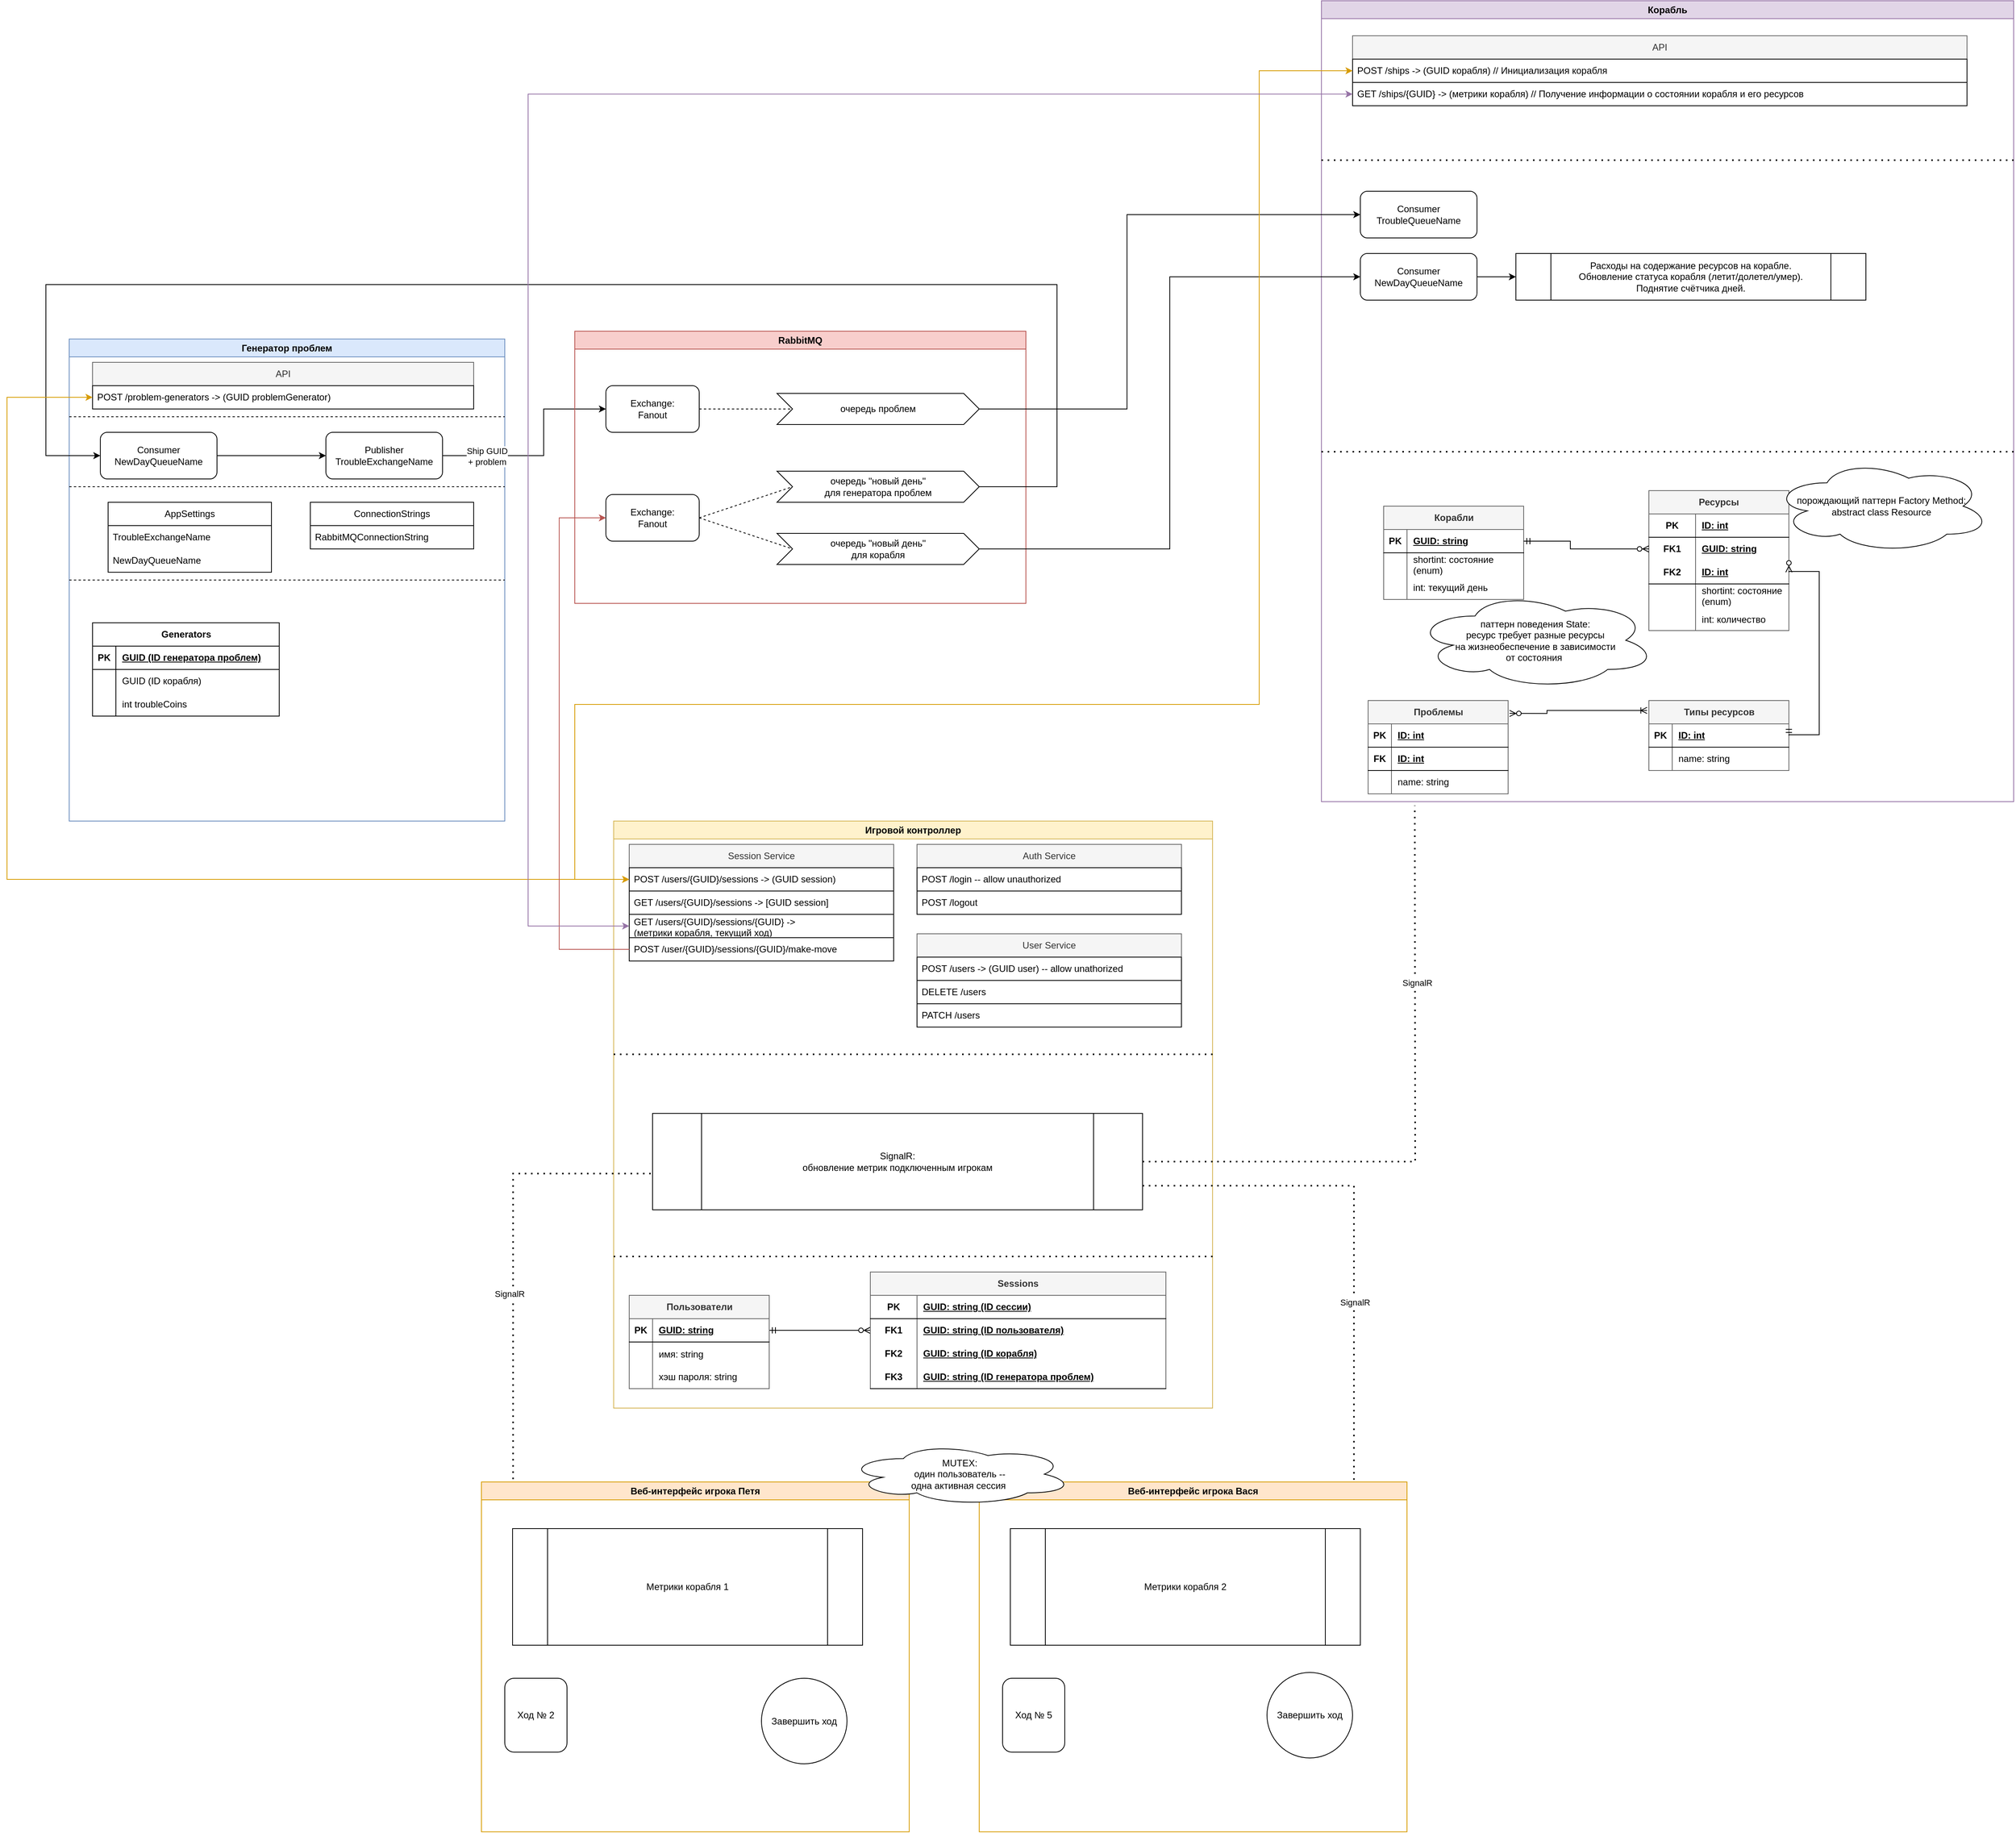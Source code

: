 <mxfile version="24.5.5" type="device" pages="6">
  <diagram id="dfBel8BZbMAKlLWUk-0r" name="v.0.0.1.0">
    <mxGraphModel dx="2776" dy="1930" grid="1" gridSize="10" guides="1" tooltips="1" connect="1" arrows="1" fold="1" page="1" pageScale="1" pageWidth="827" pageHeight="1169" math="0" shadow="0">
      <root>
        <mxCell id="0" />
        <mxCell id="1" parent="0" />
        <mxCell id="yDpj35aRzYrjUjJNTT3e-50" style="edgeStyle=orthogonalEdgeStyle;rounded=0;orthogonalLoop=1;jettySize=auto;html=1;exitX=0.5;exitY=1;exitDx=0;exitDy=0;entryX=0.5;entryY=0;entryDx=0;entryDy=0;" parent="1" edge="1">
          <mxGeometry relative="1" as="geometry">
            <mxPoint x="280" y="200" as="sourcePoint" />
          </mxGeometry>
        </mxCell>
        <mxCell id="yDpj35aRzYrjUjJNTT3e-54" style="edgeStyle=orthogonalEdgeStyle;rounded=0;orthogonalLoop=1;jettySize=auto;html=1;exitX=0.5;exitY=1;exitDx=0;exitDy=0;entryX=0.5;entryY=0;entryDx=0;entryDy=0;" parent="1" edge="1">
          <mxGeometry relative="1" as="geometry">
            <mxPoint x="280" y="250" as="sourcePoint" />
          </mxGeometry>
        </mxCell>
        <mxCell id="yDpj35aRzYrjUjJNTT3e-104" value="Веб-интерфейс игрока Вася" style="swimlane;whiteSpace=wrap;html=1;fillColor=#ffe6cc;strokeColor=#d79b00;" parent="1" vertex="1">
          <mxGeometry x="390" y="1460" width="550" height="450" as="geometry" />
        </mxCell>
        <mxCell id="yDpj35aRzYrjUjJNTT3e-263" value="Метрики корабля 2" style="shape=process;whiteSpace=wrap;html=1;backgroundOutline=1;" parent="yDpj35aRzYrjUjJNTT3e-104" vertex="1">
          <mxGeometry x="40" y="60" width="450" height="150" as="geometry" />
        </mxCell>
        <mxCell id="VlRsWGFbtwBCsqDBV5AK-9" value="Завершить ход" style="ellipse;whiteSpace=wrap;html=1;aspect=fixed;" parent="yDpj35aRzYrjUjJNTT3e-104" vertex="1">
          <mxGeometry x="370" y="245" width="110" height="110" as="geometry" />
        </mxCell>
        <mxCell id="lUwOEefsZyPsJ2EP__m5-3" value="Ход № 5" style="rounded=1;whiteSpace=wrap;html=1;" parent="yDpj35aRzYrjUjJNTT3e-104" vertex="1">
          <mxGeometry x="30" y="252.5" width="80" height="95" as="geometry" />
        </mxCell>
        <mxCell id="yDpj35aRzYrjUjJNTT3e-126" value="Игровой контроллер" style="swimlane;whiteSpace=wrap;html=1;fillColor=#fff2cc;strokeColor=#d6b656;" parent="1" vertex="1">
          <mxGeometry x="-80" y="610" width="770" height="755" as="geometry" />
        </mxCell>
        <mxCell id="yDpj35aRzYrjUjJNTT3e-128" value="Session Service" style="swimlane;fontStyle=0;childLayout=stackLayout;horizontal=1;startSize=30;horizontalStack=0;resizeParent=1;resizeParentMax=0;resizeLast=0;collapsible=1;marginBottom=0;whiteSpace=wrap;html=1;fillColor=#f5f5f5;fontColor=#333333;strokeColor=#666666;" parent="yDpj35aRzYrjUjJNTT3e-126" vertex="1">
          <mxGeometry x="20" y="30" width="340" height="150" as="geometry" />
        </mxCell>
        <mxCell id="yDpj35aRzYrjUjJNTT3e-123" value="POST /users/{GUID}/sessions -&amp;gt; (GUID session)" style="text;strokeColor=default;fillColor=none;align=left;verticalAlign=middle;spacingLeft=4;spacingRight=4;overflow=hidden;points=[[0,0.5],[1,0.5]];portConstraint=eastwest;rotatable=0;whiteSpace=wrap;html=1;" parent="yDpj35aRzYrjUjJNTT3e-128" vertex="1">
          <mxGeometry y="30" width="340" height="30" as="geometry" />
        </mxCell>
        <mxCell id="yDpj35aRzYrjUjJNTT3e-108" value="GET /users/{GUID}/sessions -&amp;gt; [GUID session]" style="text;strokeColor=default;fillColor=none;align=left;verticalAlign=middle;spacingLeft=4;spacingRight=4;overflow=hidden;points=[[0,0.5],[1,0.5]];portConstraint=eastwest;rotatable=0;whiteSpace=wrap;html=1;" parent="yDpj35aRzYrjUjJNTT3e-128" vertex="1">
          <mxGeometry y="60" width="340" height="30" as="geometry" />
        </mxCell>
        <mxCell id="yDpj35aRzYrjUjJNTT3e-120" value="GET /users/{GUID}/sessions/{GUID} -&amp;gt;&lt;div&gt;(метрики корабля, текущий ход)&lt;/div&gt;" style="text;strokeColor=default;fillColor=none;align=left;verticalAlign=middle;spacingLeft=4;spacingRight=4;overflow=hidden;points=[[0,0.5],[1,0.5]];portConstraint=eastwest;rotatable=0;whiteSpace=wrap;html=1;" parent="yDpj35aRzYrjUjJNTT3e-128" vertex="1">
          <mxGeometry y="90" width="340" height="30" as="geometry" />
        </mxCell>
        <mxCell id="yDpj35aRzYrjUjJNTT3e-151" value="POST /user/{GUID}/sessions/{GUID}/make-move" style="text;strokeColor=default;fillColor=none;align=left;verticalAlign=middle;spacingLeft=4;spacingRight=4;overflow=hidden;points=[[0,0.5],[1,0.5]];portConstraint=eastwest;rotatable=0;whiteSpace=wrap;html=1;" parent="yDpj35aRzYrjUjJNTT3e-128" vertex="1">
          <mxGeometry y="120" width="340" height="30" as="geometry" />
        </mxCell>
        <mxCell id="VlRsWGFbtwBCsqDBV5AK-7" style="edgeStyle=orthogonalEdgeStyle;rounded=0;orthogonalLoop=1;jettySize=auto;html=1;exitX=1;exitY=0.5;exitDx=0;exitDy=0;" parent="yDpj35aRzYrjUjJNTT3e-128" source="yDpj35aRzYrjUjJNTT3e-108" target="yDpj35aRzYrjUjJNTT3e-108" edge="1">
          <mxGeometry relative="1" as="geometry" />
        </mxCell>
        <mxCell id="FpilpnYc7HiA_uu8H4rf-4" value="Auth Service" style="swimlane;fontStyle=0;childLayout=stackLayout;horizontal=1;startSize=30;horizontalStack=0;resizeParent=1;resizeParentMax=0;resizeLast=0;collapsible=1;marginBottom=0;whiteSpace=wrap;html=1;fillColor=#f5f5f5;fontColor=#333333;strokeColor=#666666;" parent="yDpj35aRzYrjUjJNTT3e-126" vertex="1">
          <mxGeometry x="390" y="30" width="340" height="90" as="geometry" />
        </mxCell>
        <mxCell id="FpilpnYc7HiA_uu8H4rf-7" value="POST /login -- allow unauthorized" style="text;strokeColor=default;fillColor=none;align=left;verticalAlign=middle;spacingLeft=4;spacingRight=4;overflow=hidden;points=[[0,0.5],[1,0.5]];portConstraint=eastwest;rotatable=0;whiteSpace=wrap;html=1;" parent="FpilpnYc7HiA_uu8H4rf-4" vertex="1">
          <mxGeometry y="30" width="340" height="30" as="geometry" />
        </mxCell>
        <mxCell id="FpilpnYc7HiA_uu8H4rf-8" value="POST /logout" style="text;strokeColor=default;fillColor=none;align=left;verticalAlign=middle;spacingLeft=4;spacingRight=4;overflow=hidden;points=[[0,0.5],[1,0.5]];portConstraint=eastwest;rotatable=0;whiteSpace=wrap;html=1;" parent="FpilpnYc7HiA_uu8H4rf-4" vertex="1">
          <mxGeometry y="60" width="340" height="30" as="geometry" />
        </mxCell>
        <mxCell id="FpilpnYc7HiA_uu8H4rf-12" style="edgeStyle=orthogonalEdgeStyle;rounded=0;orthogonalLoop=1;jettySize=auto;html=1;exitX=1;exitY=0.5;exitDx=0;exitDy=0;" parent="FpilpnYc7HiA_uu8H4rf-4" source="FpilpnYc7HiA_uu8H4rf-7" target="FpilpnYc7HiA_uu8H4rf-7" edge="1">
          <mxGeometry relative="1" as="geometry" />
        </mxCell>
        <mxCell id="FpilpnYc7HiA_uu8H4rf-13" value="User Service" style="swimlane;fontStyle=0;childLayout=stackLayout;horizontal=1;startSize=30;horizontalStack=0;resizeParent=1;resizeParentMax=0;resizeLast=0;collapsible=1;marginBottom=0;whiteSpace=wrap;html=1;fillColor=#f5f5f5;fontColor=#333333;strokeColor=#666666;" parent="yDpj35aRzYrjUjJNTT3e-126" vertex="1">
          <mxGeometry x="390" y="145" width="340" height="120" as="geometry" />
        </mxCell>
        <mxCell id="FpilpnYc7HiA_uu8H4rf-14" value="POST /users -&amp;gt; (GUID user)&amp;nbsp;-- allow unathorized" style="text;strokeColor=default;fillColor=none;align=left;verticalAlign=middle;spacingLeft=4;spacingRight=4;overflow=hidden;points=[[0,0.5],[1,0.5]];portConstraint=eastwest;rotatable=0;whiteSpace=wrap;html=1;" parent="FpilpnYc7HiA_uu8H4rf-13" vertex="1">
          <mxGeometry y="30" width="340" height="30" as="geometry" />
        </mxCell>
        <mxCell id="FpilpnYc7HiA_uu8H4rf-19" value="DELETE /users" style="text;strokeColor=default;fillColor=none;align=left;verticalAlign=middle;spacingLeft=4;spacingRight=4;overflow=hidden;points=[[0,0.5],[1,0.5]];portConstraint=eastwest;rotatable=0;whiteSpace=wrap;html=1;" parent="FpilpnYc7HiA_uu8H4rf-13" vertex="1">
          <mxGeometry y="60" width="340" height="30" as="geometry" />
        </mxCell>
        <mxCell id="FpilpnYc7HiA_uu8H4rf-20" style="edgeStyle=orthogonalEdgeStyle;rounded=0;orthogonalLoop=1;jettySize=auto;html=1;exitX=1;exitY=0.5;exitDx=0;exitDy=0;" parent="FpilpnYc7HiA_uu8H4rf-13" edge="1">
          <mxGeometry relative="1" as="geometry">
            <mxPoint x="340" y="75" as="sourcePoint" />
            <mxPoint x="340" y="75" as="targetPoint" />
          </mxGeometry>
        </mxCell>
        <mxCell id="FpilpnYc7HiA_uu8H4rf-21" value="PATCH /users" style="text;strokeColor=default;fillColor=none;align=left;verticalAlign=middle;spacingLeft=4;spacingRight=4;overflow=hidden;points=[[0,0.5],[1,0.5]];portConstraint=eastwest;rotatable=0;whiteSpace=wrap;html=1;" parent="FpilpnYc7HiA_uu8H4rf-13" vertex="1">
          <mxGeometry y="90" width="340" height="30" as="geometry" />
        </mxCell>
        <mxCell id="vAKYLouxQOwAW6S8S17I-55" value="" style="endArrow=none;dashed=1;html=1;dashPattern=1 3;strokeWidth=2;rounded=0;" parent="yDpj35aRzYrjUjJNTT3e-126" edge="1">
          <mxGeometry width="50" height="50" relative="1" as="geometry">
            <mxPoint y="300" as="sourcePoint" />
            <mxPoint x="770" y="300" as="targetPoint" />
          </mxGeometry>
        </mxCell>
        <mxCell id="wD01lYfT0PnqaXZgx_KP-1" value="" style="edgeStyle=orthogonalEdgeStyle;fontSize=12;html=1;endArrow=ERzeroToMany;startArrow=ERmandOne;rounded=0;exitX=1;exitY=0.5;exitDx=0;exitDy=0;entryX=0;entryY=0.5;entryDx=0;entryDy=0;" parent="yDpj35aRzYrjUjJNTT3e-126" source="wD01lYfT0PnqaXZgx_KP-3" target="wD01lYfT0PnqaXZgx_KP-13" edge="1">
          <mxGeometry width="100" height="100" relative="1" as="geometry">
            <mxPoint x="100" y="840" as="sourcePoint" />
            <mxPoint x="200" y="740" as="targetPoint" />
          </mxGeometry>
        </mxCell>
        <mxCell id="wD01lYfT0PnqaXZgx_KP-2" value="Пользователи" style="shape=table;startSize=30;container=1;collapsible=1;childLayout=tableLayout;fixedRows=1;rowLines=0;fontStyle=1;align=center;resizeLast=1;html=1;fillColor=#f5f5f5;fontColor=#333333;strokeColor=#666666;" parent="yDpj35aRzYrjUjJNTT3e-126" vertex="1">
          <mxGeometry x="20" y="610" width="180" height="120" as="geometry" />
        </mxCell>
        <mxCell id="wD01lYfT0PnqaXZgx_KP-3" value="" style="shape=tableRow;horizontal=0;startSize=0;swimlaneHead=0;swimlaneBody=0;fillColor=none;collapsible=0;dropTarget=0;points=[[0,0.5],[1,0.5]];portConstraint=eastwest;top=0;left=0;right=0;bottom=1;" parent="wD01lYfT0PnqaXZgx_KP-2" vertex="1">
          <mxGeometry y="30" width="180" height="30" as="geometry" />
        </mxCell>
        <mxCell id="wD01lYfT0PnqaXZgx_KP-4" value="PK" style="shape=partialRectangle;connectable=0;fillColor=none;top=0;left=0;bottom=0;right=0;fontStyle=1;overflow=hidden;whiteSpace=wrap;html=1;" parent="wD01lYfT0PnqaXZgx_KP-3" vertex="1">
          <mxGeometry width="30" height="30" as="geometry">
            <mxRectangle width="30" height="30" as="alternateBounds" />
          </mxGeometry>
        </mxCell>
        <mxCell id="wD01lYfT0PnqaXZgx_KP-5" value="GUID: string" style="shape=partialRectangle;connectable=0;fillColor=none;top=0;left=0;bottom=0;right=0;align=left;spacingLeft=6;fontStyle=5;overflow=hidden;whiteSpace=wrap;html=1;" parent="wD01lYfT0PnqaXZgx_KP-3" vertex="1">
          <mxGeometry x="30" width="150" height="30" as="geometry">
            <mxRectangle width="150" height="30" as="alternateBounds" />
          </mxGeometry>
        </mxCell>
        <mxCell id="wD01lYfT0PnqaXZgx_KP-25" value="" style="shape=tableRow;horizontal=0;startSize=0;swimlaneHead=0;swimlaneBody=0;fillColor=none;collapsible=0;dropTarget=0;points=[[0,0.5],[1,0.5]];portConstraint=eastwest;top=0;left=0;right=0;bottom=0;" parent="wD01lYfT0PnqaXZgx_KP-2" vertex="1">
          <mxGeometry y="60" width="180" height="30" as="geometry" />
        </mxCell>
        <mxCell id="wD01lYfT0PnqaXZgx_KP-26" value="" style="shape=partialRectangle;connectable=0;fillColor=none;top=0;left=0;bottom=0;right=0;editable=1;overflow=hidden;" parent="wD01lYfT0PnqaXZgx_KP-25" vertex="1">
          <mxGeometry width="30" height="30" as="geometry">
            <mxRectangle width="30" height="30" as="alternateBounds" />
          </mxGeometry>
        </mxCell>
        <mxCell id="wD01lYfT0PnqaXZgx_KP-27" value="имя: string" style="shape=partialRectangle;connectable=0;fillColor=none;top=0;left=0;bottom=0;right=0;align=left;spacingLeft=6;overflow=hidden;" parent="wD01lYfT0PnqaXZgx_KP-25" vertex="1">
          <mxGeometry x="30" width="150" height="30" as="geometry">
            <mxRectangle width="150" height="30" as="alternateBounds" />
          </mxGeometry>
        </mxCell>
        <mxCell id="wD01lYfT0PnqaXZgx_KP-6" value="" style="shape=tableRow;horizontal=0;startSize=0;swimlaneHead=0;swimlaneBody=0;fillColor=none;collapsible=0;dropTarget=0;points=[[0,0.5],[1,0.5]];portConstraint=eastwest;top=0;left=0;right=0;bottom=0;" parent="wD01lYfT0PnqaXZgx_KP-2" vertex="1">
          <mxGeometry y="90" width="180" height="30" as="geometry" />
        </mxCell>
        <mxCell id="wD01lYfT0PnqaXZgx_KP-7" value="" style="shape=partialRectangle;connectable=0;fillColor=none;top=0;left=0;bottom=0;right=0;editable=1;overflow=hidden;whiteSpace=wrap;html=1;" parent="wD01lYfT0PnqaXZgx_KP-6" vertex="1">
          <mxGeometry width="30" height="30" as="geometry">
            <mxRectangle width="30" height="30" as="alternateBounds" />
          </mxGeometry>
        </mxCell>
        <mxCell id="wD01lYfT0PnqaXZgx_KP-8" value="хэш пароля: string" style="shape=partialRectangle;connectable=0;fillColor=none;top=0;left=0;bottom=0;right=0;align=left;spacingLeft=6;overflow=hidden;whiteSpace=wrap;html=1;" parent="wD01lYfT0PnqaXZgx_KP-6" vertex="1">
          <mxGeometry x="30" width="150" height="30" as="geometry">
            <mxRectangle width="150" height="30" as="alternateBounds" />
          </mxGeometry>
        </mxCell>
        <mxCell id="wD01lYfT0PnqaXZgx_KP-9" value="Sessions" style="shape=table;startSize=30;container=1;collapsible=1;childLayout=tableLayout;fixedRows=1;rowLines=0;fontStyle=1;align=center;resizeLast=1;html=1;whiteSpace=wrap;fillColor=#f5f5f5;fontColor=#333333;strokeColor=#666666;" parent="yDpj35aRzYrjUjJNTT3e-126" vertex="1">
          <mxGeometry x="330" y="580" width="380" height="150" as="geometry" />
        </mxCell>
        <mxCell id="wD01lYfT0PnqaXZgx_KP-10" value="" style="shape=tableRow;horizontal=0;startSize=0;swimlaneHead=0;swimlaneBody=0;fillColor=none;collapsible=0;dropTarget=0;points=[[0,0.5],[1,0.5]];portConstraint=eastwest;top=0;left=0;right=0;bottom=1;" parent="wD01lYfT0PnqaXZgx_KP-9" vertex="1">
          <mxGeometry y="30" width="380" height="30" as="geometry" />
        </mxCell>
        <mxCell id="wD01lYfT0PnqaXZgx_KP-11" value="PK" style="shape=partialRectangle;connectable=0;fillColor=none;top=0;left=0;bottom=0;right=0;fontStyle=1;overflow=hidden;whiteSpace=wrap;html=1;" parent="wD01lYfT0PnqaXZgx_KP-10" vertex="1">
          <mxGeometry width="60" height="30" as="geometry">
            <mxRectangle width="60" height="30" as="alternateBounds" />
          </mxGeometry>
        </mxCell>
        <mxCell id="wD01lYfT0PnqaXZgx_KP-12" value="GUID: string (ID сессии)" style="shape=partialRectangle;connectable=0;fillColor=none;top=0;left=0;bottom=0;right=0;align=left;spacingLeft=6;fontStyle=5;overflow=hidden;whiteSpace=wrap;html=1;" parent="wD01lYfT0PnqaXZgx_KP-10" vertex="1">
          <mxGeometry x="60" width="320" height="30" as="geometry">
            <mxRectangle width="320" height="30" as="alternateBounds" />
          </mxGeometry>
        </mxCell>
        <mxCell id="wD01lYfT0PnqaXZgx_KP-13" value="" style="shape=tableRow;horizontal=0;startSize=0;swimlaneHead=0;swimlaneBody=0;fillColor=none;collapsible=0;dropTarget=0;points=[[0,0.5],[1,0.5]];portConstraint=eastwest;top=0;left=0;right=0;bottom=0;html=1;" parent="wD01lYfT0PnqaXZgx_KP-9" vertex="1">
          <mxGeometry y="60" width="380" height="30" as="geometry" />
        </mxCell>
        <mxCell id="wD01lYfT0PnqaXZgx_KP-14" value="FK1" style="shape=partialRectangle;connectable=0;fillColor=none;top=0;left=0;bottom=0;right=0;fontStyle=1;overflow=hidden;html=1;whiteSpace=wrap;" parent="wD01lYfT0PnqaXZgx_KP-13" vertex="1">
          <mxGeometry width="60" height="30" as="geometry">
            <mxRectangle width="60" height="30" as="alternateBounds" />
          </mxGeometry>
        </mxCell>
        <mxCell id="wD01lYfT0PnqaXZgx_KP-15" value="GUID: string (ID пользователя)" style="shape=partialRectangle;connectable=0;fillColor=none;top=0;left=0;bottom=0;right=0;align=left;spacingLeft=6;fontStyle=5;overflow=hidden;html=1;whiteSpace=wrap;" parent="wD01lYfT0PnqaXZgx_KP-13" vertex="1">
          <mxGeometry x="60" width="320" height="30" as="geometry">
            <mxRectangle width="320" height="30" as="alternateBounds" />
          </mxGeometry>
        </mxCell>
        <mxCell id="wD01lYfT0PnqaXZgx_KP-16" value="" style="shape=tableRow;horizontal=0;startSize=0;swimlaneHead=0;swimlaneBody=0;fillColor=none;collapsible=0;dropTarget=0;points=[[0,0.5],[1,0.5]];portConstraint=eastwest;top=0;left=0;right=0;bottom=0;html=1;" parent="wD01lYfT0PnqaXZgx_KP-9" vertex="1">
          <mxGeometry y="90" width="380" height="30" as="geometry" />
        </mxCell>
        <mxCell id="wD01lYfT0PnqaXZgx_KP-17" value="FK2" style="shape=partialRectangle;connectable=0;fillColor=none;top=0;left=0;bottom=0;right=0;fontStyle=1;overflow=hidden;html=1;whiteSpace=wrap;" parent="wD01lYfT0PnqaXZgx_KP-16" vertex="1">
          <mxGeometry width="60" height="30" as="geometry">
            <mxRectangle width="60" height="30" as="alternateBounds" />
          </mxGeometry>
        </mxCell>
        <mxCell id="wD01lYfT0PnqaXZgx_KP-18" value="GUID: string (ID корабля)" style="shape=partialRectangle;connectable=0;fillColor=none;top=0;left=0;bottom=0;right=0;align=left;spacingLeft=6;fontStyle=5;overflow=hidden;html=1;whiteSpace=wrap;" parent="wD01lYfT0PnqaXZgx_KP-16" vertex="1">
          <mxGeometry x="60" width="320" height="30" as="geometry">
            <mxRectangle width="320" height="30" as="alternateBounds" />
          </mxGeometry>
        </mxCell>
        <mxCell id="wD01lYfT0PnqaXZgx_KP-19" value="" style="shape=tableRow;horizontal=0;startSize=0;swimlaneHead=0;swimlaneBody=0;fillColor=none;collapsible=0;dropTarget=0;points=[[0,0.5],[1,0.5]];portConstraint=eastwest;top=0;left=0;right=0;bottom=1;html=1;swimlaneLine=0;labelBorderColor=none;" parent="wD01lYfT0PnqaXZgx_KP-9" vertex="1">
          <mxGeometry y="120" width="380" height="30" as="geometry" />
        </mxCell>
        <mxCell id="wD01lYfT0PnqaXZgx_KP-20" value="FK3" style="shape=partialRectangle;connectable=0;fillColor=none;top=0;left=0;bottom=0;right=0;fontStyle=1;overflow=hidden;html=1;whiteSpace=wrap;" parent="wD01lYfT0PnqaXZgx_KP-19" vertex="1">
          <mxGeometry width="60" height="30" as="geometry">
            <mxRectangle width="60" height="30" as="alternateBounds" />
          </mxGeometry>
        </mxCell>
        <mxCell id="wD01lYfT0PnqaXZgx_KP-21" value="GUID: string (ID генератора проблем)" style="shape=partialRectangle;connectable=0;fillColor=none;top=0;left=0;bottom=0;right=0;align=left;spacingLeft=6;fontStyle=5;overflow=hidden;html=1;whiteSpace=wrap;" parent="wD01lYfT0PnqaXZgx_KP-19" vertex="1">
          <mxGeometry x="60" width="320" height="30" as="geometry">
            <mxRectangle width="320" height="30" as="alternateBounds" />
          </mxGeometry>
        </mxCell>
        <mxCell id="wD01lYfT0PnqaXZgx_KP-28" value="" style="endArrow=none;dashed=1;html=1;dashPattern=1 3;strokeWidth=2;rounded=0;" parent="yDpj35aRzYrjUjJNTT3e-126" edge="1">
          <mxGeometry width="50" height="50" relative="1" as="geometry">
            <mxPoint y="560" as="sourcePoint" />
            <mxPoint x="770" y="560" as="targetPoint" />
          </mxGeometry>
        </mxCell>
        <mxCell id="wD01lYfT0PnqaXZgx_KP-29" value="SignalR:&lt;div&gt;обновление метрик подключенным игрокам&lt;/div&gt;" style="shape=process;whiteSpace=wrap;html=1;backgroundOutline=1;" parent="yDpj35aRzYrjUjJNTT3e-126" vertex="1">
          <mxGeometry x="50" y="376" width="630" height="124" as="geometry" />
        </mxCell>
        <mxCell id="yDpj35aRzYrjUjJNTT3e-155" value="Генератор проблем" style="swimlane;whiteSpace=wrap;html=1;fillColor=#dae8fc;strokeColor=#6c8ebf;" parent="1" vertex="1">
          <mxGeometry x="-780" y="-10" width="560" height="620" as="geometry" />
        </mxCell>
        <mxCell id="yDpj35aRzYrjUjJNTT3e-157" value="API" style="swimlane;fontStyle=0;childLayout=stackLayout;horizontal=1;startSize=30;horizontalStack=0;resizeParent=1;resizeParentMax=0;resizeLast=0;collapsible=1;marginBottom=0;whiteSpace=wrap;html=1;fillColor=#f5f5f5;fontColor=#333333;strokeColor=#666666;" parent="yDpj35aRzYrjUjJNTT3e-155" vertex="1">
          <mxGeometry x="30" y="30" width="490" height="60" as="geometry" />
        </mxCell>
        <mxCell id="yDpj35aRzYrjUjJNTT3e-158" value="POST /problem-generators -&amp;gt; (GUID problemGenerator)" style="text;strokeColor=default;fillColor=none;align=left;verticalAlign=middle;spacingLeft=4;spacingRight=4;overflow=hidden;points=[[0,0.5],[1,0.5]];portConstraint=eastwest;rotatable=0;whiteSpace=wrap;html=1;" parent="yDpj35aRzYrjUjJNTT3e-157" vertex="1">
          <mxGeometry y="30" width="490" height="30" as="geometry" />
        </mxCell>
        <mxCell id="hwmmj-huWN-MuVbleVLT-1" value="Generators" style="shape=table;startSize=30;container=1;collapsible=1;childLayout=tableLayout;fixedRows=1;rowLines=0;fontStyle=1;align=center;resizeLast=1;html=1;" parent="yDpj35aRzYrjUjJNTT3e-155" vertex="1">
          <mxGeometry x="30" y="365" width="240" height="120" as="geometry" />
        </mxCell>
        <mxCell id="hwmmj-huWN-MuVbleVLT-2" value="" style="shape=tableRow;horizontal=0;startSize=0;swimlaneHead=0;swimlaneBody=0;fillColor=none;collapsible=0;dropTarget=0;points=[[0,0.5],[1,0.5]];portConstraint=eastwest;top=0;left=0;right=0;bottom=1;" parent="hwmmj-huWN-MuVbleVLT-1" vertex="1">
          <mxGeometry y="30" width="240" height="30" as="geometry" />
        </mxCell>
        <mxCell id="hwmmj-huWN-MuVbleVLT-3" value="PK" style="shape=partialRectangle;connectable=0;fillColor=none;top=0;left=0;bottom=0;right=0;fontStyle=1;overflow=hidden;whiteSpace=wrap;html=1;" parent="hwmmj-huWN-MuVbleVLT-2" vertex="1">
          <mxGeometry width="30" height="30" as="geometry">
            <mxRectangle width="30" height="30" as="alternateBounds" />
          </mxGeometry>
        </mxCell>
        <mxCell id="hwmmj-huWN-MuVbleVLT-4" value="GUID (ID генератора проблем)" style="shape=partialRectangle;connectable=0;fillColor=none;top=0;left=0;bottom=0;right=0;align=left;spacingLeft=6;fontStyle=5;overflow=hidden;whiteSpace=wrap;html=1;" parent="hwmmj-huWN-MuVbleVLT-2" vertex="1">
          <mxGeometry x="30" width="210" height="30" as="geometry">
            <mxRectangle width="210" height="30" as="alternateBounds" />
          </mxGeometry>
        </mxCell>
        <mxCell id="hwmmj-huWN-MuVbleVLT-27" value="" style="shape=tableRow;horizontal=0;startSize=0;swimlaneHead=0;swimlaneBody=0;fillColor=none;collapsible=0;dropTarget=0;points=[[0,0.5],[1,0.5]];portConstraint=eastwest;top=0;left=0;right=0;bottom=0;" parent="hwmmj-huWN-MuVbleVLT-1" vertex="1">
          <mxGeometry y="60" width="240" height="30" as="geometry" />
        </mxCell>
        <mxCell id="hwmmj-huWN-MuVbleVLT-28" value="" style="shape=partialRectangle;connectable=0;fillColor=none;top=0;left=0;bottom=0;right=0;fontStyle=0;overflow=hidden;whiteSpace=wrap;html=1;" parent="hwmmj-huWN-MuVbleVLT-27" vertex="1">
          <mxGeometry width="30" height="30" as="geometry">
            <mxRectangle width="30" height="30" as="alternateBounds" />
          </mxGeometry>
        </mxCell>
        <mxCell id="hwmmj-huWN-MuVbleVLT-29" value="GUID (ID корабля)" style="shape=partialRectangle;connectable=0;fillColor=none;top=0;left=0;bottom=0;right=0;align=left;spacingLeft=6;fontStyle=0;overflow=hidden;whiteSpace=wrap;html=1;" parent="hwmmj-huWN-MuVbleVLT-27" vertex="1">
          <mxGeometry x="30" width="210" height="30" as="geometry">
            <mxRectangle width="210" height="30" as="alternateBounds" />
          </mxGeometry>
        </mxCell>
        <mxCell id="hwmmj-huWN-MuVbleVLT-5" value="" style="shape=tableRow;horizontal=0;startSize=0;swimlaneHead=0;swimlaneBody=0;fillColor=none;collapsible=0;dropTarget=0;points=[[0,0.5],[1,0.5]];portConstraint=eastwest;top=0;left=0;right=0;bottom=0;" parent="hwmmj-huWN-MuVbleVLT-1" vertex="1">
          <mxGeometry y="90" width="240" height="30" as="geometry" />
        </mxCell>
        <mxCell id="hwmmj-huWN-MuVbleVLT-6" value="" style="shape=partialRectangle;connectable=0;fillColor=none;top=0;left=0;bottom=0;right=0;editable=1;overflow=hidden;whiteSpace=wrap;html=1;" parent="hwmmj-huWN-MuVbleVLT-5" vertex="1">
          <mxGeometry width="30" height="30" as="geometry">
            <mxRectangle width="30" height="30" as="alternateBounds" />
          </mxGeometry>
        </mxCell>
        <mxCell id="hwmmj-huWN-MuVbleVLT-7" value="int troubleCoins" style="shape=partialRectangle;connectable=0;fillColor=none;top=0;left=0;bottom=0;right=0;align=left;spacingLeft=6;overflow=hidden;whiteSpace=wrap;html=1;" parent="hwmmj-huWN-MuVbleVLT-5" vertex="1">
          <mxGeometry x="30" width="210" height="30" as="geometry">
            <mxRectangle width="210" height="30" as="alternateBounds" />
          </mxGeometry>
        </mxCell>
        <mxCell id="hwmmj-huWN-MuVbleVLT-46" value="ConnectionStrings" style="swimlane;fontStyle=0;childLayout=stackLayout;horizontal=1;startSize=30;horizontalStack=0;resizeParent=1;resizeParentMax=0;resizeLast=0;collapsible=1;marginBottom=0;whiteSpace=wrap;html=1;" parent="yDpj35aRzYrjUjJNTT3e-155" vertex="1">
          <mxGeometry x="310" y="210" width="210" height="60" as="geometry" />
        </mxCell>
        <mxCell id="hwmmj-huWN-MuVbleVLT-47" value="RabbitMQConnectionString" style="text;strokeColor=none;fillColor=none;align=left;verticalAlign=middle;spacingLeft=4;spacingRight=4;overflow=hidden;points=[[0,0.5],[1,0.5]];portConstraint=eastwest;rotatable=0;whiteSpace=wrap;html=1;" parent="hwmmj-huWN-MuVbleVLT-46" vertex="1">
          <mxGeometry y="30" width="210" height="30" as="geometry" />
        </mxCell>
        <mxCell id="hwmmj-huWN-MuVbleVLT-50" value="" style="endArrow=none;dashed=1;html=1;rounded=0;exitX=0;exitY=0.5;exitDx=0;exitDy=0;entryX=1;entryY=0.5;entryDx=0;entryDy=0;" parent="yDpj35aRzYrjUjJNTT3e-155" edge="1">
          <mxGeometry width="50" height="50" relative="1" as="geometry">
            <mxPoint y="190" as="sourcePoint" />
            <mxPoint x="560" y="190" as="targetPoint" />
          </mxGeometry>
        </mxCell>
        <mxCell id="hwmmj-huWN-MuVbleVLT-52" value="AppSettings" style="swimlane;fontStyle=0;childLayout=stackLayout;horizontal=1;startSize=30;horizontalStack=0;resizeParent=1;resizeParentMax=0;resizeLast=0;collapsible=1;marginBottom=0;whiteSpace=wrap;html=1;" parent="yDpj35aRzYrjUjJNTT3e-155" vertex="1">
          <mxGeometry x="50" y="210" width="210" height="90" as="geometry" />
        </mxCell>
        <mxCell id="hwmmj-huWN-MuVbleVLT-53" value="TroubleExchangeName" style="text;strokeColor=none;fillColor=none;align=left;verticalAlign=middle;spacingLeft=4;spacingRight=4;overflow=hidden;points=[[0,0.5],[1,0.5]];portConstraint=eastwest;rotatable=0;whiteSpace=wrap;html=1;" parent="hwmmj-huWN-MuVbleVLT-52" vertex="1">
          <mxGeometry y="30" width="210" height="30" as="geometry" />
        </mxCell>
        <mxCell id="hwmmj-huWN-MuVbleVLT-54" value="NewDayQueueName" style="text;strokeColor=none;fillColor=none;align=left;verticalAlign=middle;spacingLeft=4;spacingRight=4;overflow=hidden;points=[[0,0.5],[1,0.5]];portConstraint=eastwest;rotatable=0;whiteSpace=wrap;html=1;" parent="hwmmj-huWN-MuVbleVLT-52" vertex="1">
          <mxGeometry y="60" width="210" height="30" as="geometry" />
        </mxCell>
        <mxCell id="hwmmj-huWN-MuVbleVLT-55" value="" style="endArrow=none;dashed=1;html=1;rounded=0;exitX=0;exitY=0.5;exitDx=0;exitDy=0;entryX=1;entryY=0.5;entryDx=0;entryDy=0;" parent="yDpj35aRzYrjUjJNTT3e-155" edge="1">
          <mxGeometry width="50" height="50" relative="1" as="geometry">
            <mxPoint y="100" as="sourcePoint" />
            <mxPoint x="560" y="100" as="targetPoint" />
          </mxGeometry>
        </mxCell>
        <mxCell id="hwmmj-huWN-MuVbleVLT-56" value="Consumer&lt;div&gt;NewDayQueueName&lt;/div&gt;" style="rounded=1;whiteSpace=wrap;html=1;" parent="yDpj35aRzYrjUjJNTT3e-155" vertex="1">
          <mxGeometry x="40" y="120" width="150" height="60" as="geometry" />
        </mxCell>
        <mxCell id="hwmmj-huWN-MuVbleVLT-59" value="Publisher&lt;div&gt;TroubleExchangeName&lt;/div&gt;" style="rounded=1;whiteSpace=wrap;html=1;" parent="yDpj35aRzYrjUjJNTT3e-155" vertex="1">
          <mxGeometry x="330" y="120" width="150" height="60" as="geometry" />
        </mxCell>
        <mxCell id="hwmmj-huWN-MuVbleVLT-60" value="" style="endArrow=classic;html=1;rounded=0;exitX=1;exitY=0.5;exitDx=0;exitDy=0;entryX=0;entryY=0.5;entryDx=0;entryDy=0;" parent="yDpj35aRzYrjUjJNTT3e-155" source="hwmmj-huWN-MuVbleVLT-56" target="hwmmj-huWN-MuVbleVLT-59" edge="1">
          <mxGeometry width="50" height="50" relative="1" as="geometry">
            <mxPoint x="390" y="290" as="sourcePoint" />
            <mxPoint x="440" y="240" as="targetPoint" />
          </mxGeometry>
        </mxCell>
        <mxCell id="yDpj35aRzYrjUjJNTT3e-168" value="Корабль" style="swimlane;whiteSpace=wrap;html=1;fillColor=#e1d5e7;strokeColor=#9673a6;" parent="1" vertex="1">
          <mxGeometry x="830" y="-445" width="890" height="1030" as="geometry" />
        </mxCell>
        <mxCell id="yDpj35aRzYrjUjJNTT3e-170" value="API" style="swimlane;fontStyle=0;childLayout=stackLayout;horizontal=1;startSize=30;horizontalStack=0;resizeParent=1;resizeParentMax=0;resizeLast=0;collapsible=1;marginBottom=0;whiteSpace=wrap;html=1;fillColor=#f5f5f5;fontColor=#333333;strokeColor=#666666;" parent="yDpj35aRzYrjUjJNTT3e-168" vertex="1">
          <mxGeometry x="40" y="45" width="790" height="90" as="geometry" />
        </mxCell>
        <mxCell id="yDpj35aRzYrjUjJNTT3e-171" value="POST /ships -&amp;gt; (GUID корабля) //&amp;nbsp;Инициализация корабля" style="text;strokeColor=default;fillColor=none;align=left;verticalAlign=middle;spacingLeft=4;spacingRight=4;overflow=hidden;points=[[0,0.5],[1,0.5]];portConstraint=eastwest;rotatable=0;whiteSpace=wrap;html=1;" parent="yDpj35aRzYrjUjJNTT3e-170" vertex="1">
          <mxGeometry y="30" width="790" height="30" as="geometry" />
        </mxCell>
        <mxCell id="yDpj35aRzYrjUjJNTT3e-172" value="GET /ships/{GUID} -&amp;gt; (метрики корабля) //&amp;nbsp;Получение информации о состоянии корабля и его ресурсов" style="text;strokeColor=default;fillColor=none;align=left;verticalAlign=middle;spacingLeft=4;spacingRight=4;overflow=hidden;points=[[0,0.5],[1,0.5]];portConstraint=eastwest;rotatable=0;whiteSpace=wrap;html=1;" parent="yDpj35aRzYrjUjJNTT3e-170" vertex="1">
          <mxGeometry y="60" width="790" height="30" as="geometry" />
        </mxCell>
        <mxCell id="vAKYLouxQOwAW6S8S17I-10" value="Проблемы" style="shape=table;startSize=30;container=1;collapsible=1;childLayout=tableLayout;fixedRows=1;rowLines=0;fontStyle=1;align=center;resizeLast=1;html=1;fillColor=#f5f5f5;fontColor=#333333;strokeColor=#666666;" parent="yDpj35aRzYrjUjJNTT3e-168" vertex="1">
          <mxGeometry x="60" y="900" width="180" height="120" as="geometry" />
        </mxCell>
        <mxCell id="vAKYLouxQOwAW6S8S17I-11" value="" style="shape=tableRow;horizontal=0;startSize=0;swimlaneHead=0;swimlaneBody=0;fillColor=none;collapsible=0;dropTarget=0;points=[[0,0.5],[1,0.5]];portConstraint=eastwest;top=0;left=0;right=0;bottom=1;" parent="vAKYLouxQOwAW6S8S17I-10" vertex="1">
          <mxGeometry y="30" width="180" height="30" as="geometry" />
        </mxCell>
        <mxCell id="vAKYLouxQOwAW6S8S17I-12" value="PK" style="shape=partialRectangle;connectable=0;fillColor=none;top=0;left=0;bottom=0;right=0;fontStyle=1;overflow=hidden;whiteSpace=wrap;html=1;" parent="vAKYLouxQOwAW6S8S17I-11" vertex="1">
          <mxGeometry width="30" height="30" as="geometry">
            <mxRectangle width="30" height="30" as="alternateBounds" />
          </mxGeometry>
        </mxCell>
        <mxCell id="vAKYLouxQOwAW6S8S17I-13" value="ID: int" style="shape=partialRectangle;connectable=0;fillColor=none;top=0;left=0;bottom=0;right=0;align=left;spacingLeft=6;fontStyle=5;overflow=hidden;whiteSpace=wrap;html=1;" parent="vAKYLouxQOwAW6S8S17I-11" vertex="1">
          <mxGeometry x="30" width="150" height="30" as="geometry">
            <mxRectangle width="150" height="30" as="alternateBounds" />
          </mxGeometry>
        </mxCell>
        <mxCell id="vAKYLouxQOwAW6S8S17I-14" value="" style="shape=tableRow;horizontal=0;startSize=0;swimlaneHead=0;swimlaneBody=0;fillColor=none;collapsible=0;dropTarget=0;points=[[0,0.5],[1,0.5]];portConstraint=eastwest;top=0;left=0;right=0;bottom=1;" parent="vAKYLouxQOwAW6S8S17I-10" vertex="1">
          <mxGeometry y="60" width="180" height="30" as="geometry" />
        </mxCell>
        <mxCell id="vAKYLouxQOwAW6S8S17I-15" value="FK" style="shape=partialRectangle;connectable=0;fillColor=none;top=0;left=0;bottom=0;right=0;fontStyle=1;overflow=hidden;whiteSpace=wrap;html=1;" parent="vAKYLouxQOwAW6S8S17I-14" vertex="1">
          <mxGeometry width="30" height="30" as="geometry">
            <mxRectangle width="30" height="30" as="alternateBounds" />
          </mxGeometry>
        </mxCell>
        <mxCell id="vAKYLouxQOwAW6S8S17I-16" value="ID: int" style="shape=partialRectangle;connectable=0;fillColor=none;top=0;left=0;bottom=0;right=0;align=left;spacingLeft=6;fontStyle=5;overflow=hidden;whiteSpace=wrap;html=1;" parent="vAKYLouxQOwAW6S8S17I-14" vertex="1">
          <mxGeometry x="30" width="150" height="30" as="geometry">
            <mxRectangle width="150" height="30" as="alternateBounds" />
          </mxGeometry>
        </mxCell>
        <mxCell id="vAKYLouxQOwAW6S8S17I-17" value="" style="shape=tableRow;horizontal=0;startSize=0;swimlaneHead=0;swimlaneBody=0;fillColor=none;collapsible=0;dropTarget=0;points=[[0,0.5],[1,0.5]];portConstraint=eastwest;top=0;left=0;right=0;bottom=0;" parent="vAKYLouxQOwAW6S8S17I-10" vertex="1">
          <mxGeometry y="90" width="180" height="30" as="geometry" />
        </mxCell>
        <mxCell id="vAKYLouxQOwAW6S8S17I-18" value="" style="shape=partialRectangle;connectable=0;fillColor=none;top=0;left=0;bottom=0;right=0;editable=1;overflow=hidden;whiteSpace=wrap;html=1;" parent="vAKYLouxQOwAW6S8S17I-17" vertex="1">
          <mxGeometry width="30" height="30" as="geometry">
            <mxRectangle width="30" height="30" as="alternateBounds" />
          </mxGeometry>
        </mxCell>
        <mxCell id="vAKYLouxQOwAW6S8S17I-19" value="name: string" style="shape=partialRectangle;connectable=0;fillColor=none;top=0;left=0;bottom=0;right=0;align=left;spacingLeft=6;overflow=hidden;whiteSpace=wrap;html=1;" parent="vAKYLouxQOwAW6S8S17I-17" vertex="1">
          <mxGeometry x="30" width="150" height="30" as="geometry">
            <mxRectangle width="150" height="30" as="alternateBounds" />
          </mxGeometry>
        </mxCell>
        <mxCell id="vAKYLouxQOwAW6S8S17I-21" value="Типы ресурсов" style="shape=table;startSize=30;container=1;collapsible=1;childLayout=tableLayout;fixedRows=1;rowLines=0;fontStyle=1;align=center;resizeLast=1;html=1;fillColor=#f5f5f5;fontColor=#333333;strokeColor=#666666;" parent="yDpj35aRzYrjUjJNTT3e-168" vertex="1">
          <mxGeometry x="421" y="900" width="180" height="90" as="geometry" />
        </mxCell>
        <mxCell id="vAKYLouxQOwAW6S8S17I-22" value="" style="shape=tableRow;horizontal=0;startSize=0;swimlaneHead=0;swimlaneBody=0;fillColor=none;collapsible=0;dropTarget=0;points=[[0,0.5],[1,0.5]];portConstraint=eastwest;top=0;left=0;right=0;bottom=1;" parent="vAKYLouxQOwAW6S8S17I-21" vertex="1">
          <mxGeometry y="30" width="180" height="30" as="geometry" />
        </mxCell>
        <mxCell id="vAKYLouxQOwAW6S8S17I-23" value="PK" style="shape=partialRectangle;connectable=0;fillColor=none;top=0;left=0;bottom=0;right=0;fontStyle=1;overflow=hidden;whiteSpace=wrap;html=1;" parent="vAKYLouxQOwAW6S8S17I-22" vertex="1">
          <mxGeometry width="30" height="30" as="geometry">
            <mxRectangle width="30" height="30" as="alternateBounds" />
          </mxGeometry>
        </mxCell>
        <mxCell id="vAKYLouxQOwAW6S8S17I-24" value="ID: int" style="shape=partialRectangle;connectable=0;fillColor=none;top=0;left=0;bottom=0;right=0;align=left;spacingLeft=6;fontStyle=5;overflow=hidden;whiteSpace=wrap;html=1;" parent="vAKYLouxQOwAW6S8S17I-22" vertex="1">
          <mxGeometry x="30" width="150" height="30" as="geometry">
            <mxRectangle width="150" height="30" as="alternateBounds" />
          </mxGeometry>
        </mxCell>
        <mxCell id="vAKYLouxQOwAW6S8S17I-25" value="" style="shape=tableRow;horizontal=0;startSize=0;swimlaneHead=0;swimlaneBody=0;fillColor=none;collapsible=0;dropTarget=0;points=[[0,0.5],[1,0.5]];portConstraint=eastwest;top=0;left=0;right=0;bottom=0;" parent="vAKYLouxQOwAW6S8S17I-21" vertex="1">
          <mxGeometry y="60" width="180" height="30" as="geometry" />
        </mxCell>
        <mxCell id="vAKYLouxQOwAW6S8S17I-26" value="" style="shape=partialRectangle;connectable=0;fillColor=none;top=0;left=0;bottom=0;right=0;editable=1;overflow=hidden;whiteSpace=wrap;html=1;" parent="vAKYLouxQOwAW6S8S17I-25" vertex="1">
          <mxGeometry width="30" height="30" as="geometry">
            <mxRectangle width="30" height="30" as="alternateBounds" />
          </mxGeometry>
        </mxCell>
        <mxCell id="vAKYLouxQOwAW6S8S17I-27" value="name: string" style="shape=partialRectangle;connectable=0;fillColor=none;top=0;left=0;bottom=0;right=0;align=left;spacingLeft=6;overflow=hidden;whiteSpace=wrap;html=1;" parent="vAKYLouxQOwAW6S8S17I-25" vertex="1">
          <mxGeometry x="30" width="150" height="30" as="geometry">
            <mxRectangle width="150" height="30" as="alternateBounds" />
          </mxGeometry>
        </mxCell>
        <mxCell id="vAKYLouxQOwAW6S8S17I-20" value="" style="edgeStyle=orthogonalEdgeStyle;fontSize=12;html=1;endArrow=ERoneToMany;startArrow=ERzeroToMany;rounded=0;exitX=1.01;exitY=0.138;exitDx=0;exitDy=0;exitPerimeter=0;entryX=-0.013;entryY=0.141;entryDx=0;entryDy=0;entryPerimeter=0;" parent="yDpj35aRzYrjUjJNTT3e-168" source="vAKYLouxQOwAW6S8S17I-10" target="vAKYLouxQOwAW6S8S17I-21" edge="1">
          <mxGeometry width="100" height="100" relative="1" as="geometry">
            <mxPoint x="270" y="80" as="sourcePoint" />
            <mxPoint x="290" y="840" as="targetPoint" />
            <Array as="points">
              <mxPoint x="290" y="917" />
              <mxPoint x="290" y="913" />
            </Array>
          </mxGeometry>
        </mxCell>
        <mxCell id="vAKYLouxQOwAW6S8S17I-28" value="Ресурсы" style="shape=table;startSize=30;container=1;collapsible=1;childLayout=tableLayout;fixedRows=1;rowLines=0;fontStyle=1;align=center;resizeLast=1;html=1;whiteSpace=wrap;fillColor=#f5f5f5;fontColor=#333333;strokeColor=#666666;" parent="yDpj35aRzYrjUjJNTT3e-168" vertex="1">
          <mxGeometry x="421" y="630" width="180" height="180" as="geometry" />
        </mxCell>
        <mxCell id="vAKYLouxQOwAW6S8S17I-29" value="" style="shape=tableRow;horizontal=0;startSize=0;swimlaneHead=0;swimlaneBody=0;fillColor=none;collapsible=0;dropTarget=0;points=[[0,0.5],[1,0.5]];portConstraint=eastwest;top=0;left=0;right=0;bottom=1;" parent="vAKYLouxQOwAW6S8S17I-28" vertex="1">
          <mxGeometry y="30" width="180" height="30" as="geometry" />
        </mxCell>
        <mxCell id="vAKYLouxQOwAW6S8S17I-30" value="PK" style="shape=partialRectangle;connectable=0;fillColor=none;top=0;left=0;bottom=0;right=0;fontStyle=1;overflow=hidden;whiteSpace=wrap;html=1;" parent="vAKYLouxQOwAW6S8S17I-29" vertex="1">
          <mxGeometry width="60" height="30" as="geometry">
            <mxRectangle width="60" height="30" as="alternateBounds" />
          </mxGeometry>
        </mxCell>
        <mxCell id="vAKYLouxQOwAW6S8S17I-31" value="ID: int" style="shape=partialRectangle;connectable=0;fillColor=none;top=0;left=0;bottom=0;right=0;align=left;spacingLeft=6;fontStyle=5;overflow=hidden;whiteSpace=wrap;html=1;" parent="vAKYLouxQOwAW6S8S17I-29" vertex="1">
          <mxGeometry x="60" width="120" height="30" as="geometry">
            <mxRectangle width="120" height="30" as="alternateBounds" />
          </mxGeometry>
        </mxCell>
        <mxCell id="vAKYLouxQOwAW6S8S17I-32" value="" style="shape=tableRow;horizontal=0;startSize=0;swimlaneHead=0;swimlaneBody=0;fillColor=none;collapsible=0;dropTarget=0;points=[[0,0.5],[1,0.5]];portConstraint=eastwest;top=0;left=0;right=0;bottom=0;html=1;" parent="vAKYLouxQOwAW6S8S17I-28" vertex="1">
          <mxGeometry y="60" width="180" height="30" as="geometry" />
        </mxCell>
        <mxCell id="vAKYLouxQOwAW6S8S17I-33" value="FK1" style="shape=partialRectangle;connectable=0;fillColor=none;top=0;left=0;bottom=0;right=0;fontStyle=1;overflow=hidden;html=1;whiteSpace=wrap;" parent="vAKYLouxQOwAW6S8S17I-32" vertex="1">
          <mxGeometry width="60" height="30" as="geometry">
            <mxRectangle width="60" height="30" as="alternateBounds" />
          </mxGeometry>
        </mxCell>
        <mxCell id="vAKYLouxQOwAW6S8S17I-34" value="GUID: string" style="shape=partialRectangle;connectable=0;fillColor=none;top=0;left=0;bottom=0;right=0;align=left;spacingLeft=6;fontStyle=5;overflow=hidden;html=1;whiteSpace=wrap;" parent="vAKYLouxQOwAW6S8S17I-32" vertex="1">
          <mxGeometry x="60" width="120" height="30" as="geometry">
            <mxRectangle width="120" height="30" as="alternateBounds" />
          </mxGeometry>
        </mxCell>
        <mxCell id="vAKYLouxQOwAW6S8S17I-35" value="" style="shape=tableRow;horizontal=0;startSize=0;swimlaneHead=0;swimlaneBody=0;fillColor=none;collapsible=0;dropTarget=0;points=[[0,0.5],[1,0.5]];portConstraint=eastwest;top=0;left=0;right=0;bottom=1;" parent="vAKYLouxQOwAW6S8S17I-28" vertex="1">
          <mxGeometry y="90" width="180" height="30" as="geometry" />
        </mxCell>
        <mxCell id="vAKYLouxQOwAW6S8S17I-36" value="FK2" style="shape=partialRectangle;connectable=0;fillColor=none;top=0;left=0;bottom=0;right=0;fontStyle=1;overflow=hidden;whiteSpace=wrap;html=1;" parent="vAKYLouxQOwAW6S8S17I-35" vertex="1">
          <mxGeometry width="60" height="30" as="geometry">
            <mxRectangle width="60" height="30" as="alternateBounds" />
          </mxGeometry>
        </mxCell>
        <mxCell id="vAKYLouxQOwAW6S8S17I-37" value="ID: int" style="shape=partialRectangle;connectable=0;fillColor=none;top=0;left=0;bottom=0;right=0;align=left;spacingLeft=6;fontStyle=5;overflow=hidden;whiteSpace=wrap;html=1;" parent="vAKYLouxQOwAW6S8S17I-35" vertex="1">
          <mxGeometry x="60" width="120" height="30" as="geometry">
            <mxRectangle width="120" height="30" as="alternateBounds" />
          </mxGeometry>
        </mxCell>
        <mxCell id="vAKYLouxQOwAW6S8S17I-38" value="" style="shape=tableRow;horizontal=0;startSize=0;swimlaneHead=0;swimlaneBody=0;fillColor=none;collapsible=0;dropTarget=0;points=[[0,0.5],[1,0.5]];portConstraint=eastwest;top=0;left=0;right=0;bottom=0;" parent="vAKYLouxQOwAW6S8S17I-28" vertex="1">
          <mxGeometry y="120" width="180" height="30" as="geometry" />
        </mxCell>
        <mxCell id="vAKYLouxQOwAW6S8S17I-39" value="" style="shape=partialRectangle;connectable=0;fillColor=none;top=0;left=0;bottom=0;right=0;editable=1;overflow=hidden;" parent="vAKYLouxQOwAW6S8S17I-38" vertex="1">
          <mxGeometry width="60" height="30" as="geometry">
            <mxRectangle width="60" height="30" as="alternateBounds" />
          </mxGeometry>
        </mxCell>
        <mxCell id="vAKYLouxQOwAW6S8S17I-40" value="shortint: состояние&#xa;(enum)" style="shape=partialRectangle;connectable=0;fillColor=none;top=0;left=0;bottom=0;right=0;align=left;spacingLeft=6;overflow=hidden;" parent="vAKYLouxQOwAW6S8S17I-38" vertex="1">
          <mxGeometry x="60" width="120" height="30" as="geometry">
            <mxRectangle width="120" height="30" as="alternateBounds" />
          </mxGeometry>
        </mxCell>
        <mxCell id="VHl2HckOgO2p-N21B48q-1" value="" style="shape=tableRow;horizontal=0;startSize=0;swimlaneHead=0;swimlaneBody=0;fillColor=none;collapsible=0;dropTarget=0;points=[[0,0.5],[1,0.5]];portConstraint=eastwest;top=0;left=0;right=0;bottom=0;" vertex="1" parent="vAKYLouxQOwAW6S8S17I-28">
          <mxGeometry y="150" width="180" height="30" as="geometry" />
        </mxCell>
        <mxCell id="VHl2HckOgO2p-N21B48q-2" value="" style="shape=partialRectangle;connectable=0;fillColor=none;top=0;left=0;bottom=0;right=0;editable=1;overflow=hidden;" vertex="1" parent="VHl2HckOgO2p-N21B48q-1">
          <mxGeometry width="60" height="30" as="geometry">
            <mxRectangle width="60" height="30" as="alternateBounds" />
          </mxGeometry>
        </mxCell>
        <mxCell id="VHl2HckOgO2p-N21B48q-3" value="int: количество" style="shape=partialRectangle;connectable=0;fillColor=none;top=0;left=0;bottom=0;right=0;align=left;spacingLeft=6;overflow=hidden;" vertex="1" parent="VHl2HckOgO2p-N21B48q-1">
          <mxGeometry x="60" width="120" height="30" as="geometry">
            <mxRectangle width="120" height="30" as="alternateBounds" />
          </mxGeometry>
        </mxCell>
        <mxCell id="vAKYLouxQOwAW6S8S17I-2" value="" style="edgeStyle=orthogonalEdgeStyle;fontSize=12;html=1;endArrow=ERzeroToMany;startArrow=ERmandOne;rounded=0;exitX=1;exitY=0.5;exitDx=0;exitDy=0;entryX=1;entryY=0.5;entryDx=0;entryDy=0;" parent="yDpj35aRzYrjUjJNTT3e-168" source="vAKYLouxQOwAW6S8S17I-22" target="vAKYLouxQOwAW6S8S17I-35" edge="1">
          <mxGeometry width="100" height="100" relative="1" as="geometry">
            <mxPoint x="800" y="240" as="sourcePoint" />
            <mxPoint x="700" y="-70" as="targetPoint" />
            <Array as="points">
              <mxPoint x="640" y="944" />
              <mxPoint x="640" y="734" />
            </Array>
          </mxGeometry>
        </mxCell>
        <mxCell id="vAKYLouxQOwAW6S8S17I-3" value="Корабли" style="shape=table;startSize=30;container=1;collapsible=1;childLayout=tableLayout;fixedRows=1;rowLines=0;fontStyle=1;align=center;resizeLast=1;html=1;fillColor=#f5f5f5;fontColor=#333333;strokeColor=#666666;" parent="yDpj35aRzYrjUjJNTT3e-168" vertex="1">
          <mxGeometry x="80" y="650" width="180" height="120" as="geometry" />
        </mxCell>
        <mxCell id="vAKYLouxQOwAW6S8S17I-4" value="" style="shape=tableRow;horizontal=0;startSize=0;swimlaneHead=0;swimlaneBody=0;fillColor=none;collapsible=0;dropTarget=0;points=[[0,0.5],[1,0.5]];portConstraint=eastwest;top=0;left=0;right=0;bottom=1;" parent="vAKYLouxQOwAW6S8S17I-3" vertex="1">
          <mxGeometry y="30" width="180" height="30" as="geometry" />
        </mxCell>
        <mxCell id="vAKYLouxQOwAW6S8S17I-5" value="PK" style="shape=partialRectangle;connectable=0;fillColor=none;top=0;left=0;bottom=0;right=0;fontStyle=1;overflow=hidden;whiteSpace=wrap;html=1;" parent="vAKYLouxQOwAW6S8S17I-4" vertex="1">
          <mxGeometry width="30" height="30" as="geometry">
            <mxRectangle width="30" height="30" as="alternateBounds" />
          </mxGeometry>
        </mxCell>
        <mxCell id="vAKYLouxQOwAW6S8S17I-6" value="GUID: string" style="shape=partialRectangle;connectable=0;fillColor=none;top=0;left=0;bottom=0;right=0;align=left;spacingLeft=6;fontStyle=5;overflow=hidden;whiteSpace=wrap;html=1;" parent="vAKYLouxQOwAW6S8S17I-4" vertex="1">
          <mxGeometry x="30" width="150" height="30" as="geometry">
            <mxRectangle width="150" height="30" as="alternateBounds" />
          </mxGeometry>
        </mxCell>
        <mxCell id="vAKYLouxQOwAW6S8S17I-74" value="" style="shape=tableRow;horizontal=0;startSize=0;swimlaneHead=0;swimlaneBody=0;fillColor=none;collapsible=0;dropTarget=0;points=[[0,0.5],[1,0.5]];portConstraint=eastwest;top=0;left=0;right=0;bottom=0;" parent="vAKYLouxQOwAW6S8S17I-3" vertex="1">
          <mxGeometry y="60" width="180" height="30" as="geometry" />
        </mxCell>
        <mxCell id="vAKYLouxQOwAW6S8S17I-75" value="" style="shape=partialRectangle;connectable=0;fillColor=none;top=0;left=0;bottom=0;right=0;editable=1;overflow=hidden;" parent="vAKYLouxQOwAW6S8S17I-74" vertex="1">
          <mxGeometry width="30" height="30" as="geometry">
            <mxRectangle width="30" height="30" as="alternateBounds" />
          </mxGeometry>
        </mxCell>
        <mxCell id="vAKYLouxQOwAW6S8S17I-76" value="shortint: состояние&#xa;(enum)" style="shape=partialRectangle;connectable=0;fillColor=none;top=0;left=0;bottom=0;right=0;align=left;spacingLeft=6;overflow=hidden;" parent="vAKYLouxQOwAW6S8S17I-74" vertex="1">
          <mxGeometry x="30" width="150" height="30" as="geometry">
            <mxRectangle width="150" height="30" as="alternateBounds" />
          </mxGeometry>
        </mxCell>
        <mxCell id="vAKYLouxQOwAW6S8S17I-7" value="" style="shape=tableRow;horizontal=0;startSize=0;swimlaneHead=0;swimlaneBody=0;fillColor=none;collapsible=0;dropTarget=0;points=[[0,0.5],[1,0.5]];portConstraint=eastwest;top=0;left=0;right=0;bottom=0;" parent="vAKYLouxQOwAW6S8S17I-3" vertex="1">
          <mxGeometry y="90" width="180" height="30" as="geometry" />
        </mxCell>
        <mxCell id="vAKYLouxQOwAW6S8S17I-8" value="" style="shape=partialRectangle;connectable=0;fillColor=none;top=0;left=0;bottom=0;right=0;editable=1;overflow=hidden;whiteSpace=wrap;html=1;" parent="vAKYLouxQOwAW6S8S17I-7" vertex="1">
          <mxGeometry width="30" height="30" as="geometry">
            <mxRectangle width="30" height="30" as="alternateBounds" />
          </mxGeometry>
        </mxCell>
        <mxCell id="vAKYLouxQOwAW6S8S17I-9" value="int: текущий день" style="shape=partialRectangle;connectable=0;fillColor=none;top=0;left=0;bottom=0;right=0;align=left;spacingLeft=6;overflow=hidden;whiteSpace=wrap;html=1;" parent="vAKYLouxQOwAW6S8S17I-7" vertex="1">
          <mxGeometry x="30" width="150" height="30" as="geometry">
            <mxRectangle width="150" height="30" as="alternateBounds" />
          </mxGeometry>
        </mxCell>
        <mxCell id="vAKYLouxQOwAW6S8S17I-1" value="" style="edgeStyle=orthogonalEdgeStyle;fontSize=12;html=1;endArrow=ERzeroToMany;startArrow=ERmandOne;rounded=0;exitX=1;exitY=0.5;exitDx=0;exitDy=0;entryX=0;entryY=0.5;entryDx=0;entryDy=0;" parent="yDpj35aRzYrjUjJNTT3e-168" source="vAKYLouxQOwAW6S8S17I-4" target="vAKYLouxQOwAW6S8S17I-32" edge="1">
          <mxGeometry width="100" height="100" relative="1" as="geometry">
            <mxPoint x="710" y="-65" as="sourcePoint" />
            <mxPoint x="920" y="-10" as="targetPoint" />
            <Array as="points">
              <mxPoint x="320" y="695" />
              <mxPoint x="320" y="705" />
            </Array>
          </mxGeometry>
        </mxCell>
        <mxCell id="FpilpnYc7HiA_uu8H4rf-2" value="порождающий паттерн Factory Method:&lt;div&gt;abstract class Resource&lt;/div&gt;" style="ellipse;shape=cloud;whiteSpace=wrap;html=1;" parent="yDpj35aRzYrjUjJNTT3e-168" vertex="1">
          <mxGeometry x="580" y="590" width="280" height="120" as="geometry" />
        </mxCell>
        <mxCell id="FpilpnYc7HiA_uu8H4rf-1" value="паттерн поведения State:&lt;div&gt;ресурс требует разные ресурсы&lt;/div&gt;&lt;div&gt;на жизнеобеспечение в зависимости&lt;/div&gt;&lt;div&gt;от состояния&amp;nbsp;&lt;/div&gt;" style="ellipse;shape=cloud;whiteSpace=wrap;html=1;" parent="yDpj35aRzYrjUjJNTT3e-168" vertex="1">
          <mxGeometry x="120" y="760" width="310" height="125" as="geometry" />
        </mxCell>
        <mxCell id="vAKYLouxQOwAW6S8S17I-45" value="" style="endArrow=none;dashed=1;html=1;dashPattern=1 3;strokeWidth=2;rounded=0;" parent="yDpj35aRzYrjUjJNTT3e-168" edge="1">
          <mxGeometry width="50" height="50" relative="1" as="geometry">
            <mxPoint y="580" as="sourcePoint" />
            <mxPoint x="890" y="580" as="targetPoint" />
          </mxGeometry>
        </mxCell>
        <mxCell id="vAKYLouxQOwAW6S8S17I-46" value="" style="endArrow=none;dashed=1;html=1;dashPattern=1 3;strokeWidth=2;rounded=0;" parent="yDpj35aRzYrjUjJNTT3e-168" edge="1">
          <mxGeometry width="50" height="50" relative="1" as="geometry">
            <mxPoint y="205" as="sourcePoint" />
            <mxPoint x="890" y="205" as="targetPoint" />
          </mxGeometry>
        </mxCell>
        <mxCell id="vAKYLouxQOwAW6S8S17I-47" value="Consumer&lt;div&gt;NewDayQueueName&lt;/div&gt;" style="rounded=1;whiteSpace=wrap;html=1;" parent="yDpj35aRzYrjUjJNTT3e-168" vertex="1">
          <mxGeometry x="50" y="325" width="150" height="60" as="geometry" />
        </mxCell>
        <mxCell id="vAKYLouxQOwAW6S8S17I-48" value="Consumer&lt;div&gt;TroubleQueueName&lt;/div&gt;" style="rounded=1;whiteSpace=wrap;html=1;" parent="yDpj35aRzYrjUjJNTT3e-168" vertex="1">
          <mxGeometry x="50" y="245" width="150" height="60" as="geometry" />
        </mxCell>
        <mxCell id="vAKYLouxQOwAW6S8S17I-62" value="Расходы на содержание ресурсов на корабле.&lt;div&gt;Обновление статуса корабля (летит/долетел/умер).&lt;/div&gt;&lt;div&gt;Поднятие счётчика дней.&lt;/div&gt;" style="shape=process;whiteSpace=wrap;html=1;backgroundOutline=1;" parent="yDpj35aRzYrjUjJNTT3e-168" vertex="1">
          <mxGeometry x="250" y="325" width="450" height="60" as="geometry" />
        </mxCell>
        <mxCell id="vAKYLouxQOwAW6S8S17I-63" value="" style="endArrow=classic;html=1;rounded=0;exitX=1;exitY=0.5;exitDx=0;exitDy=0;entryX=0;entryY=0.5;entryDx=0;entryDy=0;" parent="yDpj35aRzYrjUjJNTT3e-168" source="vAKYLouxQOwAW6S8S17I-47" target="vAKYLouxQOwAW6S8S17I-62" edge="1">
          <mxGeometry width="50" height="50" relative="1" as="geometry">
            <mxPoint x="220" y="515" as="sourcePoint" />
            <mxPoint x="270" y="465" as="targetPoint" />
          </mxGeometry>
        </mxCell>
        <mxCell id="FpilpnYc7HiA_uu8H4rf-22" value="Веб-интерфейс игрока Петя" style="swimlane;whiteSpace=wrap;html=1;fillColor=#ffe6cc;strokeColor=#d79b00;" parent="1" vertex="1">
          <mxGeometry x="-250" y="1460" width="550" height="450" as="geometry" />
        </mxCell>
        <mxCell id="FpilpnYc7HiA_uu8H4rf-23" value="Метрики корабля 1" style="shape=process;whiteSpace=wrap;html=1;backgroundOutline=1;" parent="FpilpnYc7HiA_uu8H4rf-22" vertex="1">
          <mxGeometry x="40" y="60" width="450" height="150" as="geometry" />
        </mxCell>
        <mxCell id="FpilpnYc7HiA_uu8H4rf-25" value="Завершить ход" style="ellipse;whiteSpace=wrap;html=1;aspect=fixed;" parent="FpilpnYc7HiA_uu8H4rf-22" vertex="1">
          <mxGeometry x="360" y="252.5" width="110" height="110" as="geometry" />
        </mxCell>
        <mxCell id="FpilpnYc7HiA_uu8H4rf-26" value="Ход № 2" style="rounded=1;whiteSpace=wrap;html=1;" parent="FpilpnYc7HiA_uu8H4rf-22" vertex="1">
          <mxGeometry x="30" y="252.5" width="80" height="95" as="geometry" />
        </mxCell>
        <mxCell id="hwmmj-huWN-MuVbleVLT-45" value="" style="endArrow=none;dashed=1;html=1;rounded=0;exitX=0;exitY=0.5;exitDx=0;exitDy=0;entryX=1;entryY=0.5;entryDx=0;entryDy=0;" parent="1" source="yDpj35aRzYrjUjJNTT3e-155" target="yDpj35aRzYrjUjJNTT3e-155" edge="1">
          <mxGeometry width="50" height="50" relative="1" as="geometry">
            <mxPoint x="-540" y="390" as="sourcePoint" />
            <mxPoint x="-490" y="340" as="targetPoint" />
          </mxGeometry>
        </mxCell>
        <mxCell id="iXZSDZsDjZx5w_j4ghX8-1" value="" style="endArrow=classic;html=1;rounded=0;exitX=1;exitY=0.5;exitDx=0;exitDy=0;entryX=0;entryY=0.5;entryDx=0;entryDy=0;edgeStyle=orthogonalEdgeStyle;" parent="1" source="hwmmj-huWN-MuVbleVLT-59" target="iXZSDZsDjZx5w_j4ghX8-4" edge="1">
          <mxGeometry width="50" height="50" relative="1" as="geometry">
            <mxPoint y="210" as="sourcePoint" />
            <mxPoint x="-120" y="-30" as="targetPoint" />
            <Array as="points">
              <mxPoint x="-170" y="140" />
              <mxPoint x="-170" y="80" />
            </Array>
          </mxGeometry>
        </mxCell>
        <mxCell id="vAKYLouxQOwAW6S8S17I-54" value="Ship GUID&lt;div&gt;+ problem&lt;/div&gt;" style="edgeLabel;html=1;align=center;verticalAlign=middle;resizable=0;points=[];" parent="iXZSDZsDjZx5w_j4ghX8-1" vertex="1" connectable="0">
          <mxGeometry x="-0.573" y="-1" relative="1" as="geometry">
            <mxPoint x="-1" as="offset" />
          </mxGeometry>
        </mxCell>
        <mxCell id="iXZSDZsDjZx5w_j4ghX8-3" value="RabbitMQ" style="swimlane;whiteSpace=wrap;html=1;fillColor=#f8cecc;strokeColor=#b85450;" parent="1" vertex="1">
          <mxGeometry x="-130" y="-20" width="580" height="350" as="geometry" />
        </mxCell>
        <mxCell id="iXZSDZsDjZx5w_j4ghX8-4" value="Exchange:&lt;div&gt;Fanout&lt;/div&gt;" style="rounded=1;whiteSpace=wrap;html=1;" parent="iXZSDZsDjZx5w_j4ghX8-3" vertex="1">
          <mxGeometry x="40" y="70" width="120" height="60" as="geometry" />
        </mxCell>
        <mxCell id="iXZSDZsDjZx5w_j4ghX8-5" value="&lt;div&gt;Exchange:&lt;br&gt;&lt;/div&gt;&lt;div&gt;Fanout&lt;br&gt;&lt;/div&gt;" style="rounded=1;whiteSpace=wrap;html=1;" parent="iXZSDZsDjZx5w_j4ghX8-3" vertex="1">
          <mxGeometry x="40" y="210" width="120" height="60" as="geometry" />
        </mxCell>
        <mxCell id="iXZSDZsDjZx5w_j4ghX8-6" value="очередь &quot;новый день&quot;&lt;div&gt;для генератора проблем&lt;/div&gt;" style="shape=step;perimeter=stepPerimeter;whiteSpace=wrap;html=1;fixedSize=1;" parent="iXZSDZsDjZx5w_j4ghX8-3" vertex="1">
          <mxGeometry x="260" y="180" width="260" height="40" as="geometry" />
        </mxCell>
        <mxCell id="iXZSDZsDjZx5w_j4ghX8-7" value="очередь &quot;новый день&quot;&lt;div&gt;для корабля&lt;/div&gt;" style="shape=step;perimeter=stepPerimeter;whiteSpace=wrap;html=1;fixedSize=1;" parent="iXZSDZsDjZx5w_j4ghX8-3" vertex="1">
          <mxGeometry x="260" y="260" width="260" height="40" as="geometry" />
        </mxCell>
        <mxCell id="iXZSDZsDjZx5w_j4ghX8-8" value="очередь проблем" style="shape=step;perimeter=stepPerimeter;whiteSpace=wrap;html=1;fixedSize=1;" parent="iXZSDZsDjZx5w_j4ghX8-3" vertex="1">
          <mxGeometry x="260" y="80" width="260" height="40" as="geometry" />
        </mxCell>
        <mxCell id="iXZSDZsDjZx5w_j4ghX8-12" value="" style="endArrow=none;dashed=1;html=1;rounded=0;exitX=1;exitY=0.5;exitDx=0;exitDy=0;entryX=0;entryY=0.5;entryDx=0;entryDy=0;" parent="iXZSDZsDjZx5w_j4ghX8-3" source="iXZSDZsDjZx5w_j4ghX8-4" target="iXZSDZsDjZx5w_j4ghX8-8" edge="1">
          <mxGeometry width="50" height="50" relative="1" as="geometry">
            <mxPoint x="190" y="200" as="sourcePoint" />
            <mxPoint x="240" y="150" as="targetPoint" />
          </mxGeometry>
        </mxCell>
        <mxCell id="iXZSDZsDjZx5w_j4ghX8-13" value="" style="endArrow=none;dashed=1;html=1;rounded=0;exitX=1;exitY=0.5;exitDx=0;exitDy=0;entryX=0;entryY=0.5;entryDx=0;entryDy=0;" parent="iXZSDZsDjZx5w_j4ghX8-3" source="iXZSDZsDjZx5w_j4ghX8-5" target="iXZSDZsDjZx5w_j4ghX8-6" edge="1">
          <mxGeometry width="50" height="50" relative="1" as="geometry">
            <mxPoint x="170" y="110" as="sourcePoint" />
            <mxPoint x="290" y="110" as="targetPoint" />
          </mxGeometry>
        </mxCell>
        <mxCell id="iXZSDZsDjZx5w_j4ghX8-14" value="" style="endArrow=none;dashed=1;html=1;rounded=0;entryX=0;entryY=0.5;entryDx=0;entryDy=0;exitX=1;exitY=0.5;exitDx=0;exitDy=0;" parent="iXZSDZsDjZx5w_j4ghX8-3" source="iXZSDZsDjZx5w_j4ghX8-5" target="iXZSDZsDjZx5w_j4ghX8-7" edge="1">
          <mxGeometry width="50" height="50" relative="1" as="geometry">
            <mxPoint x="160" y="280" as="sourcePoint" />
            <mxPoint x="300" y="160" as="targetPoint" />
          </mxGeometry>
        </mxCell>
        <mxCell id="iXZSDZsDjZx5w_j4ghX8-15" value="" style="endArrow=classic;html=1;rounded=0;exitX=1;exitY=0.5;exitDx=0;exitDy=0;entryX=0;entryY=0.5;entryDx=0;entryDy=0;edgeStyle=orthogonalEdgeStyle;" parent="1" source="iXZSDZsDjZx5w_j4ghX8-6" target="hwmmj-huWN-MuVbleVLT-56" edge="1">
          <mxGeometry width="50" height="50" relative="1" as="geometry">
            <mxPoint x="-290" y="160" as="sourcePoint" />
            <mxPoint x="-80" y="130" as="targetPoint" />
            <Array as="points">
              <mxPoint x="490" y="180" />
              <mxPoint x="490" y="-80" />
              <mxPoint x="-810" y="-80" />
              <mxPoint x="-810" y="140" />
            </Array>
          </mxGeometry>
        </mxCell>
        <mxCell id="vAKYLouxQOwAW6S8S17I-49" value="" style="endArrow=classic;html=1;rounded=0;exitX=1;exitY=0.5;exitDx=0;exitDy=0;entryX=0;entryY=0.5;entryDx=0;entryDy=0;edgeStyle=orthogonalEdgeStyle;" parent="1" source="iXZSDZsDjZx5w_j4ghX8-8" target="vAKYLouxQOwAW6S8S17I-48" edge="1">
          <mxGeometry width="50" height="50" relative="1" as="geometry">
            <mxPoint x="650" y="-80" as="sourcePoint" />
            <mxPoint x="700" y="-130" as="targetPoint" />
            <Array as="points">
              <mxPoint x="580" y="80" />
              <mxPoint x="580" y="-170" />
            </Array>
          </mxGeometry>
        </mxCell>
        <mxCell id="vAKYLouxQOwAW6S8S17I-50" value="" style="endArrow=classic;html=1;rounded=0;exitX=1;exitY=0.5;exitDx=0;exitDy=0;entryX=0;entryY=0.5;entryDx=0;entryDy=0;edgeStyle=orthogonalEdgeStyle;" parent="1" source="iXZSDZsDjZx5w_j4ghX8-7" target="vAKYLouxQOwAW6S8S17I-47" edge="1">
          <mxGeometry width="50" height="50" relative="1" as="geometry">
            <mxPoint x="400" y="90" as="sourcePoint" />
            <mxPoint x="915" y="-70" as="targetPoint" />
          </mxGeometry>
        </mxCell>
        <mxCell id="vAKYLouxQOwAW6S8S17I-59" value="" style="endArrow=classic;html=1;rounded=0;exitX=0;exitY=0.5;exitDx=0;exitDy=0;entryX=0;entryY=0.5;entryDx=0;entryDy=0;edgeStyle=orthogonalEdgeStyle;fillColor=#ffe6cc;strokeColor=#d79b00;startArrow=classic;startFill=1;" parent="1" source="yDpj35aRzYrjUjJNTT3e-123" target="yDpj35aRzYrjUjJNTT3e-171" edge="1">
          <mxGeometry width="50" height="50" relative="1" as="geometry">
            <mxPoint x="-280" y="740" as="sourcePoint" />
            <mxPoint x="420" y="460" as="targetPoint" />
            <Array as="points">
              <mxPoint x="-130" y="685" />
              <mxPoint x="-130" y="460" />
              <mxPoint x="750" y="460" />
              <mxPoint x="750" y="-355" />
            </Array>
          </mxGeometry>
        </mxCell>
        <mxCell id="vAKYLouxQOwAW6S8S17I-60" value="" style="endArrow=classic;html=1;rounded=0;exitX=0;exitY=0.5;exitDx=0;exitDy=0;entryX=0;entryY=0.5;entryDx=0;entryDy=0;edgeStyle=orthogonalEdgeStyle;fillColor=#ffe6cc;strokeColor=#d79b00;startArrow=classic;startFill=1;" parent="1" source="yDpj35aRzYrjUjJNTT3e-123" target="yDpj35aRzYrjUjJNTT3e-158" edge="1">
          <mxGeometry width="50" height="50" relative="1" as="geometry">
            <mxPoint x="-170" y="720" as="sourcePoint" />
            <mxPoint x="-580" y="-100" as="targetPoint" />
            <Array as="points">
              <mxPoint x="-860" y="685" />
              <mxPoint x="-860" y="65" />
            </Array>
          </mxGeometry>
        </mxCell>
        <mxCell id="wD01lYfT0PnqaXZgx_KP-33" value="" style="endArrow=none;dashed=1;html=1;dashPattern=1 3;strokeWidth=2;rounded=0;exitX=1;exitY=0.5;exitDx=0;exitDy=0;edgeStyle=orthogonalEdgeStyle;" parent="1" source="wD01lYfT0PnqaXZgx_KP-29" edge="1">
          <mxGeometry width="50" height="50" relative="1" as="geometry">
            <mxPoint x="830" y="910" as="sourcePoint" />
            <mxPoint x="950" y="590" as="targetPoint" />
          </mxGeometry>
        </mxCell>
        <mxCell id="wD01lYfT0PnqaXZgx_KP-38" value="SignalR" style="edgeLabel;html=1;align=center;verticalAlign=middle;resizable=0;points=[];" parent="wD01lYfT0PnqaXZgx_KP-33" vertex="1" connectable="0">
          <mxGeometry x="0.433" y="-3" relative="1" as="geometry">
            <mxPoint y="-1" as="offset" />
          </mxGeometry>
        </mxCell>
        <mxCell id="wD01lYfT0PnqaXZgx_KP-34" value="" style="endArrow=none;dashed=1;html=1;dashPattern=1 3;strokeWidth=2;rounded=0;entryX=0.003;entryY=0.624;entryDx=0;entryDy=0;entryPerimeter=0;exitX=0.074;exitY=-0.008;exitDx=0;exitDy=0;exitPerimeter=0;edgeStyle=orthogonalEdgeStyle;" parent="1" source="FpilpnYc7HiA_uu8H4rf-22" target="wD01lYfT0PnqaXZgx_KP-29" edge="1">
          <mxGeometry width="50" height="50" relative="1" as="geometry">
            <mxPoint x="-350" y="1210" as="sourcePoint" />
            <mxPoint x="-300" y="1160" as="targetPoint" />
            <Array as="points">
              <mxPoint x="-209" y="1063" />
            </Array>
          </mxGeometry>
        </mxCell>
        <mxCell id="wD01lYfT0PnqaXZgx_KP-35" value="SignalR" style="edgeLabel;html=1;align=center;verticalAlign=middle;resizable=0;points=[];" parent="wD01lYfT0PnqaXZgx_KP-34" vertex="1" connectable="0">
          <mxGeometry x="-0.169" y="5" relative="1" as="geometry">
            <mxPoint as="offset" />
          </mxGeometry>
        </mxCell>
        <mxCell id="wD01lYfT0PnqaXZgx_KP-36" value="" style="endArrow=none;dashed=1;html=1;dashPattern=1 3;strokeWidth=2;rounded=0;exitX=1;exitY=0.75;exitDx=0;exitDy=0;entryX=0.876;entryY=-0.002;entryDx=0;entryDy=0;entryPerimeter=0;edgeStyle=orthogonalEdgeStyle;" parent="1" source="wD01lYfT0PnqaXZgx_KP-29" target="yDpj35aRzYrjUjJNTT3e-104" edge="1">
          <mxGeometry width="50" height="50" relative="1" as="geometry">
            <mxPoint x="840" y="1240" as="sourcePoint" />
            <mxPoint x="890" y="1190" as="targetPoint" />
          </mxGeometry>
        </mxCell>
        <mxCell id="wD01lYfT0PnqaXZgx_KP-37" value="SignalR" style="edgeLabel;html=1;align=center;verticalAlign=middle;resizable=0;points=[];" parent="wD01lYfT0PnqaXZgx_KP-36" vertex="1" connectable="0">
          <mxGeometry x="0.29" y="1" relative="1" as="geometry">
            <mxPoint y="1" as="offset" />
          </mxGeometry>
        </mxCell>
        <mxCell id="wD01lYfT0PnqaXZgx_KP-52" value="MUTEX:&lt;div&gt;один пользователь --&lt;/div&gt;&lt;div&gt;одна активная сессия&amp;nbsp;&lt;/div&gt;" style="ellipse;shape=cloud;whiteSpace=wrap;html=1;" parent="1" vertex="1">
          <mxGeometry x="220" y="1410" width="290" height="80" as="geometry" />
        </mxCell>
        <mxCell id="l1oEw6zE1PlPfFLFllmc-1" value="" style="endArrow=classic;html=1;rounded=0;exitX=0;exitY=0.5;exitDx=0;exitDy=0;entryX=0;entryY=0.5;entryDx=0;entryDy=0;edgeStyle=orthogonalEdgeStyle;fillColor=#f8cecc;strokeColor=#b85450;" parent="1" source="yDpj35aRzYrjUjJNTT3e-151" target="iXZSDZsDjZx5w_j4ghX8-5" edge="1">
          <mxGeometry width="50" height="50" relative="1" as="geometry">
            <mxPoint x="-420" y="860" as="sourcePoint" />
            <mxPoint x="-370" y="810" as="targetPoint" />
            <Array as="points">
              <mxPoint x="-150" y="775" />
              <mxPoint x="-150" y="220" />
            </Array>
          </mxGeometry>
        </mxCell>
        <mxCell id="l1oEw6zE1PlPfFLFllmc-2" value="" style="endArrow=classic;startArrow=classic;html=1;rounded=0;exitX=0;exitY=0.5;exitDx=0;exitDy=0;entryX=0;entryY=0.5;entryDx=0;entryDy=0;edgeStyle=orthogonalEdgeStyle;fillColor=#e1d5e7;strokeColor=#9673a6;" parent="1" source="yDpj35aRzYrjUjJNTT3e-120" target="yDpj35aRzYrjUjJNTT3e-172" edge="1">
          <mxGeometry width="50" height="50" relative="1" as="geometry">
            <mxPoint x="40" y="580" as="sourcePoint" />
            <mxPoint x="770" y="-250" as="targetPoint" />
            <Array as="points">
              <mxPoint x="-190" y="745" />
              <mxPoint x="-190" y="-325" />
            </Array>
          </mxGeometry>
        </mxCell>
      </root>
    </mxGraphModel>
  </diagram>
  <diagram id="n_zZNoK9saNBbSGkEnjk" name="mini-MVP">
    <mxGraphModel dx="517" dy="2345" grid="1" gridSize="10" guides="1" tooltips="1" connect="1" arrows="1" fold="1" page="1" pageScale="1" pageWidth="827" pageHeight="1169" math="0" shadow="0">
      <root>
        <mxCell id="0" />
        <mxCell id="1" parent="0" />
        <mxCell id="ru6GTVTsthadgG9aIRJ9-62" value=".NET Service: Корабль" style="swimlane;whiteSpace=wrap;html=1;fillColor=#e1d5e7;strokeColor=#9673a6;" parent="1" vertex="1">
          <mxGeometry x="3150" y="-85" width="500" height="160" as="geometry" />
        </mxCell>
        <mxCell id="ru6GTVTsthadgG9aIRJ9-119" value="" style="edgeStyle=orthogonalEdgeStyle;fontSize=12;html=1;endArrow=ERzeroToMany;startArrow=ERmandOne;rounded=0;exitX=1;exitY=0.5;exitDx=0;exitDy=0;entryX=0;entryY=0.5;entryDx=0;entryDy=0;" parent="1" source="ru6GTVTsthadgG9aIRJ9-159" target="ru6GTVTsthadgG9aIRJ9-190" edge="1">
          <mxGeometry width="100" height="100" relative="1" as="geometry">
            <mxPoint x="1890" y="-350" as="sourcePoint" />
            <mxPoint x="1990" y="-450" as="targetPoint" />
          </mxGeometry>
        </mxCell>
        <mxCell id="ru6GTVTsthadgG9aIRJ9-120" value="" style="edgeStyle=orthogonalEdgeStyle;fontSize=12;html=1;endArrow=ERmandOne;startArrow=ERzeroToOne;rounded=0;exitX=0;exitY=0.5;exitDx=0;exitDy=0;entryX=0;entryY=0.5;entryDx=0;entryDy=0;startFill=0;" parent="1" source="ru6GTVTsthadgG9aIRJ9-205" target="ru6GTVTsthadgG9aIRJ9-175" edge="1">
          <mxGeometry width="100" height="100" relative="1" as="geometry">
            <mxPoint x="2040" y="-270" as="sourcePoint" />
            <mxPoint x="2040" y="-450" as="targetPoint" />
            <Array as="points">
              <mxPoint x="2040" y="-555" />
              <mxPoint x="2040" y="-746" />
            </Array>
          </mxGeometry>
        </mxCell>
        <mxCell id="ru6GTVTsthadgG9aIRJ9-137" value="" style="edgeStyle=orthogonalEdgeStyle;fontSize=12;html=1;endArrow=ERzeroToMany;startArrow=ERmandOne;rounded=0;exitX=1;exitY=0.5;exitDx=0;exitDy=0;entryX=1;entryY=0.5;entryDx=0;entryDy=0;" parent="1" source="ru6GTVTsthadgG9aIRJ9-197" target="ru6GTVTsthadgG9aIRJ9-265" edge="1">
          <mxGeometry width="100" height="100" relative="1" as="geometry">
            <mxPoint x="2770" y="-535" as="sourcePoint" />
            <mxPoint x="2980" y="-480" as="targetPoint" />
            <Array as="points">
              <mxPoint x="2730" y="-755" />
              <mxPoint x="2730" y="-575" />
            </Array>
          </mxGeometry>
        </mxCell>
        <mxCell id="ru6GTVTsthadgG9aIRJ9-138" value="" style="edgeStyle=orthogonalEdgeStyle;fontSize=12;html=1;endArrow=ERzeroToMany;startArrow=ERmandOne;rounded=0;exitX=1;exitY=0.5;exitDx=0;exitDy=0;entryX=1;entryY=0.5;entryDx=0;entryDy=0;" parent="1" source="ru6GTVTsthadgG9aIRJ9-245" target="ru6GTVTsthadgG9aIRJ9-277" edge="1">
          <mxGeometry width="100" height="100" relative="1" as="geometry">
            <mxPoint x="2860" y="-230" as="sourcePoint" />
            <mxPoint x="2760" y="-540" as="targetPoint" />
            <Array as="points">
              <mxPoint x="2730" y="-365" />
              <mxPoint x="2730" y="-545" />
            </Array>
          </mxGeometry>
        </mxCell>
        <mxCell id="ru6GTVTsthadgG9aIRJ9-158" value="Пользователи" style="shape=table;startSize=30;container=1;collapsible=1;childLayout=tableLayout;fixedRows=1;rowLines=0;fontStyle=1;align=center;resizeLast=1;html=1;fillColor=#f5f5f5;fontColor=#333333;strokeColor=#666666;" parent="1" vertex="1">
          <mxGeometry x="1730" y="-730" width="180" height="90" as="geometry" />
        </mxCell>
        <mxCell id="ru6GTVTsthadgG9aIRJ9-159" value="" style="shape=tableRow;horizontal=0;startSize=0;swimlaneHead=0;swimlaneBody=0;fillColor=none;collapsible=0;dropTarget=0;points=[[0,0.5],[1,0.5]];portConstraint=eastwest;top=0;left=0;right=0;bottom=1;" parent="ru6GTVTsthadgG9aIRJ9-158" vertex="1">
          <mxGeometry y="30" width="180" height="30" as="geometry" />
        </mxCell>
        <mxCell id="ru6GTVTsthadgG9aIRJ9-160" value="PK" style="shape=partialRectangle;connectable=0;fillColor=none;top=0;left=0;bottom=0;right=0;fontStyle=1;overflow=hidden;whiteSpace=wrap;html=1;" parent="ru6GTVTsthadgG9aIRJ9-159" vertex="1">
          <mxGeometry width="30" height="30" as="geometry">
            <mxRectangle width="30" height="30" as="alternateBounds" />
          </mxGeometry>
        </mxCell>
        <mxCell id="ru6GTVTsthadgG9aIRJ9-161" value="GUID: string" style="shape=partialRectangle;connectable=0;fillColor=none;top=0;left=0;bottom=0;right=0;align=left;spacingLeft=6;fontStyle=5;overflow=hidden;whiteSpace=wrap;html=1;" parent="ru6GTVTsthadgG9aIRJ9-159" vertex="1">
          <mxGeometry x="30" width="150" height="30" as="geometry">
            <mxRectangle width="150" height="30" as="alternateBounds" />
          </mxGeometry>
        </mxCell>
        <mxCell id="ru6GTVTsthadgG9aIRJ9-162" value="" style="shape=tableRow;horizontal=0;startSize=0;swimlaneHead=0;swimlaneBody=0;fillColor=none;collapsible=0;dropTarget=0;points=[[0,0.5],[1,0.5]];portConstraint=eastwest;top=0;left=0;right=0;bottom=0;" parent="ru6GTVTsthadgG9aIRJ9-158" vertex="1">
          <mxGeometry y="60" width="180" height="30" as="geometry" />
        </mxCell>
        <mxCell id="ru6GTVTsthadgG9aIRJ9-163" value="" style="shape=partialRectangle;connectable=0;fillColor=none;top=0;left=0;bottom=0;right=0;editable=1;overflow=hidden;whiteSpace=wrap;html=1;" parent="ru6GTVTsthadgG9aIRJ9-162" vertex="1">
          <mxGeometry width="30" height="30" as="geometry">
            <mxRectangle width="30" height="30" as="alternateBounds" />
          </mxGeometry>
        </mxCell>
        <mxCell id="ru6GTVTsthadgG9aIRJ9-164" value="хэш пароля: string" style="shape=partialRectangle;connectable=0;fillColor=none;top=0;left=0;bottom=0;right=0;align=left;spacingLeft=6;overflow=hidden;whiteSpace=wrap;html=1;" parent="ru6GTVTsthadgG9aIRJ9-162" vertex="1">
          <mxGeometry x="30" width="150" height="30" as="geometry">
            <mxRectangle width="150" height="30" as="alternateBounds" />
          </mxGeometry>
        </mxCell>
        <mxCell id="ru6GTVTsthadgG9aIRJ9-171" value="Сессии" style="shape=table;startSize=30;container=1;collapsible=1;childLayout=tableLayout;fixedRows=1;rowLines=0;fontStyle=1;align=center;resizeLast=1;html=1;whiteSpace=wrap;fillColor=#f5f5f5;fontColor=#333333;strokeColor=#666666;" parent="1" vertex="1">
          <mxGeometry x="2100" y="-880" width="180" height="180" as="geometry" />
        </mxCell>
        <mxCell id="ru6GTVTsthadgG9aIRJ9-236" value="" style="shape=tableRow;horizontal=0;startSize=0;swimlaneHead=0;swimlaneBody=0;fillColor=none;collapsible=0;dropTarget=0;points=[[0,0.5],[1,0.5]];portConstraint=eastwest;top=0;left=0;right=0;bottom=1;" parent="ru6GTVTsthadgG9aIRJ9-171" vertex="1">
          <mxGeometry y="30" width="180" height="30" as="geometry" />
        </mxCell>
        <mxCell id="ru6GTVTsthadgG9aIRJ9-237" value="PK" style="shape=partialRectangle;connectable=0;fillColor=none;top=0;left=0;bottom=0;right=0;fontStyle=1;overflow=hidden;whiteSpace=wrap;html=1;" parent="ru6GTVTsthadgG9aIRJ9-236" vertex="1">
          <mxGeometry width="60" height="30" as="geometry">
            <mxRectangle width="60" height="30" as="alternateBounds" />
          </mxGeometry>
        </mxCell>
        <mxCell id="ru6GTVTsthadgG9aIRJ9-238" value="GUID: string" style="shape=partialRectangle;connectable=0;fillColor=none;top=0;left=0;bottom=0;right=0;align=left;spacingLeft=6;fontStyle=5;overflow=hidden;whiteSpace=wrap;html=1;" parent="ru6GTVTsthadgG9aIRJ9-236" vertex="1">
          <mxGeometry x="60" width="120" height="30" as="geometry">
            <mxRectangle width="120" height="30" as="alternateBounds" />
          </mxGeometry>
        </mxCell>
        <mxCell id="ru6GTVTsthadgG9aIRJ9-190" value="" style="shape=tableRow;horizontal=0;startSize=0;swimlaneHead=0;swimlaneBody=0;fillColor=none;collapsible=0;dropTarget=0;points=[[0,0.5],[1,0.5]];portConstraint=eastwest;top=0;left=0;right=0;bottom=0;html=1;" parent="ru6GTVTsthadgG9aIRJ9-171" vertex="1">
          <mxGeometry y="60" width="180" height="30" as="geometry" />
        </mxCell>
        <mxCell id="ru6GTVTsthadgG9aIRJ9-191" value="FK1" style="shape=partialRectangle;connectable=0;fillColor=none;top=0;left=0;bottom=0;right=0;fontStyle=1;overflow=hidden;html=1;whiteSpace=wrap;" parent="ru6GTVTsthadgG9aIRJ9-190" vertex="1">
          <mxGeometry width="60" height="30" as="geometry">
            <mxRectangle width="60" height="30" as="alternateBounds" />
          </mxGeometry>
        </mxCell>
        <mxCell id="ru6GTVTsthadgG9aIRJ9-192" value="GUID: string" style="shape=partialRectangle;connectable=0;fillColor=none;top=0;left=0;bottom=0;right=0;align=left;spacingLeft=6;fontStyle=5;overflow=hidden;html=1;whiteSpace=wrap;" parent="ru6GTVTsthadgG9aIRJ9-190" vertex="1">
          <mxGeometry x="60" width="120" height="30" as="geometry">
            <mxRectangle width="120" height="30" as="alternateBounds" />
          </mxGeometry>
        </mxCell>
        <mxCell id="ru6GTVTsthadgG9aIRJ9-193" value="" style="shape=tableRow;horizontal=0;startSize=0;swimlaneHead=0;swimlaneBody=0;fillColor=none;collapsible=0;dropTarget=0;points=[[0,0.5],[1,0.5]];portConstraint=eastwest;top=0;left=0;right=0;bottom=0;html=1;" parent="ru6GTVTsthadgG9aIRJ9-171" vertex="1">
          <mxGeometry y="90" width="180" height="30" as="geometry" />
        </mxCell>
        <mxCell id="ru6GTVTsthadgG9aIRJ9-194" value="FK2" style="shape=partialRectangle;connectable=0;fillColor=none;top=0;left=0;bottom=0;right=0;fontStyle=1;overflow=hidden;html=1;whiteSpace=wrap;" parent="ru6GTVTsthadgG9aIRJ9-193" vertex="1">
          <mxGeometry width="60" height="30" as="geometry">
            <mxRectangle width="60" height="30" as="alternateBounds" />
          </mxGeometry>
        </mxCell>
        <mxCell id="ru6GTVTsthadgG9aIRJ9-195" value="GUID: string" style="shape=partialRectangle;connectable=0;fillColor=none;top=0;left=0;bottom=0;right=0;align=left;spacingLeft=6;fontStyle=5;overflow=hidden;html=1;whiteSpace=wrap;" parent="ru6GTVTsthadgG9aIRJ9-193" vertex="1">
          <mxGeometry x="60" width="120" height="30" as="geometry">
            <mxRectangle width="120" height="30" as="alternateBounds" />
          </mxGeometry>
        </mxCell>
        <mxCell id="ru6GTVTsthadgG9aIRJ9-175" value="" style="shape=tableRow;horizontal=0;startSize=0;swimlaneHead=0;swimlaneBody=0;fillColor=none;collapsible=0;dropTarget=0;points=[[0,0.5],[1,0.5]];portConstraint=eastwest;top=0;left=0;right=0;bottom=1;html=1;swimlaneLine=0;labelBorderColor=none;" parent="ru6GTVTsthadgG9aIRJ9-171" vertex="1">
          <mxGeometry y="120" width="180" height="30" as="geometry" />
        </mxCell>
        <mxCell id="ru6GTVTsthadgG9aIRJ9-176" value="FK3" style="shape=partialRectangle;connectable=0;fillColor=none;top=0;left=0;bottom=0;right=0;fontStyle=1;overflow=hidden;html=1;whiteSpace=wrap;" parent="ru6GTVTsthadgG9aIRJ9-175" vertex="1">
          <mxGeometry width="60" height="30" as="geometry">
            <mxRectangle width="60" height="30" as="alternateBounds" />
          </mxGeometry>
        </mxCell>
        <mxCell id="ru6GTVTsthadgG9aIRJ9-177" value="GUID: string" style="shape=partialRectangle;connectable=0;fillColor=none;top=0;left=0;bottom=0;right=0;align=left;spacingLeft=6;fontStyle=5;overflow=hidden;html=1;whiteSpace=wrap;" parent="ru6GTVTsthadgG9aIRJ9-175" vertex="1">
          <mxGeometry x="60" width="120" height="30" as="geometry">
            <mxRectangle width="120" height="30" as="alternateBounds" />
          </mxGeometry>
        </mxCell>
        <mxCell id="USZI8lsGf9fGQrWdogU--4" value="" style="shape=tableRow;horizontal=0;startSize=0;swimlaneHead=0;swimlaneBody=0;fillColor=none;collapsible=0;dropTarget=0;points=[[0,0.5],[1,0.5]];portConstraint=eastwest;top=0;left=0;right=0;bottom=0;" parent="ru6GTVTsthadgG9aIRJ9-171" vertex="1">
          <mxGeometry y="150" width="180" height="30" as="geometry" />
        </mxCell>
        <mxCell id="USZI8lsGf9fGQrWdogU--5" value="" style="shape=partialRectangle;connectable=0;fillColor=none;top=0;left=0;bottom=0;right=0;editable=1;overflow=hidden;" parent="USZI8lsGf9fGQrWdogU--4" vertex="1">
          <mxGeometry width="60" height="30" as="geometry">
            <mxRectangle width="60" height="30" as="alternateBounds" />
          </mxGeometry>
        </mxCell>
        <mxCell id="USZI8lsGf9fGQrWdogU--6" value="номер хода: int" style="shape=partialRectangle;connectable=0;fillColor=none;top=0;left=0;bottom=0;right=0;align=left;spacingLeft=6;overflow=hidden;" parent="USZI8lsGf9fGQrWdogU--4" vertex="1">
          <mxGeometry x="60" width="120" height="30" as="geometry">
            <mxRectangle width="120" height="30" as="alternateBounds" />
          </mxGeometry>
        </mxCell>
        <mxCell id="ru6GTVTsthadgG9aIRJ9-196" value="Корабли" style="shape=table;startSize=30;container=1;collapsible=1;childLayout=tableLayout;fixedRows=1;rowLines=0;fontStyle=1;align=center;resizeLast=1;html=1;fillColor=#f5f5f5;fontColor=#333333;strokeColor=#666666;" parent="1" vertex="1">
          <mxGeometry x="2430" y="-800" width="180" height="90" as="geometry" />
        </mxCell>
        <mxCell id="ru6GTVTsthadgG9aIRJ9-197" value="" style="shape=tableRow;horizontal=0;startSize=0;swimlaneHead=0;swimlaneBody=0;fillColor=none;collapsible=0;dropTarget=0;points=[[0,0.5],[1,0.5]];portConstraint=eastwest;top=0;left=0;right=0;bottom=1;" parent="ru6GTVTsthadgG9aIRJ9-196" vertex="1">
          <mxGeometry y="30" width="180" height="30" as="geometry" />
        </mxCell>
        <mxCell id="ru6GTVTsthadgG9aIRJ9-198" value="PK" style="shape=partialRectangle;connectable=0;fillColor=none;top=0;left=0;bottom=0;right=0;fontStyle=1;overflow=hidden;whiteSpace=wrap;html=1;" parent="ru6GTVTsthadgG9aIRJ9-197" vertex="1">
          <mxGeometry width="30" height="30" as="geometry">
            <mxRectangle width="30" height="30" as="alternateBounds" />
          </mxGeometry>
        </mxCell>
        <mxCell id="ru6GTVTsthadgG9aIRJ9-199" value="GUID: string" style="shape=partialRectangle;connectable=0;fillColor=none;top=0;left=0;bottom=0;right=0;align=left;spacingLeft=6;fontStyle=5;overflow=hidden;whiteSpace=wrap;html=1;" parent="ru6GTVTsthadgG9aIRJ9-197" vertex="1">
          <mxGeometry x="30" width="150" height="30" as="geometry">
            <mxRectangle width="150" height="30" as="alternateBounds" />
          </mxGeometry>
        </mxCell>
        <mxCell id="ru6GTVTsthadgG9aIRJ9-200" value="" style="shape=tableRow;horizontal=0;startSize=0;swimlaneHead=0;swimlaneBody=0;fillColor=none;collapsible=0;dropTarget=0;points=[[0,0.5],[1,0.5]];portConstraint=eastwest;top=0;left=0;right=0;bottom=0;" parent="ru6GTVTsthadgG9aIRJ9-196" vertex="1">
          <mxGeometry y="60" width="180" height="30" as="geometry" />
        </mxCell>
        <mxCell id="ru6GTVTsthadgG9aIRJ9-201" value="" style="shape=partialRectangle;connectable=0;fillColor=none;top=0;left=0;bottom=0;right=0;editable=1;overflow=hidden;whiteSpace=wrap;html=1;" parent="ru6GTVTsthadgG9aIRJ9-200" vertex="1">
          <mxGeometry width="30" height="30" as="geometry">
            <mxRectangle width="30" height="30" as="alternateBounds" />
          </mxGeometry>
        </mxCell>
        <mxCell id="ru6GTVTsthadgG9aIRJ9-202" value="очередь проблем: (*)" style="shape=partialRectangle;connectable=0;fillColor=none;top=0;left=0;bottom=0;right=0;align=left;spacingLeft=6;overflow=hidden;whiteSpace=wrap;html=1;" parent="ru6GTVTsthadgG9aIRJ9-200" vertex="1">
          <mxGeometry x="30" width="150" height="30" as="geometry">
            <mxRectangle width="150" height="30" as="alternateBounds" />
          </mxGeometry>
        </mxCell>
        <mxCell id="ru6GTVTsthadgG9aIRJ9-203" value="" style="edgeStyle=orthogonalEdgeStyle;fontSize=12;html=1;endArrow=ERzeroToOne;startArrow=ERmandOne;rounded=0;entryX=0;entryY=0.5;entryDx=0;entryDy=0;" parent="1" source="ru6GTVTsthadgG9aIRJ9-193" target="ru6GTVTsthadgG9aIRJ9-197" edge="1">
          <mxGeometry width="100" height="100" relative="1" as="geometry">
            <mxPoint x="2310" y="-570" as="sourcePoint" />
            <mxPoint x="2410" y="-670" as="targetPoint" />
          </mxGeometry>
        </mxCell>
        <mxCell id="ru6GTVTsthadgG9aIRJ9-204" value="Генераторы проблем" style="shape=table;startSize=30;container=1;collapsible=1;childLayout=tableLayout;fixedRows=1;rowLines=0;fontStyle=1;align=center;resizeLast=1;html=1;fillColor=#f5f5f5;fontColor=#333333;strokeColor=#666666;" parent="1" vertex="1">
          <mxGeometry x="2100" y="-600" width="180" height="90" as="geometry" />
        </mxCell>
        <mxCell id="ru6GTVTsthadgG9aIRJ9-205" value="" style="shape=tableRow;horizontal=0;startSize=0;swimlaneHead=0;swimlaneBody=0;fillColor=none;collapsible=0;dropTarget=0;points=[[0,0.5],[1,0.5]];portConstraint=eastwest;top=0;left=0;right=0;bottom=1;" parent="ru6GTVTsthadgG9aIRJ9-204" vertex="1">
          <mxGeometry y="30" width="180" height="30" as="geometry" />
        </mxCell>
        <mxCell id="ru6GTVTsthadgG9aIRJ9-206" value="PK" style="shape=partialRectangle;connectable=0;fillColor=none;top=0;left=0;bottom=0;right=0;fontStyle=1;overflow=hidden;whiteSpace=wrap;html=1;" parent="ru6GTVTsthadgG9aIRJ9-205" vertex="1">
          <mxGeometry width="30" height="30" as="geometry">
            <mxRectangle width="30" height="30" as="alternateBounds" />
          </mxGeometry>
        </mxCell>
        <mxCell id="ru6GTVTsthadgG9aIRJ9-207" value="GUID: string" style="shape=partialRectangle;connectable=0;fillColor=none;top=0;left=0;bottom=0;right=0;align=left;spacingLeft=6;fontStyle=5;overflow=hidden;whiteSpace=wrap;html=1;" parent="ru6GTVTsthadgG9aIRJ9-205" vertex="1">
          <mxGeometry x="30" width="150" height="30" as="geometry">
            <mxRectangle width="150" height="30" as="alternateBounds" />
          </mxGeometry>
        </mxCell>
        <mxCell id="ru6GTVTsthadgG9aIRJ9-208" value="" style="shape=tableRow;horizontal=0;startSize=0;swimlaneHead=0;swimlaneBody=0;fillColor=none;collapsible=0;dropTarget=0;points=[[0,0.5],[1,0.5]];portConstraint=eastwest;top=0;left=0;right=0;bottom=0;" parent="ru6GTVTsthadgG9aIRJ9-204" vertex="1">
          <mxGeometry y="60" width="180" height="30" as="geometry" />
        </mxCell>
        <mxCell id="ru6GTVTsthadgG9aIRJ9-209" value="" style="shape=partialRectangle;connectable=0;fillColor=none;top=0;left=0;bottom=0;right=0;editable=1;overflow=hidden;whiteSpace=wrap;html=1;" parent="ru6GTVTsthadgG9aIRJ9-208" vertex="1">
          <mxGeometry width="30" height="30" as="geometry">
            <mxRectangle width="30" height="30" as="alternateBounds" />
          </mxGeometry>
        </mxCell>
        <mxCell id="ru6GTVTsthadgG9aIRJ9-210" value="coin: int" style="shape=partialRectangle;connectable=0;fillColor=none;top=0;left=0;bottom=0;right=0;align=left;spacingLeft=6;overflow=hidden;whiteSpace=wrap;html=1;" parent="ru6GTVTsthadgG9aIRJ9-208" vertex="1">
          <mxGeometry x="30" width="150" height="30" as="geometry">
            <mxRectangle width="150" height="30" as="alternateBounds" />
          </mxGeometry>
        </mxCell>
        <mxCell id="ru6GTVTsthadgG9aIRJ9-211" value="Проблемы" style="shape=table;startSize=30;container=1;collapsible=1;childLayout=tableLayout;fixedRows=1;rowLines=0;fontStyle=1;align=center;resizeLast=1;html=1;fillColor=#f5f5f5;fontColor=#333333;strokeColor=#666666;" parent="1" vertex="1">
          <mxGeometry x="2100" y="-440" width="180" height="120" as="geometry" />
        </mxCell>
        <mxCell id="ru6GTVTsthadgG9aIRJ9-212" value="" style="shape=tableRow;horizontal=0;startSize=0;swimlaneHead=0;swimlaneBody=0;fillColor=none;collapsible=0;dropTarget=0;points=[[0,0.5],[1,0.5]];portConstraint=eastwest;top=0;left=0;right=0;bottom=1;" parent="ru6GTVTsthadgG9aIRJ9-211" vertex="1">
          <mxGeometry y="30" width="180" height="30" as="geometry" />
        </mxCell>
        <mxCell id="ru6GTVTsthadgG9aIRJ9-213" value="PK" style="shape=partialRectangle;connectable=0;fillColor=none;top=0;left=0;bottom=0;right=0;fontStyle=1;overflow=hidden;whiteSpace=wrap;html=1;" parent="ru6GTVTsthadgG9aIRJ9-212" vertex="1">
          <mxGeometry width="30" height="30" as="geometry">
            <mxRectangle width="30" height="30" as="alternateBounds" />
          </mxGeometry>
        </mxCell>
        <mxCell id="ru6GTVTsthadgG9aIRJ9-214" value="ID: int" style="shape=partialRectangle;connectable=0;fillColor=none;top=0;left=0;bottom=0;right=0;align=left;spacingLeft=6;fontStyle=5;overflow=hidden;whiteSpace=wrap;html=1;" parent="ru6GTVTsthadgG9aIRJ9-212" vertex="1">
          <mxGeometry x="30" width="150" height="30" as="geometry">
            <mxRectangle width="150" height="30" as="alternateBounds" />
          </mxGeometry>
        </mxCell>
        <mxCell id="ru6GTVTsthadgG9aIRJ9-240" value="" style="shape=tableRow;horizontal=0;startSize=0;swimlaneHead=0;swimlaneBody=0;fillColor=none;collapsible=0;dropTarget=0;points=[[0,0.5],[1,0.5]];portConstraint=eastwest;top=0;left=0;right=0;bottom=1;" parent="ru6GTVTsthadgG9aIRJ9-211" vertex="1">
          <mxGeometry y="60" width="180" height="30" as="geometry" />
        </mxCell>
        <mxCell id="ru6GTVTsthadgG9aIRJ9-241" value="FK" style="shape=partialRectangle;connectable=0;fillColor=none;top=0;left=0;bottom=0;right=0;fontStyle=1;overflow=hidden;whiteSpace=wrap;html=1;" parent="ru6GTVTsthadgG9aIRJ9-240" vertex="1">
          <mxGeometry width="30" height="30" as="geometry">
            <mxRectangle width="30" height="30" as="alternateBounds" />
          </mxGeometry>
        </mxCell>
        <mxCell id="ru6GTVTsthadgG9aIRJ9-242" value="ID: int" style="shape=partialRectangle;connectable=0;fillColor=none;top=0;left=0;bottom=0;right=0;align=left;spacingLeft=6;fontStyle=5;overflow=hidden;whiteSpace=wrap;html=1;" parent="ru6GTVTsthadgG9aIRJ9-240" vertex="1">
          <mxGeometry x="30" width="150" height="30" as="geometry">
            <mxRectangle width="150" height="30" as="alternateBounds" />
          </mxGeometry>
        </mxCell>
        <mxCell id="ru6GTVTsthadgG9aIRJ9-215" value="" style="shape=tableRow;horizontal=0;startSize=0;swimlaneHead=0;swimlaneBody=0;fillColor=none;collapsible=0;dropTarget=0;points=[[0,0.5],[1,0.5]];portConstraint=eastwest;top=0;left=0;right=0;bottom=0;" parent="ru6GTVTsthadgG9aIRJ9-211" vertex="1">
          <mxGeometry y="90" width="180" height="30" as="geometry" />
        </mxCell>
        <mxCell id="ru6GTVTsthadgG9aIRJ9-216" value="" style="shape=partialRectangle;connectable=0;fillColor=none;top=0;left=0;bottom=0;right=0;editable=1;overflow=hidden;whiteSpace=wrap;html=1;" parent="ru6GTVTsthadgG9aIRJ9-215" vertex="1">
          <mxGeometry width="30" height="30" as="geometry">
            <mxRectangle width="30" height="30" as="alternateBounds" />
          </mxGeometry>
        </mxCell>
        <mxCell id="ru6GTVTsthadgG9aIRJ9-217" value="name: string" style="shape=partialRectangle;connectable=0;fillColor=none;top=0;left=0;bottom=0;right=0;align=left;spacingLeft=6;overflow=hidden;whiteSpace=wrap;html=1;" parent="ru6GTVTsthadgG9aIRJ9-215" vertex="1">
          <mxGeometry x="30" width="150" height="30" as="geometry">
            <mxRectangle width="150" height="30" as="alternateBounds" />
          </mxGeometry>
        </mxCell>
        <mxCell id="ru6GTVTsthadgG9aIRJ9-243" value="" style="edgeStyle=orthogonalEdgeStyle;fontSize=12;html=1;endArrow=ERoneToMany;startArrow=ERzeroToMany;rounded=0;exitX=1.01;exitY=0.138;exitDx=0;exitDy=0;exitPerimeter=0;entryX=0.25;entryY=0;entryDx=0;entryDy=0;" parent="1" source="ru6GTVTsthadgG9aIRJ9-211" target="ru6GTVTsthadgG9aIRJ9-244" edge="1">
          <mxGeometry width="100" height="100" relative="1" as="geometry">
            <mxPoint x="2330" y="-390" as="sourcePoint" />
            <mxPoint x="2940" y="-360" as="targetPoint" />
          </mxGeometry>
        </mxCell>
        <mxCell id="ru6GTVTsthadgG9aIRJ9-244" value="Типы ресурсов" style="shape=table;startSize=30;container=1;collapsible=1;childLayout=tableLayout;fixedRows=1;rowLines=0;fontStyle=1;align=center;resizeLast=1;html=1;fillColor=#f5f5f5;fontColor=#333333;strokeColor=#666666;" parent="1" vertex="1">
          <mxGeometry x="2500" y="-410" width="180" height="90" as="geometry" />
        </mxCell>
        <mxCell id="ru6GTVTsthadgG9aIRJ9-245" value="" style="shape=tableRow;horizontal=0;startSize=0;swimlaneHead=0;swimlaneBody=0;fillColor=none;collapsible=0;dropTarget=0;points=[[0,0.5],[1,0.5]];portConstraint=eastwest;top=0;left=0;right=0;bottom=1;" parent="ru6GTVTsthadgG9aIRJ9-244" vertex="1">
          <mxGeometry y="30" width="180" height="30" as="geometry" />
        </mxCell>
        <mxCell id="ru6GTVTsthadgG9aIRJ9-246" value="PK" style="shape=partialRectangle;connectable=0;fillColor=none;top=0;left=0;bottom=0;right=0;fontStyle=1;overflow=hidden;whiteSpace=wrap;html=1;" parent="ru6GTVTsthadgG9aIRJ9-245" vertex="1">
          <mxGeometry width="30" height="30" as="geometry">
            <mxRectangle width="30" height="30" as="alternateBounds" />
          </mxGeometry>
        </mxCell>
        <mxCell id="ru6GTVTsthadgG9aIRJ9-247" value="ID: int" style="shape=partialRectangle;connectable=0;fillColor=none;top=0;left=0;bottom=0;right=0;align=left;spacingLeft=6;fontStyle=5;overflow=hidden;whiteSpace=wrap;html=1;" parent="ru6GTVTsthadgG9aIRJ9-245" vertex="1">
          <mxGeometry x="30" width="150" height="30" as="geometry">
            <mxRectangle width="150" height="30" as="alternateBounds" />
          </mxGeometry>
        </mxCell>
        <mxCell id="ru6GTVTsthadgG9aIRJ9-251" value="" style="shape=tableRow;horizontal=0;startSize=0;swimlaneHead=0;swimlaneBody=0;fillColor=none;collapsible=0;dropTarget=0;points=[[0,0.5],[1,0.5]];portConstraint=eastwest;top=0;left=0;right=0;bottom=0;" parent="ru6GTVTsthadgG9aIRJ9-244" vertex="1">
          <mxGeometry y="60" width="180" height="30" as="geometry" />
        </mxCell>
        <mxCell id="ru6GTVTsthadgG9aIRJ9-252" value="" style="shape=partialRectangle;connectable=0;fillColor=none;top=0;left=0;bottom=0;right=0;editable=1;overflow=hidden;whiteSpace=wrap;html=1;" parent="ru6GTVTsthadgG9aIRJ9-251" vertex="1">
          <mxGeometry width="30" height="30" as="geometry">
            <mxRectangle width="30" height="30" as="alternateBounds" />
          </mxGeometry>
        </mxCell>
        <mxCell id="ru6GTVTsthadgG9aIRJ9-253" value="name: string" style="shape=partialRectangle;connectable=0;fillColor=none;top=0;left=0;bottom=0;right=0;align=left;spacingLeft=6;overflow=hidden;whiteSpace=wrap;html=1;" parent="ru6GTVTsthadgG9aIRJ9-251" vertex="1">
          <mxGeometry x="30" width="150" height="30" as="geometry">
            <mxRectangle width="150" height="30" as="alternateBounds" />
          </mxGeometry>
        </mxCell>
        <mxCell id="ru6GTVTsthadgG9aIRJ9-261" value="Ресурсы" style="shape=table;startSize=30;container=1;collapsible=1;childLayout=tableLayout;fixedRows=1;rowLines=0;fontStyle=1;align=center;resizeLast=1;html=1;whiteSpace=wrap;fillColor=#f5f5f5;fontColor=#333333;strokeColor=#666666;" parent="1" vertex="1">
          <mxGeometry x="2500" y="-650" width="180" height="150" as="geometry" />
        </mxCell>
        <mxCell id="ru6GTVTsthadgG9aIRJ9-262" value="" style="shape=tableRow;horizontal=0;startSize=0;swimlaneHead=0;swimlaneBody=0;fillColor=none;collapsible=0;dropTarget=0;points=[[0,0.5],[1,0.5]];portConstraint=eastwest;top=0;left=0;right=0;bottom=1;" parent="ru6GTVTsthadgG9aIRJ9-261" vertex="1">
          <mxGeometry y="30" width="180" height="30" as="geometry" />
        </mxCell>
        <mxCell id="ru6GTVTsthadgG9aIRJ9-263" value="PK" style="shape=partialRectangle;connectable=0;fillColor=none;top=0;left=0;bottom=0;right=0;fontStyle=1;overflow=hidden;whiteSpace=wrap;html=1;" parent="ru6GTVTsthadgG9aIRJ9-262" vertex="1">
          <mxGeometry width="60" height="30" as="geometry">
            <mxRectangle width="60" height="30" as="alternateBounds" />
          </mxGeometry>
        </mxCell>
        <mxCell id="ru6GTVTsthadgG9aIRJ9-264" value="ID: int" style="shape=partialRectangle;connectable=0;fillColor=none;top=0;left=0;bottom=0;right=0;align=left;spacingLeft=6;fontStyle=5;overflow=hidden;whiteSpace=wrap;html=1;" parent="ru6GTVTsthadgG9aIRJ9-262" vertex="1">
          <mxGeometry x="60" width="120" height="30" as="geometry">
            <mxRectangle width="120" height="30" as="alternateBounds" />
          </mxGeometry>
        </mxCell>
        <mxCell id="ru6GTVTsthadgG9aIRJ9-265" value="" style="shape=tableRow;horizontal=0;startSize=0;swimlaneHead=0;swimlaneBody=0;fillColor=none;collapsible=0;dropTarget=0;points=[[0,0.5],[1,0.5]];portConstraint=eastwest;top=0;left=0;right=0;bottom=0;html=1;" parent="ru6GTVTsthadgG9aIRJ9-261" vertex="1">
          <mxGeometry y="60" width="180" height="30" as="geometry" />
        </mxCell>
        <mxCell id="ru6GTVTsthadgG9aIRJ9-266" value="FK1" style="shape=partialRectangle;connectable=0;fillColor=none;top=0;left=0;bottom=0;right=0;fontStyle=1;overflow=hidden;html=1;whiteSpace=wrap;" parent="ru6GTVTsthadgG9aIRJ9-265" vertex="1">
          <mxGeometry width="60" height="30" as="geometry">
            <mxRectangle width="60" height="30" as="alternateBounds" />
          </mxGeometry>
        </mxCell>
        <mxCell id="ru6GTVTsthadgG9aIRJ9-267" value="GUID: string" style="shape=partialRectangle;connectable=0;fillColor=none;top=0;left=0;bottom=0;right=0;align=left;spacingLeft=6;fontStyle=5;overflow=hidden;html=1;whiteSpace=wrap;" parent="ru6GTVTsthadgG9aIRJ9-265" vertex="1">
          <mxGeometry x="60" width="120" height="30" as="geometry">
            <mxRectangle width="120" height="30" as="alternateBounds" />
          </mxGeometry>
        </mxCell>
        <mxCell id="ru6GTVTsthadgG9aIRJ9-277" value="" style="shape=tableRow;horizontal=0;startSize=0;swimlaneHead=0;swimlaneBody=0;fillColor=none;collapsible=0;dropTarget=0;points=[[0,0.5],[1,0.5]];portConstraint=eastwest;top=0;left=0;right=0;bottom=1;" parent="ru6GTVTsthadgG9aIRJ9-261" vertex="1">
          <mxGeometry y="90" width="180" height="30" as="geometry" />
        </mxCell>
        <mxCell id="ru6GTVTsthadgG9aIRJ9-278" value="FK2" style="shape=partialRectangle;connectable=0;fillColor=none;top=0;left=0;bottom=0;right=0;fontStyle=1;overflow=hidden;whiteSpace=wrap;html=1;" parent="ru6GTVTsthadgG9aIRJ9-277" vertex="1">
          <mxGeometry width="60" height="30" as="geometry">
            <mxRectangle width="60" height="30" as="alternateBounds" />
          </mxGeometry>
        </mxCell>
        <mxCell id="ru6GTVTsthadgG9aIRJ9-279" value="ID: int" style="shape=partialRectangle;connectable=0;fillColor=none;top=0;left=0;bottom=0;right=0;align=left;spacingLeft=6;fontStyle=5;overflow=hidden;whiteSpace=wrap;html=1;" parent="ru6GTVTsthadgG9aIRJ9-277" vertex="1">
          <mxGeometry x="60" width="120" height="30" as="geometry">
            <mxRectangle width="120" height="30" as="alternateBounds" />
          </mxGeometry>
        </mxCell>
        <mxCell id="ru6GTVTsthadgG9aIRJ9-274" value="" style="shape=tableRow;horizontal=0;startSize=0;swimlaneHead=0;swimlaneBody=0;fillColor=none;collapsible=0;dropTarget=0;points=[[0,0.5],[1,0.5]];portConstraint=eastwest;top=0;left=0;right=0;bottom=0;" parent="ru6GTVTsthadgG9aIRJ9-261" vertex="1">
          <mxGeometry y="120" width="180" height="30" as="geometry" />
        </mxCell>
        <mxCell id="ru6GTVTsthadgG9aIRJ9-275" value="" style="shape=partialRectangle;connectable=0;fillColor=none;top=0;left=0;bottom=0;right=0;editable=1;overflow=hidden;" parent="ru6GTVTsthadgG9aIRJ9-274" vertex="1">
          <mxGeometry width="60" height="30" as="geometry">
            <mxRectangle width="60" height="30" as="alternateBounds" />
          </mxGeometry>
        </mxCell>
        <mxCell id="ru6GTVTsthadgG9aIRJ9-276" value="состояние: shortint" style="shape=partialRectangle;connectable=0;fillColor=none;top=0;left=0;bottom=0;right=0;align=left;spacingLeft=6;overflow=hidden;" parent="ru6GTVTsthadgG9aIRJ9-274" vertex="1">
          <mxGeometry x="60" width="120" height="30" as="geometry">
            <mxRectangle width="120" height="30" as="alternateBounds" />
          </mxGeometry>
        </mxCell>
        <mxCell id="ru6GTVTsthadgG9aIRJ9-281" value="UI: Интерфейс игрока" style="swimlane;whiteSpace=wrap;html=1;fillColor=#ffe6cc;strokeColor=#d79b00;" parent="1" vertex="1">
          <mxGeometry x="2120" y="-120" width="430" height="230" as="geometry" />
        </mxCell>
        <mxCell id="ru6GTVTsthadgG9aIRJ9-288" value="Метрики корабля" style="shape=process;whiteSpace=wrap;html=1;backgroundOutline=1;" parent="ru6GTVTsthadgG9aIRJ9-281" vertex="1">
          <mxGeometry x="20" y="40" width="380" height="110" as="geometry" />
        </mxCell>
        <mxCell id="ru6GTVTsthadgG9aIRJ9-293" value="Ход: 0" style="rounded=1;whiteSpace=wrap;html=1;" parent="ru6GTVTsthadgG9aIRJ9-281" vertex="1">
          <mxGeometry x="20" y="160" width="120" height="60" as="geometry" />
        </mxCell>
        <mxCell id="USZI8lsGf9fGQrWdogU--7" value="Завершить ход" style="rounded=1;whiteSpace=wrap;html=1;" parent="ru6GTVTsthadgG9aIRJ9-281" vertex="1">
          <mxGeometry x="280" y="160" width="120" height="60" as="geometry" />
        </mxCell>
        <mxCell id="USZI8lsGf9fGQrWdogU--8" value="Радиобаттоны&lt;div&gt;с действием игрока&lt;/div&gt;" style="rounded=1;whiteSpace=wrap;html=1;fillColor=#f5f5f5;fontColor=#333333;strokeColor=#666666;" parent="ru6GTVTsthadgG9aIRJ9-281" vertex="1">
          <mxGeometry x="150" y="160" width="120" height="60" as="geometry" />
        </mxCell>
        <mxCell id="USZI8lsGf9fGQrWdogU--18" value="" style="edgeStyle=orthogonalEdgeStyle;rounded=0;orthogonalLoop=1;jettySize=auto;html=1;" parent="1" source="USZI8lsGf9fGQrWdogU--9" target="USZI8lsGf9fGQrWdogU--17" edge="1">
          <mxGeometry relative="1" as="geometry" />
        </mxCell>
        <mxCell id="USZI8lsGf9fGQrWdogU--9" value="RabbitMQ: Exchange Fanout&lt;div&gt;(&quot;сплиттер сообщений&quot;)&lt;/div&gt;" style="shape=step;perimeter=stepPerimeter;whiteSpace=wrap;html=1;fixedSize=1;" parent="1" vertex="1">
          <mxGeometry x="2180" y="280" width="360" height="80" as="geometry" />
        </mxCell>
        <mxCell id="USZI8lsGf9fGQrWdogU--10" value="" style="edgeStyle=orthogonalEdgeStyle;rounded=0;orthogonalLoop=1;jettySize=auto;html=1;" parent="1" source="USZI8lsGf9fGQrWdogU--7" target="USZI8lsGf9fGQrWdogU--9" edge="1">
          <mxGeometry relative="1" as="geometry">
            <Array as="points">
              <mxPoint x="2460" y="160" />
              <mxPoint x="2068" y="160" />
              <mxPoint x="2068" y="320" />
            </Array>
          </mxGeometry>
        </mxCell>
        <mxCell id="USZI8lsGf9fGQrWdogU--25" value="" style="edgeStyle=orthogonalEdgeStyle;rounded=0;orthogonalLoop=1;jettySize=auto;html=1;" parent="1" source="USZI8lsGf9fGQrWdogU--17" target="USZI8lsGf9fGQrWdogU--24" edge="1">
          <mxGeometry relative="1" as="geometry" />
        </mxCell>
        <mxCell id="USZI8lsGf9fGQrWdogU--17" value="очередь &quot;новый ход&quot;" style="shape=step;perimeter=stepPerimeter;whiteSpace=wrap;html=1;fixedSize=1;" parent="1" vertex="1">
          <mxGeometry x="2610" y="280" width="360" height="80" as="geometry" />
        </mxCell>
        <mxCell id="USZI8lsGf9fGQrWdogU--19" value=".NET Controller + Service: Игровой контроллер" style="swimlane;whiteSpace=wrap;html=1;fillColor=#fff2cc;strokeColor=#d6b656;" parent="1" vertex="1">
          <mxGeometry x="3040" y="240" width="550" height="170" as="geometry" />
        </mxCell>
        <mxCell id="USZI8lsGf9fGQrWdogU--24" value="1. Выдать генератору TroubleCoin (в БД)&lt;div&gt;2. Снять с корабля расходы на жизнедеятельность&lt;div&gt;3. Инкрементировать счётчик ходов (в БД)&lt;/div&gt;&lt;/div&gt;" style="rounded=1;whiteSpace=wrap;html=1;" parent="USZI8lsGf9fGQrWdogU--19" vertex="1">
          <mxGeometry x="40" y="40" width="480" height="80" as="geometry" />
        </mxCell>
        <mxCell id="DArUhQZqVvCjvblfqXMV-5" value=".NET Service: Генератор проблем" style="swimlane;whiteSpace=wrap;html=1;fillColor=#dae8fc;strokeColor=#6c8ebf;" parent="1" vertex="1">
          <mxGeometry x="2920" y="570" width="360" height="140" as="geometry" />
        </mxCell>
        <mxCell id="DArUhQZqVvCjvblfqXMV-9" style="edgeStyle=orthogonalEdgeStyle;rounded=0;orthogonalLoop=1;jettySize=auto;html=1;" parent="1" source="USZI8lsGf9fGQrWdogU--24" target="DArUhQZqVvCjvblfqXMV-5" edge="1">
          <mxGeometry relative="1" as="geometry" />
        </mxCell>
        <mxCell id="DArUhQZqVvCjvblfqXMV-10" value="запрос: получи TroubleCoin" style="edgeLabel;html=1;align=center;verticalAlign=middle;resizable=0;points=[];" parent="DArUhQZqVvCjvblfqXMV-9" vertex="1" connectable="0">
          <mxGeometry x="-0.026" relative="1" as="geometry">
            <mxPoint as="offset" />
          </mxGeometry>
        </mxCell>
        <mxCell id="DArUhQZqVvCjvblfqXMV-11" value="очередь &quot;метрики&quot; + # хода" style="shape=step;perimeter=stepPerimeter;whiteSpace=wrap;html=1;fixedSize=1;flipV=1;flipH=1;" parent="1" vertex="1">
          <mxGeometry x="2660" y="-45" width="360" height="80" as="geometry" />
        </mxCell>
        <mxCell id="DArUhQZqVvCjvblfqXMV-12" value="" style="endArrow=classic;html=1;rounded=0;exitX=0;exitY=0.5;exitDx=0;exitDy=0;entryX=1;entryY=0.5;entryDx=0;entryDy=0;" parent="1" source="ru6GTVTsthadgG9aIRJ9-62" target="DArUhQZqVvCjvblfqXMV-11" edge="1">
          <mxGeometry width="50" height="50" relative="1" as="geometry">
            <mxPoint x="2860" y="170" as="sourcePoint" />
            <mxPoint x="2910" y="120" as="targetPoint" />
          </mxGeometry>
        </mxCell>
        <mxCell id="DArUhQZqVvCjvblfqXMV-13" value="" style="endArrow=classic;html=1;rounded=0;entryX=1;entryY=0.5;entryDx=0;entryDy=0;exitX=0;exitY=0.5;exitDx=0;exitDy=0;" parent="1" source="DArUhQZqVvCjvblfqXMV-11" edge="1">
          <mxGeometry width="50" height="50" relative="1" as="geometry">
            <mxPoint x="2650" y="70" as="sourcePoint" />
            <mxPoint x="2550" y="-5.77" as="targetPoint" />
          </mxGeometry>
        </mxCell>
        <mxCell id="DArUhQZqVvCjvblfqXMV-14" value="" style="endArrow=classic;html=1;rounded=0;exitX=0.5;exitY=0;exitDx=0;exitDy=0;entryX=0.5;entryY=1;entryDx=0;entryDy=0;edgeStyle=orthogonalEdgeStyle;" parent="1" source="USZI8lsGf9fGQrWdogU--24" target="ru6GTVTsthadgG9aIRJ9-62" edge="1">
          <mxGeometry width="50" height="50" relative="1" as="geometry">
            <mxPoint x="3160" y="5" as="sourcePoint" />
            <mxPoint x="3010" y="5" as="targetPoint" />
          </mxGeometry>
        </mxCell>
        <mxCell id="DArUhQZqVvCjvblfqXMV-17" value=".NET Service: Ресурсы" style="swimlane;whiteSpace=wrap;html=1;fillColor=#d5e8d4;strokeColor=#82b366;" parent="1" vertex="1">
          <mxGeometry x="3131" y="-380" width="769" height="160" as="geometry" />
        </mxCell>
        <mxCell id="DArUhQZqVvCjvblfqXMV-21" value="паттерн поведения State:&lt;div&gt;ресурс требует разные ресурсы&lt;/div&gt;&lt;div&gt;на жизнеобеспечение в зависимости&lt;/div&gt;&lt;div&gt;от состояния&amp;nbsp;&lt;/div&gt;" style="ellipse;shape=cloud;whiteSpace=wrap;html=1;" parent="DArUhQZqVvCjvblfqXMV-17" vertex="1">
          <mxGeometry x="-10" y="17.5" width="330" height="125" as="geometry" />
        </mxCell>
        <mxCell id="DArUhQZqVvCjvblfqXMV-24" value="порождающий паттерн Factory Method:&lt;div&gt;abstract class Resource&lt;/div&gt;" style="ellipse;shape=cloud;whiteSpace=wrap;html=1;" parent="DArUhQZqVvCjvblfqXMV-17" vertex="1">
          <mxGeometry x="289" y="17.5" width="330" height="125" as="geometry" />
        </mxCell>
        <mxCell id="DArUhQZqVvCjvblfqXMV-25" value="" style="shape=flexArrow;endArrow=classic;startArrow=classic;html=1;rounded=0;exitX=0.25;exitY=0;exitDx=0;exitDy=0;" parent="1" source="ru6GTVTsthadgG9aIRJ9-62" edge="1">
          <mxGeometry width="100" height="100" relative="1" as="geometry">
            <mxPoint x="2980" y="-70" as="sourcePoint" />
            <mxPoint x="3275" y="-220" as="targetPoint" />
          </mxGeometry>
        </mxCell>
      </root>
    </mxGraphModel>
  </diagram>
  <diagram id="RVK3eql-iTSevIK94QVo" name="v.0.0.0.3">
    <mxGraphModel dx="1665" dy="1721" grid="1" gridSize="10" guides="1" tooltips="1" connect="1" arrows="1" fold="1" page="1" pageScale="1" pageWidth="827" pageHeight="1169" math="0" shadow="0">
      <root>
        <mxCell id="0" />
        <mxCell id="1" parent="0" />
        <mxCell id="cvZS5h-UPlSQZ2jFVgvs-1" value="Контроллер сессий" style="swimlane;whiteSpace=wrap;html=1;fillColor=#d5e8d4;strokeColor=#82b366;" parent="1" vertex="1">
          <mxGeometry x="290" y="570" width="480" height="470" as="geometry" />
        </mxCell>
        <mxCell id="cvZS5h-UPlSQZ2jFVgvs-2" value="БД&lt;div&gt;SQL&lt;/div&gt;" style="shape=cylinder3;whiteSpace=wrap;html=1;boundedLbl=1;backgroundOutline=1;size=7.429;" parent="cvZS5h-UPlSQZ2jFVgvs-1" vertex="1">
          <mxGeometry x="20" y="190" width="52.5" height="70" as="geometry" />
        </mxCell>
        <mxCell id="cvZS5h-UPlSQZ2jFVgvs-3" value="API" style="swimlane;fontStyle=0;childLayout=stackLayout;horizontal=1;startSize=30;horizontalStack=0;resizeParent=1;resizeParentMax=0;resizeLast=0;collapsible=1;marginBottom=0;whiteSpace=wrap;html=1;fillColor=#f5f5f5;fontColor=#333333;strokeColor=#666666;" parent="cvZS5h-UPlSQZ2jFVgvs-1" vertex="1">
          <mxGeometry x="20" y="30" width="440" height="90" as="geometry" />
        </mxCell>
        <mxCell id="cvZS5h-UPlSQZ2jFVgvs-4" value="POST /sessions -&amp;gt; (GUID session, GUID ship, GUID problemGenerator)" style="text;strokeColor=default;fillColor=none;align=left;verticalAlign=middle;spacingLeft=4;spacingRight=4;overflow=hidden;points=[[0,0.5],[1,0.5]];portConstraint=eastwest;rotatable=0;whiteSpace=wrap;html=1;" parent="cvZS5h-UPlSQZ2jFVgvs-3" vertex="1">
          <mxGeometry y="30" width="440" height="30" as="geometry" />
        </mxCell>
        <mxCell id="cvZS5h-UPlSQZ2jFVgvs-5" value="GET /sessions/{GUID} -&amp;gt; (GUID session, GUID ship, GUID problemGenerator)" style="text;strokeColor=default;fillColor=none;align=left;verticalAlign=middle;spacingLeft=4;spacingRight=4;overflow=hidden;points=[[0,0.5],[1,0.5]];portConstraint=eastwest;rotatable=0;whiteSpace=wrap;html=1;" parent="cvZS5h-UPlSQZ2jFVgvs-3" vertex="1">
          <mxGeometry y="60" width="440" height="30" as="geometry" />
        </mxCell>
        <mxCell id="cvZS5h-UPlSQZ2jFVgvs-6" value="Сессии" style="swimlane;fontStyle=0;childLayout=stackLayout;horizontal=1;startSize=30;horizontalStack=0;resizeParent=1;resizeParentMax=0;resizeLast=0;collapsible=1;marginBottom=0;whiteSpace=wrap;html=1;fillColor=#f5f5f5;fontColor=#333333;strokeColor=#666666;" parent="cvZS5h-UPlSQZ2jFVgvs-1" vertex="1">
          <mxGeometry x="20" y="270" width="210" height="120" as="geometry" />
        </mxCell>
        <mxCell id="cvZS5h-UPlSQZ2jFVgvs-7" value="string (PK) GUID сессии" style="text;strokeColor=default;fillColor=none;align=left;verticalAlign=middle;spacingLeft=4;spacingRight=4;overflow=hidden;points=[[0,0.5],[1,0.5]];portConstraint=eastwest;rotatable=0;whiteSpace=wrap;html=1;" parent="cvZS5h-UPlSQZ2jFVgvs-6" vertex="1">
          <mxGeometry y="30" width="210" height="30" as="geometry" />
        </mxCell>
        <mxCell id="cvZS5h-UPlSQZ2jFVgvs-8" value="string GUID корабля" style="text;strokeColor=default;fillColor=none;align=left;verticalAlign=middle;spacingLeft=4;spacingRight=4;overflow=hidden;points=[[0,0.5],[1,0.5]];portConstraint=eastwest;rotatable=0;whiteSpace=wrap;html=1;" parent="cvZS5h-UPlSQZ2jFVgvs-6" vertex="1">
          <mxGeometry y="60" width="210" height="30" as="geometry" />
        </mxCell>
        <mxCell id="cvZS5h-UPlSQZ2jFVgvs-9" value="string GUID генератора проблем" style="text;strokeColor=default;fillColor=none;align=left;verticalAlign=middle;spacingLeft=4;spacingRight=4;overflow=hidden;points=[[0,0.5],[1,0.5]];portConstraint=eastwest;rotatable=0;whiteSpace=wrap;html=1;" parent="cvZS5h-UPlSQZ2jFVgvs-6" vertex="1">
          <mxGeometry y="90" width="210" height="30" as="geometry" />
        </mxCell>
        <mxCell id="cvZS5h-UPlSQZ2jFVgvs-10" value="" style="endArrow=none;html=1;rounded=0;" parent="cvZS5h-UPlSQZ2jFVgvs-1" source="cvZS5h-UPlSQZ2jFVgvs-6" target="cvZS5h-UPlSQZ2jFVgvs-2" edge="1">
          <mxGeometry width="50" height="50" relative="1" as="geometry">
            <mxPoint y="250" as="sourcePoint" />
            <mxPoint x="50" y="200" as="targetPoint" />
          </mxGeometry>
        </mxCell>
        <mxCell id="cvZS5h-UPlSQZ2jFVgvs-11" value="Интерфейс игрока" style="swimlane;whiteSpace=wrap;html=1;fillColor=#ffe6cc;strokeColor=#d79b00;" parent="1" vertex="1">
          <mxGeometry x="1920" y="430" width="550" height="450" as="geometry" />
        </mxCell>
        <mxCell id="cvZS5h-UPlSQZ2jFVgvs-12" value="БД&lt;div&gt;SQL&lt;/div&gt;" style="shape=cylinder3;whiteSpace=wrap;html=1;boundedLbl=1;backgroundOutline=1;size=7.429;" parent="cvZS5h-UPlSQZ2jFVgvs-11" vertex="1">
          <mxGeometry x="20" y="250" width="52.5" height="70" as="geometry" />
        </mxCell>
        <mxCell id="cvZS5h-UPlSQZ2jFVgvs-13" value="API" style="swimlane;fontStyle=0;childLayout=stackLayout;horizontal=1;startSize=30;horizontalStack=0;resizeParent=1;resizeParentMax=0;resizeLast=0;collapsible=1;marginBottom=0;whiteSpace=wrap;html=1;fillColor=#f5f5f5;fontColor=#333333;strokeColor=#666666;" parent="cvZS5h-UPlSQZ2jFVgvs-11" vertex="1">
          <mxGeometry x="20" y="30" width="510" height="180" as="geometry" />
        </mxCell>
        <mxCell id="cvZS5h-UPlSQZ2jFVgvs-14" value="POST /users -&amp;gt; (GUID user)" style="text;strokeColor=default;fillColor=none;align=left;verticalAlign=middle;spacingLeft=4;spacingRight=4;overflow=hidden;points=[[0,0.5],[1,0.5]];portConstraint=eastwest;rotatable=0;whiteSpace=wrap;html=1;" parent="cvZS5h-UPlSQZ2jFVgvs-13" vertex="1">
          <mxGeometry y="30" width="510" height="30" as="geometry" />
        </mxCell>
        <mxCell id="cvZS5h-UPlSQZ2jFVgvs-15" value="POST /users/{GUID}/sessions -&amp;gt; (GUID session)" style="text;strokeColor=default;fillColor=none;align=left;verticalAlign=middle;spacingLeft=4;spacingRight=4;overflow=hidden;points=[[0,0.5],[1,0.5]];portConstraint=eastwest;rotatable=0;whiteSpace=wrap;html=1;" parent="cvZS5h-UPlSQZ2jFVgvs-13" vertex="1">
          <mxGeometry y="60" width="510" height="30" as="geometry" />
        </mxCell>
        <mxCell id="cvZS5h-UPlSQZ2jFVgvs-16" value="GET /users/{GUID}/sessions -&amp;gt; [GUID session]" style="text;strokeColor=default;fillColor=none;align=left;verticalAlign=middle;spacingLeft=4;spacingRight=4;overflow=hidden;points=[[0,0.5],[1,0.5]];portConstraint=eastwest;rotatable=0;whiteSpace=wrap;html=1;" parent="cvZS5h-UPlSQZ2jFVgvs-13" vertex="1">
          <mxGeometry y="90" width="510" height="30" as="geometry" />
        </mxCell>
        <mxCell id="cvZS5h-UPlSQZ2jFVgvs-17" value="GET /users/{GUID}/sessions/{GUID} -&amp;gt; (метрики корабля, текущий ход)" style="text;strokeColor=default;fillColor=none;align=left;verticalAlign=middle;spacingLeft=4;spacingRight=4;overflow=hidden;points=[[0,0.5],[1,0.5]];portConstraint=eastwest;rotatable=0;whiteSpace=wrap;html=1;" parent="cvZS5h-UPlSQZ2jFVgvs-13" vertex="1">
          <mxGeometry y="120" width="510" height="30" as="geometry" />
        </mxCell>
        <mxCell id="cvZS5h-UPlSQZ2jFVgvs-18" value="POST /users/{GUID}/sessions/{GUID}/make-move" style="text;strokeColor=default;fillColor=none;align=left;verticalAlign=middle;spacingLeft=4;spacingRight=4;overflow=hidden;points=[[0,0.5],[1,0.5]];portConstraint=eastwest;rotatable=0;whiteSpace=wrap;html=1;" parent="cvZS5h-UPlSQZ2jFVgvs-13" vertex="1">
          <mxGeometry y="150" width="510" height="30" as="geometry" />
        </mxCell>
        <mxCell id="cvZS5h-UPlSQZ2jFVgvs-19" value="Пользователи" style="swimlane;fontStyle=0;childLayout=stackLayout;horizontal=1;startSize=30;horizontalStack=0;resizeParent=1;resizeParentMax=0;resizeLast=0;collapsible=1;marginBottom=0;whiteSpace=wrap;html=1;fillColor=#f5f5f5;fontColor=#333333;strokeColor=#666666;" parent="cvZS5h-UPlSQZ2jFVgvs-11" vertex="1">
          <mxGeometry x="30" y="340" width="210" height="90" as="geometry" />
        </mxCell>
        <mxCell id="cvZS5h-UPlSQZ2jFVgvs-20" value="string (PK) GUID пользователя" style="text;strokeColor=default;fillColor=none;align=left;verticalAlign=middle;spacingLeft=4;spacingRight=4;overflow=hidden;points=[[0,0.5],[1,0.5]];portConstraint=eastwest;rotatable=0;whiteSpace=wrap;html=1;" parent="cvZS5h-UPlSQZ2jFVgvs-19" vertex="1">
          <mxGeometry y="30" width="210" height="30" as="geometry" />
        </mxCell>
        <mxCell id="cvZS5h-UPlSQZ2jFVgvs-21" value="string хэш пароля" style="text;strokeColor=default;fillColor=none;align=left;verticalAlign=middle;spacingLeft=4;spacingRight=4;overflow=hidden;points=[[0,0.5],[1,0.5]];portConstraint=eastwest;rotatable=0;whiteSpace=wrap;html=1;" parent="cvZS5h-UPlSQZ2jFVgvs-19" vertex="1">
          <mxGeometry y="60" width="210" height="30" as="geometry" />
        </mxCell>
        <mxCell id="cvZS5h-UPlSQZ2jFVgvs-22" value="" style="endArrow=none;html=1;rounded=0;" parent="cvZS5h-UPlSQZ2jFVgvs-11" source="cvZS5h-UPlSQZ2jFVgvs-19" target="cvZS5h-UPlSQZ2jFVgvs-12" edge="1">
          <mxGeometry width="50" height="50" relative="1" as="geometry">
            <mxPoint y="250" as="sourcePoint" />
            <mxPoint x="50" y="200" as="targetPoint" />
          </mxGeometry>
        </mxCell>
        <mxCell id="cvZS5h-UPlSQZ2jFVgvs-23" value="Сессии" style="swimlane;fontStyle=0;childLayout=stackLayout;horizontal=1;startSize=30;horizontalStack=0;resizeParent=1;resizeParentMax=0;resizeLast=0;collapsible=1;marginBottom=0;whiteSpace=wrap;html=1;fillColor=#f5f5f5;fontColor=#333333;strokeColor=#666666;" parent="cvZS5h-UPlSQZ2jFVgvs-11" vertex="1">
          <mxGeometry x="320" y="340" width="210" height="90" as="geometry" />
        </mxCell>
        <mxCell id="cvZS5h-UPlSQZ2jFVgvs-24" value="string (FK) GUID пользователя" style="text;strokeColor=default;fillColor=none;align=left;verticalAlign=middle;spacingLeft=4;spacingRight=4;overflow=hidden;points=[[0,0.5],[1,0.5]];portConstraint=eastwest;rotatable=0;whiteSpace=wrap;html=1;" parent="cvZS5h-UPlSQZ2jFVgvs-23" vertex="1">
          <mxGeometry y="30" width="210" height="30" as="geometry" />
        </mxCell>
        <mxCell id="cvZS5h-UPlSQZ2jFVgvs-25" value="string GUID сессии" style="text;strokeColor=default;fillColor=none;align=left;verticalAlign=middle;spacingLeft=4;spacingRight=4;overflow=hidden;points=[[0,0.5],[1,0.5]];portConstraint=eastwest;rotatable=0;whiteSpace=wrap;html=1;" parent="cvZS5h-UPlSQZ2jFVgvs-23" vertex="1">
          <mxGeometry y="60" width="210" height="30" as="geometry" />
        </mxCell>
        <mxCell id="cvZS5h-UPlSQZ2jFVgvs-26" value="" style="endArrow=none;dashed=1;html=1;dashPattern=1 3;strokeWidth=2;rounded=0;entryX=0;entryY=0.5;entryDx=0;entryDy=0;exitX=1;exitY=0.5;exitDx=0;exitDy=0;fillColor=#f5f5f5;strokeColor=#666666;" parent="cvZS5h-UPlSQZ2jFVgvs-11" source="cvZS5h-UPlSQZ2jFVgvs-20" target="cvZS5h-UPlSQZ2jFVgvs-24" edge="1">
          <mxGeometry width="50" height="50" relative="1" as="geometry">
            <mxPoint x="270" y="630" as="sourcePoint" />
            <mxPoint x="320" y="580" as="targetPoint" />
          </mxGeometry>
        </mxCell>
        <mxCell id="cvZS5h-UPlSQZ2jFVgvs-27" value="Метрики корабля" style="shape=process;whiteSpace=wrap;html=1;backgroundOutline=1;" parent="cvZS5h-UPlSQZ2jFVgvs-11" vertex="1">
          <mxGeometry x="310" y="250" width="220" height="60" as="geometry" />
        </mxCell>
        <mxCell id="cvZS5h-UPlSQZ2jFVgvs-28" value="Игровой контроллер" style="swimlane;whiteSpace=wrap;html=1;fillColor=#fff2cc;strokeColor=#d6b656;" parent="1" vertex="1">
          <mxGeometry x="1080" y="670" width="550" height="420" as="geometry" />
        </mxCell>
        <mxCell id="cvZS5h-UPlSQZ2jFVgvs-29" value="API" style="swimlane;fontStyle=0;childLayout=stackLayout;horizontal=1;startSize=30;horizontalStack=0;resizeParent=1;resizeParentMax=0;resizeLast=0;collapsible=1;marginBottom=0;whiteSpace=wrap;html=1;fillColor=#f5f5f5;fontColor=#333333;strokeColor=#666666;" parent="cvZS5h-UPlSQZ2jFVgvs-28" vertex="1">
          <mxGeometry x="20" y="30" width="500" height="120" as="geometry" />
        </mxCell>
        <mxCell id="cvZS5h-UPlSQZ2jFVgvs-30" value="POST /sessions -&amp;gt; (GUID session)" style="text;strokeColor=default;fillColor=none;align=left;verticalAlign=middle;spacingLeft=4;spacingRight=4;overflow=hidden;points=[[0,0.5],[1,0.5]];portConstraint=eastwest;rotatable=0;whiteSpace=wrap;html=1;" parent="cvZS5h-UPlSQZ2jFVgvs-29" vertex="1">
          <mxGeometry y="30" width="500" height="30" as="geometry" />
        </mxCell>
        <mxCell id="cvZS5h-UPlSQZ2jFVgvs-31" value="GET /sessions/{GUID} -&amp;gt; (метрики корабля, возможные действия, текущий ход)" style="text;strokeColor=default;fillColor=none;align=left;verticalAlign=middle;spacingLeft=4;spacingRight=4;overflow=hidden;points=[[0,0.5],[1,0.5]];portConstraint=eastwest;rotatable=0;whiteSpace=wrap;html=1;" parent="cvZS5h-UPlSQZ2jFVgvs-29" vertex="1">
          <mxGeometry y="60" width="500" height="30" as="geometry" />
        </mxCell>
        <mxCell id="cvZS5h-UPlSQZ2jFVgvs-32" value="POST /sessions/{GUID}/make-move -&amp;gt; (метрики корабля, текущий ход)" style="text;strokeColor=default;fillColor=none;align=left;verticalAlign=middle;spacingLeft=4;spacingRight=4;overflow=hidden;points=[[0,0.5],[1,0.5]];portConstraint=eastwest;rotatable=0;whiteSpace=wrap;html=1;" parent="cvZS5h-UPlSQZ2jFVgvs-29" vertex="1">
          <mxGeometry y="90" width="500" height="30" as="geometry" />
        </mxCell>
        <mxCell id="cvZS5h-UPlSQZ2jFVgvs-33" value="" style="endArrow=classic;html=1;rounded=0;exitX=0;exitY=0.5;exitDx=0;exitDy=0;entryX=1;entryY=0.5;entryDx=0;entryDy=0;edgeStyle=orthogonalEdgeStyle;curved=1;fillColor=#ffe6cc;strokeColor=#d79b00;startArrow=classic;startFill=1;" parent="1" source="cvZS5h-UPlSQZ2jFVgvs-15" target="cvZS5h-UPlSQZ2jFVgvs-30" edge="1">
          <mxGeometry width="50" height="50" relative="1" as="geometry">
            <mxPoint x="1310" y="630" as="sourcePoint" />
            <mxPoint x="1360" y="580" as="targetPoint" />
            <Array as="points">
              <mxPoint x="1750" y="535" />
              <mxPoint x="1750" y="745" />
            </Array>
          </mxGeometry>
        </mxCell>
        <mxCell id="cvZS5h-UPlSQZ2jFVgvs-34" value="Создание сессии" style="edgeLabel;html=1;align=center;verticalAlign=middle;resizable=0;points=[];" parent="cvZS5h-UPlSQZ2jFVgvs-33" vertex="1" connectable="0">
          <mxGeometry x="0.097" y="-1" relative="1" as="geometry">
            <mxPoint as="offset" />
          </mxGeometry>
        </mxCell>
        <mxCell id="cvZS5h-UPlSQZ2jFVgvs-35" value="" style="endArrow=classic;html=1;rounded=0;exitX=0;exitY=0.5;exitDx=0;exitDy=0;entryX=1;entryY=0.5;entryDx=0;entryDy=0;edgeStyle=orthogonalEdgeStyle;curved=1;fillColor=#dae8fc;strokeColor=#6c8ebf;startArrow=classic;startFill=1;" parent="1" source="cvZS5h-UPlSQZ2jFVgvs-17" target="cvZS5h-UPlSQZ2jFVgvs-31" edge="1">
          <mxGeometry width="50" height="50" relative="1" as="geometry">
            <mxPoint x="1705" y="776" as="sourcePoint" />
            <mxPoint x="1410" y="920" as="targetPoint" />
            <Array as="points">
              <mxPoint x="1800" y="595" />
              <mxPoint x="1800" y="775" />
            </Array>
          </mxGeometry>
        </mxCell>
        <mxCell id="cvZS5h-UPlSQZ2jFVgvs-36" value="Получение данных&lt;div&gt;о сессии&lt;/div&gt;" style="edgeLabel;html=1;align=center;verticalAlign=middle;resizable=0;points=[];" parent="cvZS5h-UPlSQZ2jFVgvs-35" vertex="1" connectable="0">
          <mxGeometry x="-0.06" y="1" relative="1" as="geometry">
            <mxPoint y="-1" as="offset" />
          </mxGeometry>
        </mxCell>
        <mxCell id="cvZS5h-UPlSQZ2jFVgvs-37" value="" style="endArrow=classic;html=1;rounded=0;edgeStyle=orthogonalEdgeStyle;curved=1;fillColor=#ffe6cc;strokeColor=#d79b00;startArrow=classic;startFill=1;" parent="1" source="cvZS5h-UPlSQZ2jFVgvs-30" target="cvZS5h-UPlSQZ2jFVgvs-4" edge="1">
          <mxGeometry width="50" height="50" relative="1" as="geometry">
            <mxPoint x="1210" y="410" as="sourcePoint" />
            <mxPoint x="880" y="560" as="targetPoint" />
            <Array as="points">
              <mxPoint x="1040" y="745" />
              <mxPoint x="1040" y="645" />
            </Array>
          </mxGeometry>
        </mxCell>
        <mxCell id="cvZS5h-UPlSQZ2jFVgvs-38" value="Создание сессии" style="edgeLabel;html=1;align=center;verticalAlign=middle;resizable=0;points=[];" parent="cvZS5h-UPlSQZ2jFVgvs-37" vertex="1" connectable="0">
          <mxGeometry x="0.021" y="17" relative="1" as="geometry">
            <mxPoint as="offset" />
          </mxGeometry>
        </mxCell>
        <mxCell id="cvZS5h-UPlSQZ2jFVgvs-39" value="" style="endArrow=classic;html=1;rounded=0;edgeStyle=orthogonalEdgeStyle;curved=1;exitX=0;exitY=0.5;exitDx=0;exitDy=0;entryX=1;entryY=0.5;entryDx=0;entryDy=0;fillColor=#dae8fc;strokeColor=#6c8ebf;startArrow=classic;startFill=1;" parent="1" source="cvZS5h-UPlSQZ2jFVgvs-31" target="cvZS5h-UPlSQZ2jFVgvs-5" edge="1">
          <mxGeometry width="50" height="50" relative="1" as="geometry">
            <mxPoint x="970" y="791.38" as="sourcePoint" />
            <mxPoint x="680" y="791.38" as="targetPoint" />
          </mxGeometry>
        </mxCell>
        <mxCell id="cvZS5h-UPlSQZ2jFVgvs-40" value="Получение сессии:&lt;div&gt;корабль, генератор, ход&lt;/div&gt;" style="edgeLabel;html=1;align=center;verticalAlign=middle;resizable=0;points=[];" parent="cvZS5h-UPlSQZ2jFVgvs-39" vertex="1" connectable="0">
          <mxGeometry x="-0.051" y="-5" relative="1" as="geometry">
            <mxPoint y="-1" as="offset" />
          </mxGeometry>
        </mxCell>
        <mxCell id="cvZS5h-UPlSQZ2jFVgvs-41" value="" style="endArrow=classic;html=1;rounded=0;edgeStyle=orthogonalEdgeStyle;curved=1;fillColor=#d5e8d4;strokeColor=#82b366;startArrow=classic;startFill=1;exitX=0;exitY=0.5;exitDx=0;exitDy=0;" parent="1" source="cvZS5h-UPlSQZ2jFVgvs-18" target="cvZS5h-UPlSQZ2jFVgvs-32" edge="1">
          <mxGeometry width="50" height="50" relative="1" as="geometry">
            <mxPoint x="1880" y="565" as="sourcePoint" />
            <mxPoint x="1550" y="685" as="targetPoint" />
            <Array as="points">
              <mxPoint x="1860" y="625" />
              <mxPoint x="1860" y="805" />
            </Array>
          </mxGeometry>
        </mxCell>
        <mxCell id="cvZS5h-UPlSQZ2jFVgvs-42" value="Совершение&lt;div&gt;хода&lt;/div&gt;" style="edgeLabel;html=1;align=center;verticalAlign=middle;resizable=0;points=[];" parent="cvZS5h-UPlSQZ2jFVgvs-41" vertex="1" connectable="0">
          <mxGeometry x="-0.128" relative="1" as="geometry">
            <mxPoint x="-10" y="-22" as="offset" />
          </mxGeometry>
        </mxCell>
        <mxCell id="cvZS5h-UPlSQZ2jFVgvs-43" value="" style="endArrow=classic;html=1;rounded=0;edgeStyle=orthogonalEdgeStyle;curved=1;entryX=1;entryY=0.5;entryDx=0;entryDy=0;fillColor=#d5e8d4;strokeColor=#82b366;" parent="1" source="cvZS5h-UPlSQZ2jFVgvs-32" edge="1">
          <mxGeometry width="50" height="50" relative="1" as="geometry">
            <mxPoint x="980" y="780" as="sourcePoint" />
            <mxPoint x="750" y="705" as="targetPoint" />
            <Array as="points">
              <mxPoint x="1350" y="860" />
              <mxPoint x="850" y="860" />
              <mxPoint x="850" y="705" />
            </Array>
          </mxGeometry>
        </mxCell>
        <mxCell id="cvZS5h-UPlSQZ2jFVgvs-44" value="Совершение хода:&lt;div&gt;увеличение счётчика дней&lt;/div&gt;" style="edgeLabel;html=1;align=center;verticalAlign=middle;resizable=0;points=[];" parent="cvZS5h-UPlSQZ2jFVgvs-43" vertex="1" connectable="0">
          <mxGeometry x="0.088" y="-11" relative="1" as="geometry">
            <mxPoint x="1" as="offset" />
          </mxGeometry>
        </mxCell>
        <mxCell id="cvZS5h-UPlSQZ2jFVgvs-45" value="" style="endArrow=classic;html=1;rounded=0;edgeStyle=orthogonalEdgeStyle;curved=1;entryX=1;entryY=0.5;entryDx=0;entryDy=0;exitX=0;exitY=0.5;exitDx=0;exitDy=0;" parent="1" source="cvZS5h-UPlSQZ2jFVgvs-32" target="cvZS5h-UPlSQZ2jFVgvs-5" edge="1">
          <mxGeometry width="50" height="50" relative="1" as="geometry">
            <mxPoint x="1050" y="715" as="sourcePoint" />
            <mxPoint x="760" y="715" as="targetPoint" />
            <Array as="points">
              <mxPoint x="900" y="805" />
              <mxPoint x="900" y="675" />
            </Array>
          </mxGeometry>
        </mxCell>
        <mxCell id="cvZS5h-UPlSQZ2jFVgvs-46" value="Генератор проблем" style="swimlane;whiteSpace=wrap;html=1;fillColor=#dae8fc;strokeColor=#6c8ebf;" parent="1" vertex="1">
          <mxGeometry x="-700" y="90" width="560" height="405" as="geometry" />
        </mxCell>
        <mxCell id="cvZS5h-UPlSQZ2jFVgvs-47" value="БД&lt;div&gt;SQL&lt;/div&gt;" style="shape=cylinder3;whiteSpace=wrap;html=1;boundedLbl=1;backgroundOutline=1;size=7.429;" parent="cvZS5h-UPlSQZ2jFVgvs-46" vertex="1">
          <mxGeometry x="30" y="160" width="52.5" height="70" as="geometry" />
        </mxCell>
        <mxCell id="cvZS5h-UPlSQZ2jFVgvs-48" value="API" style="swimlane;fontStyle=0;childLayout=stackLayout;horizontal=1;startSize=30;horizontalStack=0;resizeParent=1;resizeParentMax=0;resizeLast=0;collapsible=1;marginBottom=0;whiteSpace=wrap;html=1;fillColor=#f5f5f5;fontColor=#333333;strokeColor=#666666;" parent="cvZS5h-UPlSQZ2jFVgvs-46" vertex="1">
          <mxGeometry x="20" y="30" width="440" height="90" as="geometry" />
        </mxCell>
        <mxCell id="cvZS5h-UPlSQZ2jFVgvs-49" value="POST /problem-generators -&amp;gt; (GUID problemGenerator)" style="text;strokeColor=default;fillColor=none;align=left;verticalAlign=middle;spacingLeft=4;spacingRight=4;overflow=hidden;points=[[0,0.5],[1,0.5]];portConstraint=eastwest;rotatable=0;whiteSpace=wrap;html=1;" parent="cvZS5h-UPlSQZ2jFVgvs-48" vertex="1">
          <mxGeometry y="30" width="440" height="30" as="geometry" />
        </mxCell>
        <mxCell id="cvZS5h-UPlSQZ2jFVgvs-50" value="POST /problem-generators/{GUID}/make-move" style="text;strokeColor=default;fillColor=none;align=left;verticalAlign=middle;spacingLeft=4;spacingRight=4;overflow=hidden;points=[[0,0.5],[1,0.5]];portConstraint=eastwest;rotatable=0;whiteSpace=wrap;html=1;" parent="cvZS5h-UPlSQZ2jFVgvs-48" vertex="1">
          <mxGeometry y="60" width="440" height="30" as="geometry" />
        </mxCell>
        <mxCell id="cvZS5h-UPlSQZ2jFVgvs-51" value="Генераторы" style="swimlane;fontStyle=0;childLayout=stackLayout;horizontal=1;startSize=30;horizontalStack=0;resizeParent=1;resizeParentMax=0;resizeLast=0;collapsible=1;marginBottom=0;whiteSpace=wrap;html=1;fillColor=#f5f5f5;fontColor=#333333;strokeColor=#666666;" parent="cvZS5h-UPlSQZ2jFVgvs-46" vertex="1">
          <mxGeometry x="30" y="240" width="230" height="120" as="geometry" />
        </mxCell>
        <mxCell id="cvZS5h-UPlSQZ2jFVgvs-52" value="string (PK) GUID генератора проблем" style="text;strokeColor=default;fillColor=none;align=left;verticalAlign=middle;spacingLeft=4;spacingRight=4;overflow=hidden;points=[[0,0.5],[1,0.5]];portConstraint=eastwest;rotatable=0;whiteSpace=wrap;html=1;" parent="cvZS5h-UPlSQZ2jFVgvs-51" vertex="1">
          <mxGeometry y="30" width="230" height="30" as="geometry" />
        </mxCell>
        <mxCell id="cvZS5h-UPlSQZ2jFVgvs-53" value="int количество &quot;TroubleCoin&quot;" style="text;strokeColor=default;fillColor=none;align=left;verticalAlign=middle;spacingLeft=4;spacingRight=4;overflow=hidden;points=[[0,0.5],[1,0.5]];portConstraint=eastwest;rotatable=0;whiteSpace=wrap;html=1;" parent="cvZS5h-UPlSQZ2jFVgvs-51" vertex="1">
          <mxGeometry y="60" width="230" height="30" as="geometry" />
        </mxCell>
        <mxCell id="cvZS5h-UPlSQZ2jFVgvs-54" value="string (FK) GUID корабля" style="text;strokeColor=default;fillColor=none;align=left;verticalAlign=middle;spacingLeft=4;spacingRight=4;overflow=hidden;points=[[0,0.5],[1,0.5]];portConstraint=eastwest;rotatable=0;whiteSpace=wrap;html=1;" parent="cvZS5h-UPlSQZ2jFVgvs-51" vertex="1">
          <mxGeometry y="90" width="230" height="30" as="geometry" />
        </mxCell>
        <mxCell id="cvZS5h-UPlSQZ2jFVgvs-55" value="" style="endArrow=none;html=1;rounded=0;" parent="cvZS5h-UPlSQZ2jFVgvs-46" source="cvZS5h-UPlSQZ2jFVgvs-51" target="cvZS5h-UPlSQZ2jFVgvs-47" edge="1">
          <mxGeometry width="50" height="50" relative="1" as="geometry">
            <mxPoint y="250" as="sourcePoint" />
            <mxPoint x="50" y="200" as="targetPoint" />
          </mxGeometry>
        </mxCell>
        <mxCell id="cvZS5h-UPlSQZ2jFVgvs-56" value="Корабли" style="swimlane;fontStyle=0;childLayout=stackLayout;horizontal=1;startSize=30;horizontalStack=0;resizeParent=1;resizeParentMax=0;resizeLast=0;collapsible=1;marginBottom=0;whiteSpace=wrap;html=1;fillColor=#f5f5f5;fontColor=#333333;strokeColor=#666666;" parent="cvZS5h-UPlSQZ2jFVgvs-46" vertex="1">
          <mxGeometry x="310" y="250" width="230" height="90" as="geometry" />
        </mxCell>
        <mxCell id="cvZS5h-UPlSQZ2jFVgvs-57" value="string (PK) GUID корабля" style="text;strokeColor=default;fillColor=none;align=left;verticalAlign=middle;spacingLeft=4;spacingRight=4;overflow=hidden;points=[[0,0.5],[1,0.5]];portConstraint=eastwest;rotatable=0;whiteSpace=wrap;html=1;" parent="cvZS5h-UPlSQZ2jFVgvs-56" vertex="1">
          <mxGeometry y="30" width="230" height="30" as="geometry" />
        </mxCell>
        <mxCell id="cvZS5h-UPlSQZ2jFVgvs-58" value="string (*) очередь проблем" style="text;strokeColor=default;fillColor=none;align=left;verticalAlign=middle;spacingLeft=4;spacingRight=4;overflow=hidden;points=[[0,0.5],[1,0.5]];portConstraint=eastwest;rotatable=0;whiteSpace=wrap;html=1;" parent="cvZS5h-UPlSQZ2jFVgvs-56" vertex="1">
          <mxGeometry y="60" width="230" height="30" as="geometry" />
        </mxCell>
        <mxCell id="cvZS5h-UPlSQZ2jFVgvs-59" value="" style="edgeStyle=orthogonalEdgeStyle;rounded=0;orthogonalLoop=1;jettySize=auto;html=1;entryX=0;entryY=0.5;entryDx=0;entryDy=0;" parent="cvZS5h-UPlSQZ2jFVgvs-46" source="cvZS5h-UPlSQZ2jFVgvs-54" target="cvZS5h-UPlSQZ2jFVgvs-57" edge="1">
          <mxGeometry relative="1" as="geometry" />
        </mxCell>
        <mxCell id="cvZS5h-UPlSQZ2jFVgvs-60" value="" style="endArrow=classic;html=1;rounded=0;edgeStyle=orthogonalEdgeStyle;curved=1;entryX=1;entryY=0.5;entryDx=0;entryDy=0;fillColor=#ffe6cc;strokeColor=#d79b00;exitX=0;exitY=0.5;exitDx=0;exitDy=0;" parent="1" source="cvZS5h-UPlSQZ2jFVgvs-4" target="cvZS5h-UPlSQZ2jFVgvs-49" edge="1">
          <mxGeometry width="50" height="50" relative="1" as="geometry">
            <mxPoint x="240" y="680" as="sourcePoint" />
            <mxPoint x="410" y="410" as="targetPoint" />
          </mxGeometry>
        </mxCell>
        <mxCell id="cvZS5h-UPlSQZ2jFVgvs-61" value="Создание сессии:&lt;div&gt;создание генератора&lt;/div&gt;&lt;div&gt;(передаём очередь)&lt;/div&gt;" style="edgeLabel;html=1;align=center;verticalAlign=middle;resizable=0;points=[];" parent="cvZS5h-UPlSQZ2jFVgvs-60" vertex="1" connectable="0">
          <mxGeometry x="-0.061" y="-5" relative="1" as="geometry">
            <mxPoint as="offset" />
          </mxGeometry>
        </mxCell>
        <mxCell id="cvZS5h-UPlSQZ2jFVgvs-62" value="Корабль" style="swimlane;whiteSpace=wrap;html=1;fillColor=#e1d5e7;strokeColor=#9673a6;" parent="1" vertex="1">
          <mxGeometry x="580" y="-190" width="1210" height="510" as="geometry" />
        </mxCell>
        <mxCell id="cvZS5h-UPlSQZ2jFVgvs-63" value="БД&lt;div&gt;SQL&lt;/div&gt;" style="shape=cylinder3;whiteSpace=wrap;html=1;boundedLbl=1;backgroundOutline=1;size=7.429;" parent="cvZS5h-UPlSQZ2jFVgvs-62" vertex="1">
          <mxGeometry x="30" y="50" width="52.5" height="70" as="geometry" />
        </mxCell>
        <mxCell id="cvZS5h-UPlSQZ2jFVgvs-64" value="API" style="swimlane;fontStyle=0;childLayout=stackLayout;horizontal=1;startSize=30;horizontalStack=0;resizeParent=1;resizeParentMax=0;resizeLast=0;collapsible=1;marginBottom=0;whiteSpace=wrap;html=1;fillColor=#f5f5f5;fontColor=#333333;strokeColor=#666666;" parent="cvZS5h-UPlSQZ2jFVgvs-62" vertex="1">
          <mxGeometry x="505" y="340" width="550" height="120" as="geometry" />
        </mxCell>
        <mxCell id="cvZS5h-UPlSQZ2jFVgvs-65" value="POST /ships -&amp;gt; (GUID корабля, очередь проблем)" style="text;strokeColor=default;fillColor=none;align=left;verticalAlign=middle;spacingLeft=4;spacingRight=4;overflow=hidden;points=[[0,0.5],[1,0.5]];portConstraint=eastwest;rotatable=0;whiteSpace=wrap;html=1;" parent="cvZS5h-UPlSQZ2jFVgvs-64" vertex="1">
          <mxGeometry y="30" width="550" height="30" as="geometry" />
        </mxCell>
        <mxCell id="cvZS5h-UPlSQZ2jFVgvs-66" value="GET /ships/{GUID} -&amp;gt; (метрики корабля, возможные действия)" style="text;strokeColor=default;fillColor=none;align=left;verticalAlign=middle;spacingLeft=4;spacingRight=4;overflow=hidden;points=[[0,0.5],[1,0.5]];portConstraint=eastwest;rotatable=0;whiteSpace=wrap;html=1;" parent="cvZS5h-UPlSQZ2jFVgvs-64" vertex="1">
          <mxGeometry y="60" width="550" height="30" as="geometry" />
        </mxCell>
        <mxCell id="cvZS5h-UPlSQZ2jFVgvs-67" value="POST /ships/{GUID}/maintenance" style="text;strokeColor=default;fillColor=none;align=left;verticalAlign=middle;spacingLeft=4;spacingRight=4;overflow=hidden;points=[[0,0.5],[1,0.5]];portConstraint=eastwest;rotatable=0;whiteSpace=wrap;html=1;" parent="cvZS5h-UPlSQZ2jFVgvs-64" vertex="1">
          <mxGeometry y="90" width="550" height="30" as="geometry" />
        </mxCell>
        <mxCell id="cvZS5h-UPlSQZ2jFVgvs-68" value="Корабли" style="swimlane;fontStyle=0;childLayout=stackLayout;horizontal=1;startSize=30;horizontalStack=0;resizeParent=1;resizeParentMax=0;resizeLast=0;collapsible=1;marginBottom=0;whiteSpace=wrap;html=1;fillColor=#f5f5f5;fontColor=#333333;strokeColor=#666666;" parent="cvZS5h-UPlSQZ2jFVgvs-62" vertex="1">
          <mxGeometry x="160" y="50" width="200" height="90" as="geometry" />
        </mxCell>
        <mxCell id="cvZS5h-UPlSQZ2jFVgvs-69" value="string (PK) GUID корабля" style="text;strokeColor=default;fillColor=none;align=left;verticalAlign=middle;spacingLeft=4;spacingRight=4;overflow=hidden;points=[[0,0.5],[1,0.5]];portConstraint=eastwest;rotatable=0;whiteSpace=wrap;html=1;" parent="cvZS5h-UPlSQZ2jFVgvs-68" vertex="1">
          <mxGeometry y="30" width="200" height="30" as="geometry" />
        </mxCell>
        <mxCell id="cvZS5h-UPlSQZ2jFVgvs-70" value="string (*) очередь проблем" style="text;strokeColor=default;fillColor=none;align=left;verticalAlign=middle;spacingLeft=4;spacingRight=4;overflow=hidden;points=[[0,0.5],[1,0.5]];portConstraint=eastwest;rotatable=0;whiteSpace=wrap;html=1;" parent="cvZS5h-UPlSQZ2jFVgvs-68" vertex="1">
          <mxGeometry y="60" width="200" height="30" as="geometry" />
        </mxCell>
        <mxCell id="cvZS5h-UPlSQZ2jFVgvs-71" value="" style="endArrow=none;html=1;rounded=0;" parent="cvZS5h-UPlSQZ2jFVgvs-62" source="cvZS5h-UPlSQZ2jFVgvs-68" target="cvZS5h-UPlSQZ2jFVgvs-63" edge="1">
          <mxGeometry width="50" height="50" relative="1" as="geometry">
            <mxPoint x="200" y="250" as="sourcePoint" />
            <mxPoint x="250" y="200" as="targetPoint" />
          </mxGeometry>
        </mxCell>
        <mxCell id="cvZS5h-UPlSQZ2jFVgvs-72" value="Ресурсы" style="swimlane;fontStyle=0;childLayout=stackLayout;horizontal=1;startSize=30;horizontalStack=0;resizeParent=1;resizeParentMax=0;resizeLast=0;collapsible=1;marginBottom=0;whiteSpace=wrap;html=1;fillColor=#f5f5f5;fontColor=#333333;strokeColor=#666666;" parent="cvZS5h-UPlSQZ2jFVgvs-62" vertex="1">
          <mxGeometry x="400" y="50" width="200" height="150" as="geometry" />
        </mxCell>
        <mxCell id="cvZS5h-UPlSQZ2jFVgvs-73" value="string FK GUID корабля" style="text;strokeColor=default;fillColor=none;align=left;verticalAlign=middle;spacingLeft=4;spacingRight=4;overflow=hidden;points=[[0,0.5],[1,0.5]];portConstraint=eastwest;rotatable=0;whiteSpace=wrap;html=1;" parent="cvZS5h-UPlSQZ2jFVgvs-72" vertex="1">
          <mxGeometry y="30" width="200" height="30" as="geometry" />
        </mxCell>
        <mxCell id="cvZS5h-UPlSQZ2jFVgvs-74" value="int FK ID типа ресурса" style="text;strokeColor=default;fillColor=none;align=left;verticalAlign=middle;spacingLeft=4;spacingRight=4;overflow=hidden;points=[[0,0.5],[1,0.5]];portConstraint=eastwest;rotatable=0;whiteSpace=wrap;html=1;" parent="cvZS5h-UPlSQZ2jFVgvs-72" vertex="1">
          <mxGeometry y="60" width="200" height="30" as="geometry" />
        </mxCell>
        <mxCell id="cvZS5h-UPlSQZ2jFVgvs-75" value="int количество ресурса" style="text;strokeColor=default;fillColor=none;align=left;verticalAlign=middle;spacingLeft=4;spacingRight=4;overflow=hidden;points=[[0,0.5],[1,0.5]];portConstraint=eastwest;rotatable=0;whiteSpace=wrap;html=1;" parent="cvZS5h-UPlSQZ2jFVgvs-72" vertex="1">
          <mxGeometry y="90" width="200" height="30" as="geometry" />
        </mxCell>
        <mxCell id="cvZS5h-UPlSQZ2jFVgvs-76" value="shortint состояние (enum)" style="text;strokeColor=default;fillColor=none;align=left;verticalAlign=middle;spacingLeft=4;spacingRight=4;overflow=hidden;points=[[0,0.5],[1,0.5]];portConstraint=eastwest;rotatable=0;whiteSpace=wrap;html=1;" parent="cvZS5h-UPlSQZ2jFVgvs-72" vertex="1">
          <mxGeometry y="120" width="200" height="30" as="geometry" />
        </mxCell>
        <mxCell id="cvZS5h-UPlSQZ2jFVgvs-77" value="Типы ресурсов" style="swimlane;fontStyle=0;childLayout=stackLayout;horizontal=1;startSize=30;horizontalStack=0;resizeParent=1;resizeParentMax=0;resizeLast=0;collapsible=1;marginBottom=0;whiteSpace=wrap;html=1;fillColor=#f5f5f5;fontColor=#333333;strokeColor=#666666;" parent="cvZS5h-UPlSQZ2jFVgvs-62" vertex="1">
          <mxGeometry x="680" y="40" width="200" height="90" as="geometry" />
        </mxCell>
        <mxCell id="cvZS5h-UPlSQZ2jFVgvs-78" value="int PK ID типа ресурса" style="text;strokeColor=default;fillColor=none;align=left;verticalAlign=middle;spacingLeft=4;spacingRight=4;overflow=hidden;points=[[0,0.5],[1,0.5]];portConstraint=eastwest;rotatable=0;whiteSpace=wrap;html=1;" parent="cvZS5h-UPlSQZ2jFVgvs-77" vertex="1">
          <mxGeometry y="30" width="200" height="30" as="geometry" />
        </mxCell>
        <mxCell id="cvZS5h-UPlSQZ2jFVgvs-79" value="string название типа ресурса" style="text;strokeColor=default;fillColor=none;align=left;verticalAlign=middle;spacingLeft=4;spacingRight=4;overflow=hidden;points=[[0,0.5],[1,0.5]];portConstraint=eastwest;rotatable=0;whiteSpace=wrap;html=1;" parent="cvZS5h-UPlSQZ2jFVgvs-77" vertex="1">
          <mxGeometry y="60" width="200" height="30" as="geometry" />
        </mxCell>
        <mxCell id="cvZS5h-UPlSQZ2jFVgvs-80" value="Действия с ресурсами" style="swimlane;fontStyle=0;childLayout=stackLayout;horizontal=1;startSize=30;horizontalStack=0;resizeParent=1;resizeParentMax=0;resizeLast=0;collapsible=1;marginBottom=0;whiteSpace=wrap;html=1;fillColor=#f5f5f5;fontColor=#333333;strokeColor=#666666;" parent="cvZS5h-UPlSQZ2jFVgvs-62" vertex="1">
          <mxGeometry x="990" y="40" width="200" height="90" as="geometry" />
        </mxCell>
        <mxCell id="cvZS5h-UPlSQZ2jFVgvs-81" value="int PK ID действия с ресурсами" style="text;strokeColor=default;fillColor=none;align=left;verticalAlign=middle;spacingLeft=4;spacingRight=4;overflow=hidden;points=[[0,0.5],[1,0.5]];portConstraint=eastwest;rotatable=0;whiteSpace=wrap;html=1;" parent="cvZS5h-UPlSQZ2jFVgvs-80" vertex="1">
          <mxGeometry y="30" width="200" height="30" as="geometry" />
        </mxCell>
        <mxCell id="cvZS5h-UPlSQZ2jFVgvs-82" value="string название действия" style="text;strokeColor=default;fillColor=none;align=left;verticalAlign=middle;spacingLeft=4;spacingRight=4;overflow=hidden;points=[[0,0.5],[1,0.5]];portConstraint=eastwest;rotatable=0;whiteSpace=wrap;html=1;" parent="cvZS5h-UPlSQZ2jFVgvs-80" vertex="1">
          <mxGeometry y="60" width="200" height="30" as="geometry" />
        </mxCell>
        <mxCell id="cvZS5h-UPlSQZ2jFVgvs-83" value="Обработка сообщения&lt;div&gt;из очереди проблем&lt;/div&gt;" style="shape=process;whiteSpace=wrap;html=1;backgroundOutline=1;" parent="cvZS5h-UPlSQZ2jFVgvs-62" vertex="1">
          <mxGeometry x="50" y="230" width="230" height="80" as="geometry" />
        </mxCell>
        <mxCell id="cvZS5h-UPlSQZ2jFVgvs-84" value="" style="endArrow=none;dashed=1;html=1;dashPattern=1 3;strokeWidth=2;rounded=0;exitX=1;exitY=0.5;exitDx=0;exitDy=0;entryX=0;entryY=0.5;entryDx=0;entryDy=0;edgeStyle=orthogonalEdgeStyle;fillColor=#f5f5f5;strokeColor=#666666;" parent="cvZS5h-UPlSQZ2jFVgvs-62" source="cvZS5h-UPlSQZ2jFVgvs-69" target="cvZS5h-UPlSQZ2jFVgvs-73" edge="1">
          <mxGeometry width="50" height="50" relative="1" as="geometry">
            <mxPoint x="350" y="350" as="sourcePoint" />
            <mxPoint x="400" y="300" as="targetPoint" />
          </mxGeometry>
        </mxCell>
        <mxCell id="cvZS5h-UPlSQZ2jFVgvs-85" value="" style="endArrow=none;dashed=1;html=1;dashPattern=1 3;strokeWidth=2;rounded=0;exitX=1;exitY=0.5;exitDx=0;exitDy=0;entryX=0;entryY=0.5;entryDx=0;entryDy=0;edgeStyle=orthogonalEdgeStyle;" parent="cvZS5h-UPlSQZ2jFVgvs-62" source="cvZS5h-UPlSQZ2jFVgvs-74" target="cvZS5h-UPlSQZ2jFVgvs-78" edge="1">
          <mxGeometry width="50" height="50" relative="1" as="geometry">
            <mxPoint x="800" y="300" as="sourcePoint" />
            <mxPoint x="650" y="160" as="targetPoint" />
          </mxGeometry>
        </mxCell>
        <mxCell id="cvZS5h-UPlSQZ2jFVgvs-86" value="" style="endArrow=none;dashed=1;html=1;dashPattern=1 3;strokeWidth=2;rounded=0;entryX=0;entryY=0.25;entryDx=0;entryDy=0;exitX=1;exitY=0.25;exitDx=0;exitDy=0;" parent="cvZS5h-UPlSQZ2jFVgvs-62" source="cvZS5h-UPlSQZ2jFVgvs-77" target="cvZS5h-UPlSQZ2jFVgvs-80" edge="1">
          <mxGeometry width="50" height="50" relative="1" as="geometry">
            <mxPoint x="920" y="130" as="sourcePoint" />
            <mxPoint x="960" y="90" as="targetPoint" />
          </mxGeometry>
        </mxCell>
        <mxCell id="cvZS5h-UPlSQZ2jFVgvs-87" value="" style="endArrow=classic;html=1;rounded=0;entryX=0;entryY=0.5;entryDx=0;entryDy=0;fillColor=#ffe6cc;strokeColor=#d79b00;exitX=0;exitY=0.5;exitDx=0;exitDy=0;edgeStyle=orthogonalEdgeStyle;curved=1;" parent="1" source="cvZS5h-UPlSQZ2jFVgvs-4" target="cvZS5h-UPlSQZ2jFVgvs-65" edge="1">
          <mxGeometry width="50" height="50" relative="1" as="geometry">
            <mxPoint x="150" y="650" as="sourcePoint" />
            <mxPoint x="80" y="270" as="targetPoint" />
            <Array as="points">
              <mxPoint x="180" y="645" />
              <mxPoint x="180" y="195" />
            </Array>
          </mxGeometry>
        </mxCell>
        <mxCell id="cvZS5h-UPlSQZ2jFVgvs-88" value="Создание сессии:&lt;div&gt;создание корабля&lt;/div&gt;&lt;div&gt;(получаем очередь)&lt;/div&gt;" style="edgeLabel;html=1;align=center;verticalAlign=middle;resizable=0;points=[];" parent="cvZS5h-UPlSQZ2jFVgvs-87" vertex="1" connectable="0">
          <mxGeometry x="-0.449" y="-3" relative="1" as="geometry">
            <mxPoint y="-1" as="offset" />
          </mxGeometry>
        </mxCell>
        <mxCell id="cvZS5h-UPlSQZ2jFVgvs-89" value="RabbitMQ" style="swimlane;fontStyle=0;childLayout=stackLayout;horizontal=1;startSize=30;horizontalStack=0;resizeParent=1;resizeParentMax=0;resizeLast=0;collapsible=1;marginBottom=0;whiteSpace=wrap;html=1;fillColor=#f8cecc;strokeColor=#b85450;" parent="1" vertex="1">
          <mxGeometry x="30" y="-180" width="380" height="120" as="geometry" />
        </mxCell>
        <mxCell id="cvZS5h-UPlSQZ2jFVgvs-90" value="Очередь проблем" style="text;strokeColor=none;fillColor=none;align=left;verticalAlign=middle;spacingLeft=4;spacingRight=4;overflow=hidden;points=[[0,0.5],[1,0.5]];portConstraint=eastwest;rotatable=0;whiteSpace=wrap;html=1;" parent="cvZS5h-UPlSQZ2jFVgvs-89" vertex="1">
          <mxGeometry y="30" width="380" height="30" as="geometry" />
        </mxCell>
        <mxCell id="cvZS5h-UPlSQZ2jFVgvs-91" value="Очередь проблем" style="text;strokeColor=none;fillColor=none;align=left;verticalAlign=middle;spacingLeft=4;spacingRight=4;overflow=hidden;points=[[0,0.5],[1,0.5]];portConstraint=eastwest;rotatable=0;whiteSpace=wrap;html=1;" parent="cvZS5h-UPlSQZ2jFVgvs-89" vertex="1">
          <mxGeometry y="60" width="380" height="30" as="geometry" />
        </mxCell>
        <mxCell id="cvZS5h-UPlSQZ2jFVgvs-92" value="Очередь проблем" style="text;strokeColor=none;fillColor=none;align=left;verticalAlign=middle;spacingLeft=4;spacingRight=4;overflow=hidden;points=[[0,0.5],[1,0.5]];portConstraint=eastwest;rotatable=0;whiteSpace=wrap;html=1;" parent="cvZS5h-UPlSQZ2jFVgvs-89" vertex="1">
          <mxGeometry y="90" width="380" height="30" as="geometry" />
        </mxCell>
        <mxCell id="cvZS5h-UPlSQZ2jFVgvs-93" value="" style="endArrow=classic;html=1;rounded=0;edgeStyle=orthogonalEdgeStyle;entryX=0;entryY=0.5;entryDx=0;entryDy=0;strokeColor=#B5739D;strokeWidth=1;" parent="1" source="cvZS5h-UPlSQZ2jFVgvs-32" target="cvZS5h-UPlSQZ2jFVgvs-50" edge="1">
          <mxGeometry width="50" height="50" relative="1" as="geometry">
            <mxPoint x="1050" y="715" as="sourcePoint" />
            <mxPoint x="390" y="400" as="targetPoint" />
            <Array as="points">
              <mxPoint x="1170" y="1110" />
              <mxPoint x="-810" y="1110" />
              <mxPoint x="-810" y="195" />
            </Array>
          </mxGeometry>
        </mxCell>
        <mxCell id="cvZS5h-UPlSQZ2jFVgvs-94" value="Совершение хода:&lt;div&gt;запрос на генерацию проблемы&lt;/div&gt;" style="edgeLabel;html=1;align=center;verticalAlign=middle;resizable=0;points=[];" parent="cvZS5h-UPlSQZ2jFVgvs-93" vertex="1" connectable="0">
          <mxGeometry x="-0.186" y="2" relative="1" as="geometry">
            <mxPoint x="-1" as="offset" />
          </mxGeometry>
        </mxCell>
        <mxCell id="cvZS5h-UPlSQZ2jFVgvs-95" value="" style="endArrow=classic;html=1;rounded=0;exitX=1;exitY=0.5;exitDx=0;exitDy=0;strokeWidth=1;strokeColor=#B5739D;edgeStyle=orthogonalEdgeStyle;entryX=0;entryY=0.5;entryDx=0;entryDy=0;" parent="1" source="cvZS5h-UPlSQZ2jFVgvs-91" target="cvZS5h-UPlSQZ2jFVgvs-83" edge="1">
          <mxGeometry width="50" height="50" relative="1" as="geometry">
            <mxPoint x="510" y="-30" as="sourcePoint" />
            <mxPoint x="648.4" y="122" as="targetPoint" />
            <Array as="points">
              <mxPoint x="470" y="-105" />
              <mxPoint x="470" y="80" />
            </Array>
          </mxGeometry>
        </mxCell>
        <mxCell id="cvZS5h-UPlSQZ2jFVgvs-96" value="" style="endArrow=classic;html=1;rounded=0;edgeStyle=orthogonalEdgeStyle;curved=1;entryX=1;entryY=0.5;entryDx=0;entryDy=0;exitX=0;exitY=0.5;exitDx=0;exitDy=0;fillColor=#dae8fc;strokeColor=#6c8ebf;startArrow=classic;startFill=1;" parent="1" source="cvZS5h-UPlSQZ2jFVgvs-31" target="cvZS5h-UPlSQZ2jFVgvs-66" edge="1">
          <mxGeometry width="50" height="50" relative="1" as="geometry">
            <mxPoint x="1050" y="715" as="sourcePoint" />
            <mxPoint x="760" y="685" as="targetPoint" />
            <Array as="points">
              <mxPoint x="940" y="775" />
              <mxPoint x="940" y="450" />
              <mxPoint x="1760" y="450" />
              <mxPoint x="1760" y="225" />
            </Array>
          </mxGeometry>
        </mxCell>
        <mxCell id="cvZS5h-UPlSQZ2jFVgvs-97" value="Получение сессии:&lt;div&gt;корабль, возможные действия&lt;/div&gt;" style="edgeLabel;html=1;align=center;verticalAlign=middle;resizable=0;points=[];" parent="cvZS5h-UPlSQZ2jFVgvs-96" vertex="1" connectable="0">
          <mxGeometry x="0.173" y="-5" relative="1" as="geometry">
            <mxPoint as="offset" />
          </mxGeometry>
        </mxCell>
        <mxCell id="cvZS5h-UPlSQZ2jFVgvs-98" value="" style="endArrow=classic;html=1;rounded=0;edgeStyle=orthogonalEdgeStyle;curved=1;entryX=0;entryY=0.5;entryDx=0;entryDy=0;exitX=1;exitY=0.5;exitDx=0;exitDy=0;strokeColor=#B5739D;startArrow=classic;startFill=1;" parent="1" source="cvZS5h-UPlSQZ2jFVgvs-50" target="cvZS5h-UPlSQZ2jFVgvs-66" edge="1">
          <mxGeometry width="50" height="50" relative="1" as="geometry">
            <mxPoint x="380" y="490" as="sourcePoint" />
            <mxPoint x="1150" y="85" as="targetPoint" />
            <Array as="points">
              <mxPoint x="430" y="195" />
              <mxPoint x="430" y="225" />
            </Array>
          </mxGeometry>
        </mxCell>
        <mxCell id="cvZS5h-UPlSQZ2jFVgvs-99" value="" style="endArrow=classic;html=1;rounded=0;edgeStyle=orthogonalEdgeStyle;curved=1;entryX=1;entryY=0.5;entryDx=0;entryDy=0;exitX=0;exitY=0.5;exitDx=0;exitDy=0;fillColor=#d5e8d4;strokeColor=#82b366;" parent="1" source="cvZS5h-UPlSQZ2jFVgvs-32" target="cvZS5h-UPlSQZ2jFVgvs-67" edge="1">
          <mxGeometry width="50" height="50" relative="1" as="geometry">
            <mxPoint x="730" y="520" as="sourcePoint" />
            <mxPoint x="1635" y="285" as="targetPoint" />
            <Array as="points">
              <mxPoint x="1030" y="805" />
              <mxPoint x="1030" y="550" />
              <mxPoint x="1830" y="550" />
              <mxPoint x="1830" y="255" />
            </Array>
          </mxGeometry>
        </mxCell>
        <mxCell id="cvZS5h-UPlSQZ2jFVgvs-100" value="Совершение хода:&lt;div&gt;расходы на содержание корабля&lt;/div&gt;" style="edgeLabel;html=1;align=center;verticalAlign=middle;resizable=0;points=[];" parent="cvZS5h-UPlSQZ2jFVgvs-99" vertex="1" connectable="0">
          <mxGeometry x="-0.097" y="-4" relative="1" as="geometry">
            <mxPoint as="offset" />
          </mxGeometry>
        </mxCell>
        <mxCell id="cvZS5h-UPlSQZ2jFVgvs-101" value="" style="endArrow=none;dashed=1;html=1;dashPattern=1 3;strokeWidth=2;rounded=0;entryX=0.534;entryY=1.147;entryDx=0;entryDy=0;entryPerimeter=0;edgeStyle=orthogonalEdgeStyle;fillColor=#f5f5f5;strokeColor=#666666;" parent="1" source="cvZS5h-UPlSQZ2jFVgvs-7" target="cvZS5h-UPlSQZ2jFVgvs-25" edge="1">
          <mxGeometry width="50" height="50" relative="1" as="geometry">
            <mxPoint x="690" y="920" as="sourcePoint" />
            <mxPoint x="2100" y="960" as="targetPoint" />
            <Array as="points">
              <mxPoint x="260" y="885" />
              <mxPoint x="260" y="1140" />
              <mxPoint x="2328" y="1140" />
            </Array>
          </mxGeometry>
        </mxCell>
        <mxCell id="cvZS5h-UPlSQZ2jFVgvs-102" style="edgeStyle=orthogonalEdgeStyle;rounded=0;orthogonalLoop=1;jettySize=auto;html=1;entryX=0;entryY=0.5;entryDx=0;entryDy=0;strokeColor=#B5739D;strokeWidth=1;exitX=1;exitY=0.5;exitDx=0;exitDy=0;" parent="1" source="cvZS5h-UPlSQZ2jFVgvs-50" target="cvZS5h-UPlSQZ2jFVgvs-91" edge="1">
          <mxGeometry relative="1" as="geometry">
            <mxPoint x="-10" y="55" as="sourcePoint" />
            <mxPoint x="560" y="-230" as="targetPoint" />
            <Array as="points">
              <mxPoint x="-80" y="195" />
              <mxPoint x="-80" y="-105" />
            </Array>
          </mxGeometry>
        </mxCell>
        <mxCell id="cvZS5h-UPlSQZ2jFVgvs-103" value="Совершение хода:&lt;div&gt;проблема (или ничего)&lt;/div&gt;" style="edgeLabel;html=1;align=center;verticalAlign=middle;resizable=0;points=[];" parent="cvZS5h-UPlSQZ2jFVgvs-102" vertex="1" connectable="0">
          <mxGeometry x="0.228" relative="1" as="geometry">
            <mxPoint as="offset" />
          </mxGeometry>
        </mxCell>
        <mxCell id="cvZS5h-UPlSQZ2jFVgvs-104" value="" style="endArrow=none;dashed=1;html=1;dashPattern=1 3;strokeWidth=2;rounded=0;entryX=0;entryY=0.5;entryDx=0;entryDy=0;fillColor=#f5f5f5;strokeColor=#666666;exitX=0;exitY=0.5;exitDx=0;exitDy=0;edgeStyle=orthogonalEdgeStyle;" parent="1" source="cvZS5h-UPlSQZ2jFVgvs-52" target="cvZS5h-UPlSQZ2jFVgvs-9" edge="1">
          <mxGeometry width="50" height="50" relative="1" as="geometry">
            <mxPoint x="-740" y="590" as="sourcePoint" />
            <mxPoint x="170" y="870" as="targetPoint" />
            <Array as="points">
              <mxPoint x="-740" y="375" />
              <mxPoint x="-740" y="945" />
            </Array>
          </mxGeometry>
        </mxCell>
      </root>
    </mxGraphModel>
  </diagram>
  <diagram name="v.0.0.0.2" id="g8SR9boPYnxargy4-quv">
    <mxGraphModel dx="838" dy="552" grid="1" gridSize="10" guides="1" tooltips="1" connect="1" arrows="1" fold="1" page="1" pageScale="1" pageWidth="1920" pageHeight="1200" math="0" shadow="0">
      <root>
        <mxCell id="-pohOnXNuDEOGiyrZGvC-0" />
        <mxCell id="-pohOnXNuDEOGiyrZGvC-1" parent="-pohOnXNuDEOGiyrZGvC-0" />
        <mxCell id="DAMzAsxv2v4DKMasLliF-16" value="Итнетрфейс игрока" style="rounded=0;whiteSpace=wrap;html=1;align=center;horizontal=1;labelPosition=center;verticalLabelPosition=top;verticalAlign=bottom;fillColor=#f5f5f5;fontColor=#333333;strokeColor=#CCCCCC;fontStyle=1" parent="-pohOnXNuDEOGiyrZGvC-1" vertex="1">
          <mxGeometry x="1200" y="640" width="290" height="300" as="geometry" />
        </mxCell>
        <mxCell id="-pohOnXNuDEOGiyrZGvC-2" value="Корабль" style="rounded=0;whiteSpace=wrap;html=1;align=center;horizontal=1;labelPosition=center;verticalLabelPosition=top;verticalAlign=bottom;fillColor=#f5f5f5;fontColor=#333333;strokeColor=#CCCCCC;fontStyle=1" parent="-pohOnXNuDEOGiyrZGvC-1" vertex="1">
          <mxGeometry x="770" y="130" width="415" height="210" as="geometry" />
        </mxCell>
        <mxCell id="-pohOnXNuDEOGiyrZGvC-3" value="Игровой контроллер" style="rounded=0;whiteSpace=wrap;html=1;align=center;horizontal=1;labelPosition=center;verticalLabelPosition=top;verticalAlign=bottom;fillColor=#f5f5f5;fontColor=#333333;strokeColor=#CCCCCC;fontStyle=1" parent="-pohOnXNuDEOGiyrZGvC-1" vertex="1">
          <mxGeometry x="410" y="700" width="300" height="250" as="geometry" />
        </mxCell>
        <mxCell id="-pohOnXNuDEOGiyrZGvC-5" style="edgeStyle=orthogonalEdgeStyle;rounded=0;orthogonalLoop=1;jettySize=auto;html=1;exitX=1;exitY=0.5;exitDx=0;exitDy=0;entryX=0;entryY=0.5;entryDx=0;entryDy=0;dashed=1;fillColor=#ffe6cc;strokeColor=#d79b00;" parent="-pohOnXNuDEOGiyrZGvC-1" source="-pohOnXNuDEOGiyrZGvC-13" target="-pohOnXNuDEOGiyrZGvC-34" edge="1">
          <mxGeometry relative="1" as="geometry">
            <Array as="points">
              <mxPoint x="860" y="905" />
            </Array>
          </mxGeometry>
        </mxCell>
        <mxCell id="-pohOnXNuDEOGiyrZGvC-6" value="метрики корабля" style="edgeLabel;html=1;align=center;verticalAlign=middle;resizable=0;points=[];" parent="-pohOnXNuDEOGiyrZGvC-5" vertex="1" connectable="0">
          <mxGeometry x="0.641" y="5" relative="1" as="geometry">
            <mxPoint x="-1" y="-5" as="offset" />
          </mxGeometry>
        </mxCell>
        <mxCell id="-pohOnXNuDEOGiyrZGvC-7" value="Шина сообщний" style="rounded=0;whiteSpace=wrap;html=1;shadow=0;glass=0;labelPosition=center;verticalLabelPosition=top;align=center;verticalAlign=bottom;fillColor=#f5f5f5;fontColor=#333333;strokeColor=#CCCCCC;fontStyle=1" parent="-pohOnXNuDEOGiyrZGvC-1" vertex="1">
          <mxGeometry x="440" y="440" width="260" height="150" as="geometry" />
        </mxCell>
        <mxCell id="-pohOnXNuDEOGiyrZGvC-9" value="Генератор проблем" style="rounded=0;whiteSpace=wrap;html=1;align=center;horizontal=1;labelPosition=center;verticalLabelPosition=top;verticalAlign=bottom;fillColor=#f5f5f5;fontColor=#333333;strokeColor=#CCCCCC;fontStyle=1" parent="-pohOnXNuDEOGiyrZGvC-1" vertex="1">
          <mxGeometry x="135" y="130" width="365" height="210" as="geometry" />
        </mxCell>
        <mxCell id="-pohOnXNuDEOGiyrZGvC-12" value="сохраннение состояния" style="edgeStyle=orthogonalEdgeStyle;rounded=0;orthogonalLoop=1;jettySize=auto;html=1;exitX=0.25;exitY=0;exitDx=0;exitDy=0;startArrow=classic;startFill=1;dashed=1;dashPattern=1 4;entryX=0;entryY=0.5;entryDx=0;entryDy=0;entryPerimeter=0;" parent="-pohOnXNuDEOGiyrZGvC-1" source="-pohOnXNuDEOGiyrZGvC-13" target="-pohOnXNuDEOGiyrZGvC-47" edge="1">
          <mxGeometry relative="1" as="geometry">
            <Array as="points">
              <mxPoint x="970" y="210" />
              <mxPoint x="970" y="150" />
            </Array>
          </mxGeometry>
        </mxCell>
        <mxCell id="DAMzAsxv2v4DKMasLliF-28" style="edgeStyle=orthogonalEdgeStyle;rounded=0;orthogonalLoop=1;jettySize=auto;html=1;exitX=1;exitY=0.25;exitDx=0;exitDy=0;entryX=0;entryY=0.5;entryDx=0;entryDy=0;dashed=1;" parent="-pohOnXNuDEOGiyrZGvC-1" source="-pohOnXNuDEOGiyrZGvC-13" target="DAMzAsxv2v4DKMasLliF-21" edge="1">
          <mxGeometry relative="1" as="geometry">
            <Array as="points">
              <mxPoint x="885" y="820" />
            </Array>
          </mxGeometry>
        </mxCell>
        <mxCell id="DAMzAsxv2v4DKMasLliF-29" style="edgeStyle=orthogonalEdgeStyle;rounded=0;orthogonalLoop=1;jettySize=auto;html=1;entryX=0;entryY=0.5;entryDx=0;entryDy=0;dashed=1;exitX=1;exitY=0.25;exitDx=0;exitDy=0;" parent="-pohOnXNuDEOGiyrZGvC-1" source="-pohOnXNuDEOGiyrZGvC-13" target="DAMzAsxv2v4DKMasLliF-17" edge="1">
          <mxGeometry relative="1" as="geometry">
            <mxPoint x="890" y="285" as="sourcePoint" />
            <Array as="points">
              <mxPoint x="885" y="865" />
            </Array>
          </mxGeometry>
        </mxCell>
        <mxCell id="Y5h9rI-TQTiruQgf1Fa3-2" style="edgeStyle=orthogonalEdgeStyle;rounded=0;orthogonalLoop=1;jettySize=auto;html=1;exitX=0.75;exitY=0;exitDx=0;exitDy=0;entryX=0;entryY=0.75;entryDx=0;entryDy=0;dashed=1;dashPattern=1 4;" parent="-pohOnXNuDEOGiyrZGvC-1" source="-pohOnXNuDEOGiyrZGvC-13" target="-pohOnXNuDEOGiyrZGvC-17" edge="1">
          <mxGeometry relative="1" as="geometry">
            <mxPoint x="1030" y="259.704" as="targetPoint" />
          </mxGeometry>
        </mxCell>
        <mxCell id="Y5h9rI-TQTiruQgf1Fa3-4" value="освободить" style="edgeLabel;html=1;align=center;verticalAlign=middle;resizable=0;points=[];" parent="Y5h9rI-TQTiruQgf1Fa3-2" vertex="1" connectable="0">
          <mxGeometry x="-0.161" y="2" relative="1" as="geometry">
            <mxPoint x="12" as="offset" />
          </mxGeometry>
        </mxCell>
        <mxCell id="GOW6Z6KdIB5SyexLeBnT-2" style="edgeStyle=orthogonalEdgeStyle;rounded=0;orthogonalLoop=1;jettySize=auto;html=1;exitX=1;exitY=0.25;exitDx=0;exitDy=0;entryX=0;entryY=0.5;entryDx=0;entryDy=0;dashed=1;" parent="-pohOnXNuDEOGiyrZGvC-1" source="-pohOnXNuDEOGiyrZGvC-13" target="GOW6Z6KdIB5SyexLeBnT-1" edge="1">
          <mxGeometry relative="1" as="geometry" />
        </mxCell>
        <mxCell id="-pohOnXNuDEOGiyrZGvC-13" value="Состояние" style="rounded=0;whiteSpace=wrap;html=1;labelPosition=center;verticalLabelPosition=top;align=center;verticalAlign=bottom;direction=south;" parent="-pohOnXNuDEOGiyrZGvC-1" vertex="1">
          <mxGeometry x="810" y="185" width="100" height="100" as="geometry" />
        </mxCell>
        <mxCell id="-pohOnXNuDEOGiyrZGvC-14" style="edgeStyle=orthogonalEdgeStyle;rounded=0;orthogonalLoop=1;jettySize=auto;html=1;exitX=0.25;exitY=1;exitDx=0;exitDy=0;entryX=0;entryY=0.5;entryDx=0;entryDy=0;jumpStyle=gap;" parent="-pohOnXNuDEOGiyrZGvC-1" source="-pohOnXNuDEOGiyrZGvC-17" target="DAMzAsxv2v4DKMasLliF-40" edge="1">
          <mxGeometry relative="1" as="geometry">
            <Array as="points">
              <mxPoint x="1057" y="600" />
              <mxPoint x="420" y="600" />
              <mxPoint x="420" y="560" />
            </Array>
          </mxGeometry>
        </mxCell>
        <mxCell id="-pohOnXNuDEOGiyrZGvC-15" value="Новый ресурс доступен" style="edgeLabel;html=1;align=center;verticalAlign=middle;resizable=0;points=[];" parent="-pohOnXNuDEOGiyrZGvC-14" vertex="1" connectable="0">
          <mxGeometry x="-0.007" relative="1" as="geometry">
            <mxPoint x="134" y="-10" as="offset" />
          </mxGeometry>
        </mxCell>
        <mxCell id="-pohOnXNuDEOGiyrZGvC-16" style="edgeStyle=orthogonalEdgeStyle;rounded=0;orthogonalLoop=1;jettySize=auto;html=1;exitX=1;exitY=0.5;exitDx=0;exitDy=0;startArrow=classic;startFill=1;dashed=1;dashPattern=1 4;" parent="-pohOnXNuDEOGiyrZGvC-1" source="-pohOnXNuDEOGiyrZGvC-17" target="-pohOnXNuDEOGiyrZGvC-46" edge="1">
          <mxGeometry relative="1" as="geometry" />
        </mxCell>
        <mxCell id="GOW6Z6KdIB5SyexLeBnT-3" value="сохранеие состояния" style="edgeLabel;html=1;align=center;verticalAlign=middle;resizable=0;points=[];" parent="-pohOnXNuDEOGiyrZGvC-16" vertex="1" connectable="0">
          <mxGeometry x="0.021" relative="1" as="geometry">
            <mxPoint x="-1" y="-1" as="offset" />
          </mxGeometry>
        </mxCell>
        <mxCell id="DAMzAsxv2v4DKMasLliF-27" style="edgeStyle=orthogonalEdgeStyle;rounded=0;orthogonalLoop=1;jettySize=auto;html=1;exitX=0.75;exitY=1;exitDx=0;exitDy=0;entryX=0;entryY=0.5;entryDx=0;entryDy=0;dashed=1;" parent="-pohOnXNuDEOGiyrZGvC-1" source="-pohOnXNuDEOGiyrZGvC-17" target="DAMzAsxv2v4DKMasLliF-22" edge="1">
          <mxGeometry relative="1" as="geometry">
            <mxPoint x="1100" y="710" as="targetPoint" />
          </mxGeometry>
        </mxCell>
        <mxCell id="Y5h9rI-TQTiruQgf1Fa3-0" style="edgeStyle=orthogonalEdgeStyle;rounded=0;orthogonalLoop=1;jettySize=auto;html=1;exitX=0;exitY=0.5;exitDx=0;exitDy=0;dashed=1;dashPattern=1 4;" parent="-pohOnXNuDEOGiyrZGvC-1" source="-pohOnXNuDEOGiyrZGvC-17" target="-pohOnXNuDEOGiyrZGvC-13" edge="1">
          <mxGeometry relative="1" as="geometry" />
        </mxCell>
        <mxCell id="Y5h9rI-TQTiruQgf1Fa3-3" value="выделен" style="edgeLabel;html=1;align=center;verticalAlign=middle;resizable=0;points=[];" parent="Y5h9rI-TQTiruQgf1Fa3-0" vertex="1" connectable="0">
          <mxGeometry x="0.007" y="-1" relative="1" as="geometry">
            <mxPoint as="offset" />
          </mxGeometry>
        </mxCell>
        <mxCell id="-pohOnXNuDEOGiyrZGvC-17" value="Ресурсы" style="rounded=0;whiteSpace=wrap;html=1;labelPosition=center;verticalLabelPosition=top;align=center;verticalAlign=bottom;" parent="-pohOnXNuDEOGiyrZGvC-1" vertex="1">
          <mxGeometry x="1035" y="185" width="90" height="100" as="geometry" />
        </mxCell>
        <mxCell id="-pohOnXNuDEOGiyrZGvC-22" style="edgeStyle=orthogonalEdgeStyle;rounded=0;orthogonalLoop=1;jettySize=auto;html=1;exitX=1;exitY=0.5;exitDx=0;exitDy=0;" parent="-pohOnXNuDEOGiyrZGvC-1" source="-pohOnXNuDEOGiyrZGvC-23" edge="1">
          <mxGeometry relative="1" as="geometry">
            <mxPoint x="810" y="200" as="targetPoint" />
            <Array as="points">
              <mxPoint x="730" y="470" />
              <mxPoint x="730" y="200" />
            </Array>
          </mxGeometry>
        </mxCell>
        <mxCell id="-pohOnXNuDEOGiyrZGvC-23" value="очередь проблем" style="rounded=0;whiteSpace=wrap;html=1;" parent="-pohOnXNuDEOGiyrZGvC-1" vertex="1">
          <mxGeometry x="467.5" y="460" width="205" height="20" as="geometry" />
        </mxCell>
        <mxCell id="-pohOnXNuDEOGiyrZGvC-25" value="очередь запросов к ресурсам" style="rounded=0;whiteSpace=wrap;html=1;" parent="-pohOnXNuDEOGiyrZGvC-1" vertex="1">
          <mxGeometry x="468.75" y="520" width="202.5" height="20" as="geometry" />
        </mxCell>
        <mxCell id="-pohOnXNuDEOGiyrZGvC-29" value="Новый ход" style="rounded=0;whiteSpace=wrap;html=1;" parent="-pohOnXNuDEOGiyrZGvC-1" vertex="1">
          <mxGeometry x="440" y="725" width="240" height="30" as="geometry" />
        </mxCell>
        <mxCell id="DAMzAsxv2v4DKMasLliF-31" style="edgeStyle=orthogonalEdgeStyle;rounded=0;orthogonalLoop=1;jettySize=auto;html=1;exitX=1;exitY=0.333;exitDx=0;exitDy=0;exitPerimeter=0;entryX=0.75;entryY=1;entryDx=0;entryDy=0;dashed=1;dashPattern=1 1;" parent="-pohOnXNuDEOGiyrZGvC-1" source="-pohOnXNuDEOGiyrZGvC-31" target="DAMzAsxv2v4DKMasLliF-16" edge="1">
          <mxGeometry relative="1" as="geometry">
            <Array as="points">
              <mxPoint x="1070" y="1050" />
              <mxPoint x="1070" y="990" />
              <mxPoint x="1418" y="990" />
            </Array>
          </mxGeometry>
        </mxCell>
        <mxCell id="DAMzAsxv2v4DKMasLliF-32" value="запрос метрик" style="edgeLabel;html=1;align=center;verticalAlign=middle;resizable=0;points=[];" parent="DAMzAsxv2v4DKMasLliF-31" vertex="1" connectable="0">
          <mxGeometry x="-0.182" y="4" relative="1" as="geometry">
            <mxPoint x="98" y="4" as="offset" />
          </mxGeometry>
        </mxCell>
        <mxCell id="-pohOnXNuDEOGiyrZGvC-31" value="Игрок" style="shape=umlActor;verticalLabelPosition=bottom;verticalAlign=top;html=1;outlineConnect=0;" parent="-pohOnXNuDEOGiyrZGvC-1" vertex="1">
          <mxGeometry x="960" y="1030" width="30" height="60" as="geometry" />
        </mxCell>
        <mxCell id="-pohOnXNuDEOGiyrZGvC-32" style="edgeStyle=orthogonalEdgeStyle;rounded=0;orthogonalLoop=1;jettySize=auto;html=1;exitX=0.5;exitY=1;exitDx=0;exitDy=0;dashed=1;dashPattern=1 1;" parent="-pohOnXNuDEOGiyrZGvC-1" source="DAMzAsxv2v4DKMasLliF-16" target="-pohOnXNuDEOGiyrZGvC-31" edge="1">
          <mxGeometry relative="1" as="geometry">
            <Array as="points">
              <mxPoint x="1345" y="970" />
              <mxPoint x="975" y="970" />
            </Array>
          </mxGeometry>
        </mxCell>
        <mxCell id="DAMzAsxv2v4DKMasLliF-30" value="текущие метрики" style="edgeLabel;html=1;align=center;verticalAlign=middle;resizable=0;points=[];" parent="-pohOnXNuDEOGiyrZGvC-32" vertex="1" connectable="0">
          <mxGeometry x="-0.396" y="-1" relative="1" as="geometry">
            <mxPoint as="offset" />
          </mxGeometry>
        </mxCell>
        <mxCell id="BldTh-OTkvdOwdGsdVuB-0" style="edgeStyle=orthogonalEdgeStyle;rounded=0;orthogonalLoop=1;jettySize=auto;html=1;exitX=0.25;exitY=1;exitDx=0;exitDy=0;entryX=0;entryY=0.5;entryDx=0;entryDy=0;dashed=1;" parent="-pohOnXNuDEOGiyrZGvC-1" source="-pohOnXNuDEOGiyrZGvC-34" target="-pohOnXNuDEOGiyrZGvC-36" edge="1">
          <mxGeometry relative="1" as="geometry">
            <Array as="points">
              <mxPoint x="1290" y="950" />
              <mxPoint x="850" y="950" />
              <mxPoint x="850" y="1020" />
              <mxPoint x="310" y="1020" />
              <mxPoint x="310" y="880" />
            </Array>
          </mxGeometry>
        </mxCell>
        <mxCell id="BldTh-OTkvdOwdGsdVuB-5" value="ход игрока" style="edgeLabel;html=1;align=center;verticalAlign=middle;resizable=0;points=[];" parent="BldTh-OTkvdOwdGsdVuB-0" vertex="1" connectable="0">
          <mxGeometry x="-0.126" relative="1" as="geometry">
            <mxPoint as="offset" />
          </mxGeometry>
        </mxCell>
        <mxCell id="-pohOnXNuDEOGiyrZGvC-34" value="Доступен инпут от игрока" style="rounded=0;whiteSpace=wrap;html=1;" parent="-pohOnXNuDEOGiyrZGvC-1" vertex="1">
          <mxGeometry x="1230" y="890" width="230" height="30" as="geometry" />
        </mxCell>
        <mxCell id="-pohOnXNuDEOGiyrZGvC-36" value="Активировать вновь запрошенные ресурсы" style="rounded=0;whiteSpace=wrap;html=1;" parent="-pohOnXNuDEOGiyrZGvC-1" vertex="1">
          <mxGeometry x="440" y="780" width="240" height="30" as="geometry" />
        </mxCell>
        <mxCell id="DAMzAsxv2v4DKMasLliF-46" style="edgeStyle=orthogonalEdgeStyle;rounded=0;orthogonalLoop=1;jettySize=auto;html=1;exitX=0.5;exitY=1;exitDx=0;exitDy=0;entryX=0.5;entryY=0;entryDx=0;entryDy=0;" parent="-pohOnXNuDEOGiyrZGvC-1" source="-pohOnXNuDEOGiyrZGvC-37" target="-pohOnXNuDEOGiyrZGvC-39" edge="1">
          <mxGeometry relative="1" as="geometry" />
        </mxCell>
        <mxCell id="-pohOnXNuDEOGiyrZGvC-37" value="Ожидаем выделение ресурса" style="rounded=0;whiteSpace=wrap;html=1;" parent="-pohOnXNuDEOGiyrZGvC-1" vertex="1">
          <mxGeometry x="440" y="840" width="240" height="30" as="geometry" />
        </mxCell>
        <mxCell id="-pohOnXNuDEOGiyrZGvC-39" value="Ход завершен" style="rounded=0;whiteSpace=wrap;html=1;" parent="-pohOnXNuDEOGiyrZGvC-1" vertex="1">
          <mxGeometry x="440" y="890" width="240" height="30" as="geometry" />
        </mxCell>
        <mxCell id="-pohOnXNuDEOGiyrZGvC-40" value="" style="group" parent="-pohOnXNuDEOGiyrZGvC-1" vertex="1" connectable="0">
          <mxGeometry x="80" y="1040" width="390" height="30" as="geometry" />
        </mxCell>
        <mxCell id="-pohOnXNuDEOGiyrZGvC-41" value="" style="endArrow=classic;html=1;rounded=0;" parent="-pohOnXNuDEOGiyrZGvC-40" edge="1">
          <mxGeometry width="50" height="50" relative="1" as="geometry">
            <mxPoint y="14.41" as="sourcePoint" />
            <mxPoint x="70" y="14.41" as="targetPoint" />
          </mxGeometry>
        </mxCell>
        <mxCell id="-pohOnXNuDEOGiyrZGvC-42" value="Асинхронные запросы (черз шину сообщений)" style="text;html=1;align=left;verticalAlign=middle;whiteSpace=wrap;rounded=0;fontStyle=0" parent="-pohOnXNuDEOGiyrZGvC-40" vertex="1">
          <mxGeometry x="80" width="320" height="30" as="geometry" />
        </mxCell>
        <mxCell id="-pohOnXNuDEOGiyrZGvC-43" value="" style="group" parent="-pohOnXNuDEOGiyrZGvC-1" vertex="1" connectable="0">
          <mxGeometry x="80" y="1080" width="390" height="30" as="geometry" />
        </mxCell>
        <mxCell id="-pohOnXNuDEOGiyrZGvC-44" value="" style="endArrow=classic;html=1;rounded=0;dashed=1;dashPattern=1 1;" parent="-pohOnXNuDEOGiyrZGvC-43" edge="1">
          <mxGeometry width="50" height="50" relative="1" as="geometry">
            <mxPoint y="14.41" as="sourcePoint" />
            <mxPoint x="70" y="14.41" as="targetPoint" />
          </mxGeometry>
        </mxCell>
        <mxCell id="-pohOnXNuDEOGiyrZGvC-45" value="Синхронные запросы (REST, в коде await)" style="text;html=1;align=left;verticalAlign=middle;whiteSpace=wrap;rounded=0;" parent="-pohOnXNuDEOGiyrZGvC-43" vertex="1">
          <mxGeometry x="80" width="320" height="30" as="geometry" />
        </mxCell>
        <mxCell id="-pohOnXNuDEOGiyrZGvC-46" value="БД&lt;div&gt;SQL&lt;/div&gt;" style="shape=cylinder3;whiteSpace=wrap;html=1;boundedLbl=1;backgroundOutline=1;size=7.429;" parent="-pohOnXNuDEOGiyrZGvC-1" vertex="1">
          <mxGeometry x="1315" y="200" width="52.5" height="70" as="geometry" />
        </mxCell>
        <mxCell id="-pohOnXNuDEOGiyrZGvC-47" value="БД&lt;div&gt;NoSQL&lt;/div&gt;" style="shape=cylinder3;whiteSpace=wrap;html=1;boundedLbl=1;backgroundOutline=1;size=7.429;" parent="-pohOnXNuDEOGiyrZGvC-1" vertex="1">
          <mxGeometry x="1315" y="115" width="52.5" height="70" as="geometry" />
        </mxCell>
        <mxCell id="DAMzAsxv2v4DKMasLliF-2" style="edgeStyle=orthogonalEdgeStyle;rounded=0;orthogonalLoop=1;jettySize=auto;html=1;exitX=1;exitY=0.25;exitDx=0;exitDy=0;entryX=0;entryY=0.5;entryDx=0;entryDy=0;jumpStyle=gap;" parent="-pohOnXNuDEOGiyrZGvC-1" source="DAMzAsxv2v4DKMasLliF-0" target="DAMzAsxv2v4DKMasLliF-9" edge="1">
          <mxGeometry relative="1" as="geometry">
            <Array as="points">
              <mxPoint x="710" y="495" />
              <mxPoint x="710" y="80" />
              <mxPoint x="90" y="80" />
              <mxPoint x="90" y="185" />
            </Array>
          </mxGeometry>
        </mxCell>
        <mxCell id="DAMzAsxv2v4DKMasLliF-3" value="новый ход" style="edgeLabel;html=1;align=center;verticalAlign=middle;resizable=0;points=[];" parent="DAMzAsxv2v4DKMasLliF-2" vertex="1" connectable="0">
          <mxGeometry x="0.392" y="-1" relative="1" as="geometry">
            <mxPoint x="-21" y="1" as="offset" />
          </mxGeometry>
        </mxCell>
        <mxCell id="DAMzAsxv2v4DKMasLliF-0" value="события хода игры" style="rounded=0;whiteSpace=wrap;html=1;" parent="-pohOnXNuDEOGiyrZGvC-1" vertex="1">
          <mxGeometry x="467.5" y="490" width="205" height="20" as="geometry" />
        </mxCell>
        <mxCell id="DAMzAsxv2v4DKMasLliF-47" style="edgeStyle=orthogonalEdgeStyle;rounded=0;orthogonalLoop=1;jettySize=auto;html=1;exitX=0.5;exitY=1;exitDx=0;exitDy=0;entryX=0.5;entryY=0;entryDx=0;entryDy=0;" parent="-pohOnXNuDEOGiyrZGvC-1" source="DAMzAsxv2v4DKMasLliF-9" target="DAMzAsxv2v4DKMasLliF-11" edge="1">
          <mxGeometry relative="1" as="geometry" />
        </mxCell>
        <mxCell id="BldTh-OTkvdOwdGsdVuB-1" style="edgeStyle=orthogonalEdgeStyle;rounded=0;orthogonalLoop=1;jettySize=auto;html=1;exitX=1;exitY=0.5;exitDx=0;exitDy=0;entryX=1;entryY=0.5;entryDx=0;entryDy=0;fillColor=#e1d5e7;strokeColor=#9673a6;" parent="-pohOnXNuDEOGiyrZGvC-1" source="DAMzAsxv2v4DKMasLliF-9" target="DAMzAsxv2v4DKMasLliF-11" edge="1">
          <mxGeometry relative="1" as="geometry" />
        </mxCell>
        <mxCell id="BldTh-OTkvdOwdGsdVuB-2" value="TroubleCoin++" style="edgeLabel;html=1;align=center;verticalAlign=middle;resizable=0;points=[];" parent="BldTh-OTkvdOwdGsdVuB-1" vertex="1" connectable="0">
          <mxGeometry x="0.006" y="-1" relative="1" as="geometry">
            <mxPoint x="41" as="offset" />
          </mxGeometry>
        </mxCell>
        <mxCell id="DAMzAsxv2v4DKMasLliF-9" value="Ожидаем событе начала хода" style="rounded=0;whiteSpace=wrap;html=1;" parent="-pohOnXNuDEOGiyrZGvC-1" vertex="1">
          <mxGeometry x="160" y="170" width="240" height="30" as="geometry" />
        </mxCell>
        <mxCell id="DAMzAsxv2v4DKMasLliF-48" style="edgeStyle=orthogonalEdgeStyle;rounded=0;orthogonalLoop=1;jettySize=auto;html=1;exitX=0.5;exitY=1;exitDx=0;exitDy=0;entryX=0.5;entryY=0;entryDx=0;entryDy=0;" parent="-pohOnXNuDEOGiyrZGvC-1" source="DAMzAsxv2v4DKMasLliF-11" target="DAMzAsxv2v4DKMasLliF-12" edge="1">
          <mxGeometry relative="1" as="geometry" />
        </mxCell>
        <mxCell id="DAMzAsxv2v4DKMasLliF-11" value="Генератор проблем (randomizer)" style="rounded=0;whiteSpace=wrap;html=1;" parent="-pohOnXNuDEOGiyrZGvC-1" vertex="1">
          <mxGeometry x="160" y="220" width="240" height="30" as="geometry" />
        </mxCell>
        <mxCell id="DAMzAsxv2v4DKMasLliF-12" value="Публикуем событие" style="rounded=0;whiteSpace=wrap;html=1;" parent="-pohOnXNuDEOGiyrZGvC-1" vertex="1">
          <mxGeometry x="160" y="270" width="240" height="30" as="geometry" />
        </mxCell>
        <mxCell id="-pohOnXNuDEOGiyrZGvC-8" style="edgeStyle=orthogonalEdgeStyle;rounded=0;orthogonalLoop=1;jettySize=auto;html=1;exitX=1;exitY=0.5;exitDx=0;exitDy=0;entryX=0;entryY=0.5;entryDx=0;entryDy=0;" parent="-pohOnXNuDEOGiyrZGvC-1" source="DAMzAsxv2v4DKMasLliF-12" target="-pohOnXNuDEOGiyrZGvC-23" edge="1">
          <mxGeometry relative="1" as="geometry">
            <Array as="points">
              <mxPoint x="520" y="285" />
              <mxPoint x="520" y="380" />
              <mxPoint x="320" y="380" />
              <mxPoint x="320" y="470" />
            </Array>
          </mxGeometry>
        </mxCell>
        <mxCell id="DAMzAsxv2v4DKMasLliF-4" value="отправляем проблему или&amp;nbsp;&lt;div&gt;сообщение, что новых проблем нет&lt;/div&gt;" style="edgeLabel;html=1;align=left;verticalAlign=middle;resizable=0;points=[];" parent="-pohOnXNuDEOGiyrZGvC-8" vertex="1" connectable="0">
          <mxGeometry x="-0.605" y="2" relative="1" as="geometry">
            <mxPoint x="-202" y="66" as="offset" />
          </mxGeometry>
        </mxCell>
        <mxCell id="DAMzAsxv2v4DKMasLliF-15" value="&lt;b&gt;&lt;i&gt;WS / SignalR&lt;/i&gt;&lt;/b&gt;" style="text;html=1;align=center;verticalAlign=middle;resizable=0;points=[];autosize=1;strokeColor=none;fillColor=none;" parent="-pohOnXNuDEOGiyrZGvC-1" vertex="1">
          <mxGeometry x="910" y="695" width="100" height="30" as="geometry" />
        </mxCell>
        <mxCell id="DAMzAsxv2v4DKMasLliF-17" value="Текущий ход (номер дня)" style="rounded=0;whiteSpace=wrap;html=1;" parent="-pohOnXNuDEOGiyrZGvC-1" vertex="1">
          <mxGeometry x="1230" y="850" width="230" height="30" as="geometry" />
        </mxCell>
        <mxCell id="DAMzAsxv2v4DKMasLliF-20" value="Наличие проблем" style="rounded=0;whiteSpace=wrap;html=1;" parent="-pohOnXNuDEOGiyrZGvC-1" vertex="1">
          <mxGeometry x="1230" y="760" width="230" height="30" as="geometry" />
        </mxCell>
        <mxCell id="DAMzAsxv2v4DKMasLliF-21" value="Используемые ресурсы" style="rounded=0;whiteSpace=wrap;html=1;" parent="-pohOnXNuDEOGiyrZGvC-1" vertex="1">
          <mxGeometry x="1230" y="805" width="230" height="30" as="geometry" />
        </mxCell>
        <mxCell id="DAMzAsxv2v4DKMasLliF-22" value="Доступные ресурсы" style="rounded=0;whiteSpace=wrap;html=1;" parent="-pohOnXNuDEOGiyrZGvC-1" vertex="1">
          <mxGeometry x="1226.25" y="665" width="230" height="30" as="geometry" />
        </mxCell>
        <mxCell id="DAMzAsxv2v4DKMasLliF-24" style="edgeStyle=orthogonalEdgeStyle;rounded=0;orthogonalLoop=1;jettySize=auto;html=1;exitX=1;exitY=0.25;exitDx=0;exitDy=0;entryX=0;entryY=0.5;entryDx=0;entryDy=0;dashed=1;" parent="-pohOnXNuDEOGiyrZGvC-1" source="-pohOnXNuDEOGiyrZGvC-13" target="DAMzAsxv2v4DKMasLliF-20" edge="1">
          <mxGeometry relative="1" as="geometry">
            <Array as="points">
              <mxPoint x="885" y="775" />
            </Array>
          </mxGeometry>
        </mxCell>
        <mxCell id="-pohOnXNuDEOGiyrZGvC-24" style="edgeStyle=orthogonalEdgeStyle;rounded=0;orthogonalLoop=1;jettySize=auto;html=1;exitX=1;exitY=0.5;exitDx=0;exitDy=0;jumpStyle=gap;entryX=0.009;entryY=0.932;entryDx=0;entryDy=0;entryPerimeter=0;" parent="-pohOnXNuDEOGiyrZGvC-1" source="-pohOnXNuDEOGiyrZGvC-25" target="-pohOnXNuDEOGiyrZGvC-17" edge="1">
          <mxGeometry relative="1" as="geometry">
            <mxPoint x="1030" y="280" as="targetPoint" />
            <Array as="points">
              <mxPoint x="990" y="530" />
              <mxPoint x="990" y="278" />
            </Array>
          </mxGeometry>
        </mxCell>
        <mxCell id="DAMzAsxv2v4DKMasLliF-34" value="&lt;b&gt;&lt;i&gt;REST API&lt;/i&gt;&lt;/b&gt;" style="text;html=1;align=center;verticalAlign=middle;resizable=0;points=[];autosize=1;strokeColor=none;fillColor=none;" parent="-pohOnXNuDEOGiyrZGvC-1" vertex="1">
          <mxGeometry x="1340" y="945" width="80" height="30" as="geometry" />
        </mxCell>
        <mxCell id="DAMzAsxv2v4DKMasLliF-36" style="edgeStyle=orthogonalEdgeStyle;rounded=0;orthogonalLoop=1;jettySize=auto;html=1;exitX=1;exitY=0.75;exitDx=0;exitDy=0;entryX=0.75;entryY=1;entryDx=0;entryDy=0;fillColor=#f8cecc;strokeColor=#000000;" parent="-pohOnXNuDEOGiyrZGvC-1" source="DAMzAsxv2v4DKMasLliF-0" target="-pohOnXNuDEOGiyrZGvC-13" edge="1">
          <mxGeometry relative="1" as="geometry" />
        </mxCell>
        <mxCell id="Y5h9rI-TQTiruQgf1Fa3-7" value="ход&lt;div&gt;завершен&lt;/div&gt;" style="edgeLabel;html=1;align=center;verticalAlign=middle;resizable=0;points=[];" parent="DAMzAsxv2v4DKMasLliF-36" vertex="1" connectable="0">
          <mxGeometry x="0.739" y="-1" relative="1" as="geometry">
            <mxPoint x="10" y="-21" as="offset" />
          </mxGeometry>
        </mxCell>
        <mxCell id="DAMzAsxv2v4DKMasLliF-45" style="edgeStyle=orthogonalEdgeStyle;rounded=0;orthogonalLoop=1;jettySize=auto;html=1;exitX=1;exitY=0.5;exitDx=0;exitDy=0;entryX=0;entryY=0.5;entryDx=0;entryDy=0;jumpStyle=gap;" parent="-pohOnXNuDEOGiyrZGvC-1" source="DAMzAsxv2v4DKMasLliF-40" target="-pohOnXNuDEOGiyrZGvC-37" edge="1">
          <mxGeometry relative="1" as="geometry">
            <Array as="points">
              <mxPoint x="750" y="560" />
              <mxPoint x="750" y="650" />
              <mxPoint x="390" y="650" />
              <mxPoint x="390" y="855" />
            </Array>
          </mxGeometry>
        </mxCell>
        <mxCell id="DAMzAsxv2v4DKMasLliF-40" value="события ресурсов (ответ)" style="rounded=0;whiteSpace=wrap;html=1;" parent="-pohOnXNuDEOGiyrZGvC-1" vertex="1">
          <mxGeometry x="468.75" y="550" width="202.5" height="20" as="geometry" />
        </mxCell>
        <mxCell id="DAMzAsxv2v4DKMasLliF-1" style="edgeStyle=orthogonalEdgeStyle;rounded=0;orthogonalLoop=1;jettySize=auto;html=1;exitX=1;exitY=0.5;exitDx=0;exitDy=0;entryX=0;entryY=0.25;entryDx=0;entryDy=0;jumpStyle=gap;" parent="-pohOnXNuDEOGiyrZGvC-1" source="-pohOnXNuDEOGiyrZGvC-29" target="DAMzAsxv2v4DKMasLliF-0" edge="1">
          <mxGeometry relative="1" as="geometry">
            <Array as="points">
              <mxPoint x="720" y="740" />
              <mxPoint x="720" y="640" />
              <mxPoint x="360" y="640" />
              <mxPoint x="360" y="495" />
            </Array>
          </mxGeometry>
        </mxCell>
        <mxCell id="DAMzAsxv2v4DKMasLliF-43" value="Redis/Mongo" style="text;html=1;align=left;verticalAlign=middle;resizable=0;points=[];autosize=1;strokeColor=none;fillColor=none;" parent="-pohOnXNuDEOGiyrZGvC-1" vertex="1">
          <mxGeometry x="1370" y="135" width="90" height="30" as="geometry" />
        </mxCell>
        <mxCell id="DAMzAsxv2v4DKMasLliF-44" value="Postgre" style="text;html=1;align=left;verticalAlign=middle;resizable=0;points=[];autosize=1;strokeColor=none;fillColor=none;" parent="-pohOnXNuDEOGiyrZGvC-1" vertex="1">
          <mxGeometry x="1370" y="220" width="60" height="30" as="geometry" />
        </mxCell>
        <mxCell id="DAMzAsxv2v4DKMasLliF-41" style="edgeStyle=orthogonalEdgeStyle;rounded=0;orthogonalLoop=1;jettySize=auto;html=1;exitX=1;exitY=0.5;exitDx=0;exitDy=0;entryX=0;entryY=0.75;entryDx=0;entryDy=0;jumpStyle=gap;" parent="-pohOnXNuDEOGiyrZGvC-1" source="-pohOnXNuDEOGiyrZGvC-39" target="DAMzAsxv2v4DKMasLliF-0" edge="1">
          <mxGeometry relative="1" as="geometry">
            <Array as="points">
              <mxPoint x="730" y="905" />
              <mxPoint x="730" y="630" />
              <mxPoint x="370" y="630" />
              <mxPoint x="370" y="505" />
            </Array>
          </mxGeometry>
        </mxCell>
        <mxCell id="-pohOnXNuDEOGiyrZGvC-35" style="edgeStyle=orthogonalEdgeStyle;rounded=0;orthogonalLoop=1;jettySize=auto;html=1;exitX=1;exitY=0.5;exitDx=0;exitDy=0;entryX=0;entryY=0.5;entryDx=0;entryDy=0;startArrow=none;startFill=0;jumpStyle=gap;" parent="-pohOnXNuDEOGiyrZGvC-1" source="-pohOnXNuDEOGiyrZGvC-36" target="-pohOnXNuDEOGiyrZGvC-25" edge="1">
          <mxGeometry relative="1" as="geometry">
            <mxPoint x="692" y="800" as="sourcePoint" />
            <mxPoint x="479.5" y="545" as="targetPoint" />
            <Array as="points">
              <mxPoint x="680" y="800" />
              <mxPoint x="740" y="800" />
              <mxPoint x="740" y="620" />
              <mxPoint x="410" y="620" />
              <mxPoint x="410" y="530" />
            </Array>
          </mxGeometry>
        </mxCell>
        <mxCell id="GOW6Z6KdIB5SyexLeBnT-0" value="изменили расстояние&lt;div&gt;до цели&lt;/div&gt;" style="text;html=1;align=center;verticalAlign=middle;whiteSpace=wrap;rounded=0;" parent="-pohOnXNuDEOGiyrZGvC-1" vertex="1">
          <mxGeometry x="830" y="210" width="60" height="50" as="geometry" />
        </mxCell>
        <mxCell id="GOW6Z6KdIB5SyexLeBnT-1" value="Борт. журнал" style="rounded=0;whiteSpace=wrap;html=1;" parent="-pohOnXNuDEOGiyrZGvC-1" vertex="1">
          <mxGeometry x="1230" y="710" width="230" height="30" as="geometry" />
        </mxCell>
        <mxCell id="axiQ_8GMJkNkPprRo8FJ-0" value="" style="group" parent="-pohOnXNuDEOGiyrZGvC-1" vertex="1" connectable="0">
          <mxGeometry x="80" y="1120" width="390" height="30" as="geometry" />
        </mxCell>
        <mxCell id="axiQ_8GMJkNkPprRo8FJ-1" value="" style="endArrow=classic;html=1;rounded=0;dashed=1;" parent="axiQ_8GMJkNkPprRo8FJ-0" edge="1">
          <mxGeometry width="50" height="50" relative="1" as="geometry">
            <mxPoint y="14.41" as="sourcePoint" />
            <mxPoint x="70" y="14.41" as="targetPoint" />
          </mxGeometry>
        </mxCell>
        <mxCell id="axiQ_8GMJkNkPprRo8FJ-2" value="Обновление по подписке (WebSocket / SignalR)" style="text;html=1;align=left;verticalAlign=middle;whiteSpace=wrap;rounded=0;" parent="axiQ_8GMJkNkPprRo8FJ-0" vertex="1">
          <mxGeometry x="80" width="320" height="30" as="geometry" />
        </mxCell>
      </root>
    </mxGraphModel>
  </diagram>
  <diagram id="_Rr_jfPgxbY-f4Ny-f61" name="v.0.0.0.1">
    <mxGraphModel dx="838" dy="552" grid="1" gridSize="10" guides="1" tooltips="1" connect="1" arrows="1" fold="1" page="1" pageScale="1" pageWidth="1920" pageHeight="1200" math="0" shadow="0">
      <root>
        <mxCell id="0" />
        <mxCell id="1" parent="0" />
        <mxCell id="o6NXRrJ3ZICEJUwtRlCb-4" value="Корабль" style="rounded=0;whiteSpace=wrap;html=1;align=center;horizontal=1;labelPosition=center;verticalLabelPosition=top;verticalAlign=bottom;fillColor=#f5f5f5;fontColor=#333333;strokeColor=#CCCCCC;fontStyle=1" parent="1" vertex="1">
          <mxGeometry x="765" y="170" width="415" height="210" as="geometry" />
        </mxCell>
        <mxCell id="o6NXRrJ3ZICEJUwtRlCb-6" value="Игровой контроллер" style="rounded=0;whiteSpace=wrap;html=1;align=center;horizontal=1;labelPosition=center;verticalLabelPosition=top;verticalAlign=bottom;fillColor=#f5f5f5;fontColor=#333333;strokeColor=#CCCCCC;fontStyle=1" parent="1" vertex="1">
          <mxGeometry x="410" y="600" width="300" height="370" as="geometry" />
        </mxCell>
        <mxCell id="o6NXRrJ3ZICEJUwtRlCb-41" style="edgeStyle=orthogonalEdgeStyle;rounded=0;orthogonalLoop=1;jettySize=auto;html=1;exitX=1;exitY=0.5;exitDx=0;exitDy=0;entryX=0.75;entryY=1;entryDx=0;entryDy=0;dashed=1;" parent="1" source="o6NXRrJ3ZICEJUwtRlCb-40" target="o6NXRrJ3ZICEJUwtRlCb-7" edge="1">
          <mxGeometry relative="1" as="geometry" />
        </mxCell>
        <mxCell id="o6NXRrJ3ZICEJUwtRlCb-21" style="edgeStyle=orthogonalEdgeStyle;rounded=0;orthogonalLoop=1;jettySize=auto;html=1;exitX=0.366;exitY=0.998;exitDx=0;exitDy=0;entryX=1;entryY=0.5;entryDx=0;entryDy=0;exitPerimeter=0;dashed=1;" parent="1" source="o6NXRrJ3ZICEJUwtRlCb-7" target="o6NXRrJ3ZICEJUwtRlCb-23" edge="1">
          <mxGeometry relative="1" as="geometry" />
        </mxCell>
        <mxCell id="o6NXRrJ3ZICEJUwtRlCb-24" value="метрики корабля" style="edgeLabel;html=1;align=center;verticalAlign=middle;resizable=0;points=[];" parent="o6NXRrJ3ZICEJUwtRlCb-21" vertex="1" connectable="0">
          <mxGeometry x="0.641" y="5" relative="1" as="geometry">
            <mxPoint x="1" y="10" as="offset" />
          </mxGeometry>
        </mxCell>
        <mxCell id="o6NXRrJ3ZICEJUwtRlCb-11" value="Шина сообщний" style="rounded=0;whiteSpace=wrap;html=1;shadow=0;glass=0;labelPosition=center;verticalLabelPosition=top;align=center;verticalAlign=bottom;fillColor=#f5f5f5;fontColor=#333333;strokeColor=#CCCCCC;fontStyle=1" parent="1" vertex="1">
          <mxGeometry x="440" y="440" width="260" height="90" as="geometry" />
        </mxCell>
        <mxCell id="o6NXRrJ3ZICEJUwtRlCb-26" style="edgeStyle=orthogonalEdgeStyle;rounded=0;orthogonalLoop=1;jettySize=auto;html=1;exitX=0.75;exitY=1;exitDx=0;exitDy=0;entryX=0;entryY=0.5;entryDx=0;entryDy=0;" parent="1" source="o6NXRrJ3ZICEJUwtRlCb-5" target="o6NXRrJ3ZICEJUwtRlCb-17" edge="1">
          <mxGeometry relative="1" as="geometry" />
        </mxCell>
        <mxCell id="o6NXRrJ3ZICEJUwtRlCb-5" value="Генератор проблем" style="rounded=0;whiteSpace=wrap;html=1;align=center;horizontal=1;labelPosition=center;verticalLabelPosition=top;verticalAlign=bottom;fillColor=#f5f5f5;fontColor=#333333;strokeColor=#CCCCCC;fontStyle=1" parent="1" vertex="1">
          <mxGeometry x="130" y="170" width="300" height="210" as="geometry" />
        </mxCell>
        <mxCell id="o6NXRrJ3ZICEJUwtRlCb-20" style="edgeStyle=orthogonalEdgeStyle;rounded=0;orthogonalLoop=1;jettySize=auto;html=1;exitX=1;exitY=0.25;exitDx=0;exitDy=0;entryX=0.25;entryY=1;entryDx=0;entryDy=0;dashed=1;" parent="1" source="o6NXRrJ3ZICEJUwtRlCb-23" target="o6NXRrJ3ZICEJUwtRlCb-7" edge="1">
          <mxGeometry relative="1" as="geometry" />
        </mxCell>
        <mxCell id="o6NXRrJ3ZICEJUwtRlCb-22" value="запрос метрик" style="edgeLabel;html=1;align=center;verticalAlign=middle;resizable=0;points=[];" parent="o6NXRrJ3ZICEJUwtRlCb-20" vertex="1" connectable="0">
          <mxGeometry x="-0.771" y="2" relative="1" as="geometry">
            <mxPoint x="34" y="-15" as="offset" />
          </mxGeometry>
        </mxCell>
        <mxCell id="MpuQyKyFSTbepFh6hPgc-7" style="edgeStyle=orthogonalEdgeStyle;rounded=0;orthogonalLoop=1;jettySize=auto;html=1;exitX=1;exitY=0.25;exitDx=0;exitDy=0;startArrow=classic;startFill=1;dashed=1;dashPattern=1 4;entryX=0;entryY=0.5;entryDx=0;entryDy=0;entryPerimeter=0;" parent="1" source="o6NXRrJ3ZICEJUwtRlCb-7" target="MpuQyKyFSTbepFh6hPgc-6" edge="1">
          <mxGeometry relative="1" as="geometry">
            <Array as="points">
              <mxPoint x="920" y="250" />
              <mxPoint x="920" y="190" />
            </Array>
          </mxGeometry>
        </mxCell>
        <mxCell id="o6NXRrJ3ZICEJUwtRlCb-7" value="Состояние" style="rounded=0;whiteSpace=wrap;html=1;labelPosition=center;verticalLabelPosition=top;align=center;verticalAlign=bottom;" parent="1" vertex="1">
          <mxGeometry x="805" y="225" width="90" height="100" as="geometry" />
        </mxCell>
        <mxCell id="o6NXRrJ3ZICEJUwtRlCb-38" style="edgeStyle=orthogonalEdgeStyle;rounded=0;orthogonalLoop=1;jettySize=auto;html=1;exitX=0;exitY=0.5;exitDx=0;exitDy=0;entryX=1;entryY=0.5;entryDx=0;entryDy=0;dashed=1;" parent="1" source="o6NXRrJ3ZICEJUwtRlCb-8" target="o6NXRrJ3ZICEJUwtRlCb-7" edge="1">
          <mxGeometry relative="1" as="geometry" />
        </mxCell>
        <mxCell id="o6NXRrJ3ZICEJUwtRlCb-39" value="Новый ресурс доступен" style="edgeLabel;html=1;align=center;verticalAlign=middle;resizable=0;points=[];" parent="o6NXRrJ3ZICEJUwtRlCb-38" vertex="1" connectable="0">
          <mxGeometry x="-0.007" relative="1" as="geometry">
            <mxPoint y="-15" as="offset" />
          </mxGeometry>
        </mxCell>
        <mxCell id="MpuQyKyFSTbepFh6hPgc-5" style="edgeStyle=orthogonalEdgeStyle;rounded=0;orthogonalLoop=1;jettySize=auto;html=1;exitX=1;exitY=0.5;exitDx=0;exitDy=0;startArrow=classic;startFill=1;dashed=1;dashPattern=1 4;" parent="1" source="o6NXRrJ3ZICEJUwtRlCb-8" target="MpuQyKyFSTbepFh6hPgc-1" edge="1">
          <mxGeometry relative="1" as="geometry" />
        </mxCell>
        <mxCell id="o6NXRrJ3ZICEJUwtRlCb-8" value="Ресурсы" style="rounded=0;whiteSpace=wrap;html=1;labelPosition=center;verticalLabelPosition=top;align=center;verticalAlign=bottom;" parent="1" vertex="1">
          <mxGeometry x="1030" y="225" width="90" height="100" as="geometry" />
        </mxCell>
        <mxCell id="o6NXRrJ3ZICEJUwtRlCb-13" style="edgeStyle=orthogonalEdgeStyle;rounded=0;orthogonalLoop=1;jettySize=auto;html=1;exitX=0;exitY=0.75;exitDx=0;exitDy=0;entryX=0.197;entryY=1.033;entryDx=0;entryDy=0;entryPerimeter=0;dashed=1;" parent="1" source="o6NXRrJ3ZICEJUwtRlCb-25" edge="1">
          <mxGeometry relative="1" as="geometry">
            <mxPoint x="400.9" y="640.57" as="sourcePoint" />
            <mxPoint x="180.0" y="380.0" as="targetPoint" />
          </mxGeometry>
        </mxCell>
        <mxCell id="o6NXRrJ3ZICEJUwtRlCb-14" value="создать проблему" style="edgeLabel;html=1;align=center;verticalAlign=middle;resizable=0;points=[];" parent="o6NXRrJ3ZICEJUwtRlCb-13" vertex="1" connectable="0">
          <mxGeometry x="0.169" y="-4" relative="1" as="geometry">
            <mxPoint x="106" y="53" as="offset" />
          </mxGeometry>
        </mxCell>
        <mxCell id="o6NXRrJ3ZICEJUwtRlCb-15" style="edgeStyle=orthogonalEdgeStyle;rounded=0;orthogonalLoop=1;jettySize=auto;html=1;entryX=0;entryY=0.5;entryDx=0;entryDy=0;dashed=1;" parent="1" target="o6NXRrJ3ZICEJUwtRlCb-25" edge="1">
          <mxGeometry relative="1" as="geometry">
            <mxPoint x="190" y="380" as="sourcePoint" />
            <Array as="points">
              <mxPoint x="190" y="635" />
            </Array>
          </mxGeometry>
        </mxCell>
        <mxCell id="o6NXRrJ3ZICEJUwtRlCb-16" value="проблема создана" style="edgeLabel;html=1;align=center;verticalAlign=middle;resizable=0;points=[];" parent="o6NXRrJ3ZICEJUwtRlCb-15" vertex="1" connectable="0">
          <mxGeometry x="0.291" y="-1" relative="1" as="geometry">
            <mxPoint x="32" y="-11" as="offset" />
          </mxGeometry>
        </mxCell>
        <mxCell id="o6NXRrJ3ZICEJUwtRlCb-27" style="edgeStyle=orthogonalEdgeStyle;rounded=0;orthogonalLoop=1;jettySize=auto;html=1;exitX=1;exitY=0.5;exitDx=0;exitDy=0;entryX=0;entryY=0.5;entryDx=0;entryDy=0;" parent="1" source="o6NXRrJ3ZICEJUwtRlCb-17" target="o6NXRrJ3ZICEJUwtRlCb-7" edge="1">
          <mxGeometry relative="1" as="geometry">
            <Array as="points">
              <mxPoint x="740" y="470" />
              <mxPoint x="740" y="275" />
            </Array>
          </mxGeometry>
        </mxCell>
        <mxCell id="o6NXRrJ3ZICEJUwtRlCb-17" value="очередь проблем" style="rounded=0;whiteSpace=wrap;html=1;" parent="1" vertex="1">
          <mxGeometry x="467.5" y="460" width="205" height="20" as="geometry" />
        </mxCell>
        <mxCell id="o6NXRrJ3ZICEJUwtRlCb-37" style="edgeStyle=orthogonalEdgeStyle;rounded=0;orthogonalLoop=1;jettySize=auto;html=1;exitX=1;exitY=0.5;exitDx=0;exitDy=0;entryX=0.25;entryY=1;entryDx=0;entryDy=0;jumpStyle=gap;" parent="1" source="o6NXRrJ3ZICEJUwtRlCb-18" target="o6NXRrJ3ZICEJUwtRlCb-8" edge="1">
          <mxGeometry relative="1" as="geometry" />
        </mxCell>
        <mxCell id="o6NXRrJ3ZICEJUwtRlCb-18" value="очередь запросов к ресурсам" style="rounded=0;whiteSpace=wrap;html=1;" parent="1" vertex="1">
          <mxGeometry x="467.5" y="490" width="202.5" height="20" as="geometry" />
        </mxCell>
        <mxCell id="o6NXRrJ3ZICEJUwtRlCb-23" value="Собрать метрик" style="rounded=0;whiteSpace=wrap;html=1;" parent="1" vertex="1">
          <mxGeometry x="440" y="660" width="240" height="30" as="geometry" />
        </mxCell>
        <mxCell id="o6NXRrJ3ZICEJUwtRlCb-44" style="edgeStyle=orthogonalEdgeStyle;rounded=0;orthogonalLoop=1;jettySize=auto;html=1;exitX=0;exitY=0.25;exitDx=0;exitDy=0;entryX=0.25;entryY=1;entryDx=0;entryDy=0;dashed=1;fillColor=#f8cecc;strokeColor=#b85450;" parent="1" source="o6NXRrJ3ZICEJUwtRlCb-25" target="o6NXRrJ3ZICEJUwtRlCb-5" edge="1">
          <mxGeometry relative="1" as="geometry">
            <Array as="points">
              <mxPoint x="390" y="628" />
              <mxPoint x="390" y="600" />
              <mxPoint x="205" y="600" />
            </Array>
          </mxGeometry>
        </mxCell>
        <mxCell id="o6NXRrJ3ZICEJUwtRlCb-45" value="+ TroubleCoin" style="edgeLabel;html=1;align=center;verticalAlign=middle;resizable=0;points=[];fontColor=#FF3333;" parent="o6NXRrJ3ZICEJUwtRlCb-44" vertex="1" connectable="0">
          <mxGeometry x="-0.347" y="-2" relative="1" as="geometry">
            <mxPoint x="-10" y="-8" as="offset" />
          </mxGeometry>
        </mxCell>
        <mxCell id="o6NXRrJ3ZICEJUwtRlCb-25" value="Применить проблемы" style="rounded=0;whiteSpace=wrap;html=1;" parent="1" vertex="1">
          <mxGeometry x="440" y="620" width="240" height="30" as="geometry" />
        </mxCell>
        <mxCell id="o6NXRrJ3ZICEJUwtRlCb-33" style="edgeStyle=orthogonalEdgeStyle;rounded=0;orthogonalLoop=1;jettySize=auto;html=1;exitX=1;exitY=0.333;exitDx=0;exitDy=0;exitPerimeter=0;dashed=1;entryX=0;entryY=0.5;entryDx=0;entryDy=0;" parent="1" source="o6NXRrJ3ZICEJUwtRlCb-30" target="o6NXRrJ3ZICEJUwtRlCb-34" edge="1">
          <mxGeometry relative="1" as="geometry">
            <mxPoint x="310" y="790" as="targetPoint" />
          </mxGeometry>
        </mxCell>
        <mxCell id="o6NXRrJ3ZICEJUwtRlCb-30" value="Игрок" style="shape=umlActor;verticalLabelPosition=bottom;verticalAlign=top;html=1;outlineConnect=0;" parent="1" vertex="1">
          <mxGeometry x="190" y="740" width="30" height="60" as="geometry" />
        </mxCell>
        <mxCell id="o6NXRrJ3ZICEJUwtRlCb-32" style="edgeStyle=orthogonalEdgeStyle;rounded=0;orthogonalLoop=1;jettySize=auto;html=1;exitX=0;exitY=0.25;exitDx=0;exitDy=0;dashed=1;" parent="1" source="o6NXRrJ3ZICEJUwtRlCb-31" target="o6NXRrJ3ZICEJUwtRlCb-30" edge="1">
          <mxGeometry relative="1" as="geometry" />
        </mxCell>
        <mxCell id="o6NXRrJ3ZICEJUwtRlCb-31" value="Отправить метрику игроку" style="rounded=0;whiteSpace=wrap;html=1;" parent="1" vertex="1">
          <mxGeometry x="440" y="700" width="240" height="30" as="geometry" />
        </mxCell>
        <mxCell id="o6NXRrJ3ZICEJUwtRlCb-34" value="Собрать инпут от игрока" style="rounded=0;whiteSpace=wrap;html=1;" parent="1" vertex="1">
          <mxGeometry x="440" y="740" width="240" height="30" as="geometry" />
        </mxCell>
        <mxCell id="o6NXRrJ3ZICEJUwtRlCb-36" style="edgeStyle=orthogonalEdgeStyle;rounded=0;orthogonalLoop=1;jettySize=auto;html=1;exitX=1;exitY=0.5;exitDx=0;exitDy=0;entryX=0;entryY=0.5;entryDx=0;entryDy=0;startArrow=none;startFill=0;jumpStyle=gap;" parent="1" source="o6NXRrJ3ZICEJUwtRlCb-35" target="o6NXRrJ3ZICEJUwtRlCb-18" edge="1">
          <mxGeometry relative="1" as="geometry">
            <Array as="points">
              <mxPoint x="720" y="795" />
              <mxPoint x="720" y="550" />
              <mxPoint x="448" y="550" />
              <mxPoint x="448" y="500" />
            </Array>
          </mxGeometry>
        </mxCell>
        <mxCell id="o6NXRrJ3ZICEJUwtRlCb-35" value="Активировать вновь запрошенные ресурсы" style="rounded=0;whiteSpace=wrap;html=1;" parent="1" vertex="1">
          <mxGeometry x="440" y="780" width="240" height="30" as="geometry" />
        </mxCell>
        <mxCell id="o6NXRrJ3ZICEJUwtRlCb-40" value="Отнять ресурсы на жизнеобеспечение" style="rounded=0;whiteSpace=wrap;html=1;" parent="1" vertex="1">
          <mxGeometry x="440" y="820" width="240" height="30" as="geometry" />
        </mxCell>
        <mxCell id="o6NXRrJ3ZICEJUwtRlCb-43" style="edgeStyle=orthogonalEdgeStyle;rounded=0;orthogonalLoop=1;jettySize=auto;html=1;exitX=1;exitY=0.5;exitDx=0;exitDy=0;entryX=0.75;entryY=1;entryDx=0;entryDy=0;dashed=1;" parent="1" source="o6NXRrJ3ZICEJUwtRlCb-42" target="o6NXRrJ3ZICEJUwtRlCb-8" edge="1">
          <mxGeometry relative="1" as="geometry" />
        </mxCell>
        <mxCell id="o6NXRrJ3ZICEJUwtRlCb-42" value="Вернуть освободившиеся ресурсы" style="rounded=0;whiteSpace=wrap;html=1;" parent="1" vertex="1">
          <mxGeometry x="440" y="860" width="240" height="30" as="geometry" />
        </mxCell>
        <mxCell id="o6NXRrJ3ZICEJUwtRlCb-48" value="" style="group" parent="1" vertex="1" connectable="0">
          <mxGeometry x="80" y="1040" width="390" height="30" as="geometry" />
        </mxCell>
        <mxCell id="o6NXRrJ3ZICEJUwtRlCb-46" value="" style="endArrow=classic;html=1;rounded=0;" parent="o6NXRrJ3ZICEJUwtRlCb-48" edge="1">
          <mxGeometry width="50" height="50" relative="1" as="geometry">
            <mxPoint y="14.41" as="sourcePoint" />
            <mxPoint x="70" y="14.41" as="targetPoint" />
          </mxGeometry>
        </mxCell>
        <mxCell id="o6NXRrJ3ZICEJUwtRlCb-47" value="Асинхронные запросы (черз шину сообщений)" style="text;html=1;align=left;verticalAlign=middle;whiteSpace=wrap;rounded=0;fontStyle=0" parent="o6NXRrJ3ZICEJUwtRlCb-48" vertex="1">
          <mxGeometry x="80" width="320" height="30" as="geometry" />
        </mxCell>
        <mxCell id="o6NXRrJ3ZICEJUwtRlCb-49" value="" style="group" parent="1" vertex="1" connectable="0">
          <mxGeometry x="80" y="1080" width="390" height="30" as="geometry" />
        </mxCell>
        <mxCell id="o6NXRrJ3ZICEJUwtRlCb-50" value="" style="endArrow=classic;html=1;rounded=0;dashed=1;" parent="o6NXRrJ3ZICEJUwtRlCb-49" edge="1">
          <mxGeometry width="50" height="50" relative="1" as="geometry">
            <mxPoint y="14.41" as="sourcePoint" />
            <mxPoint x="70" y="14.41" as="targetPoint" />
          </mxGeometry>
        </mxCell>
        <mxCell id="o6NXRrJ3ZICEJUwtRlCb-51" value="Синхронные запросы (REST, в коде await)" style="text;html=1;align=left;verticalAlign=middle;whiteSpace=wrap;rounded=0;" parent="o6NXRrJ3ZICEJUwtRlCb-49" vertex="1">
          <mxGeometry x="80" width="320" height="30" as="geometry" />
        </mxCell>
        <mxCell id="MpuQyKyFSTbepFh6hPgc-1" value="БД&lt;div&gt;SQL&lt;/div&gt;" style="shape=cylinder3;whiteSpace=wrap;html=1;boundedLbl=1;backgroundOutline=1;size=7.429;" parent="1" vertex="1">
          <mxGeometry x="1310" y="240" width="52.5" height="70" as="geometry" />
        </mxCell>
        <mxCell id="MpuQyKyFSTbepFh6hPgc-6" value="БД&lt;div&gt;NoSQL&lt;/div&gt;" style="shape=cylinder3;whiteSpace=wrap;html=1;boundedLbl=1;backgroundOutline=1;size=7.429;" parent="1" vertex="1">
          <mxGeometry x="1310" y="155" width="52.5" height="70" as="geometry" />
        </mxCell>
      </root>
    </mxGraphModel>
  </diagram>
  <diagram name="v0.0.0.0" id="UOAC7Kyy6mlVjlWV6C5J">
    <mxGraphModel dx="838" dy="552" grid="1" gridSize="10" guides="1" tooltips="1" connect="1" arrows="1" fold="1" page="1" pageScale="1" pageWidth="1920" pageHeight="1200" math="0" shadow="0">
      <root>
        <mxCell id="0" />
        <mxCell id="1" parent="0" />
        <mxCell id="DH2n2pj4Jf_HERMOLGTm-19" style="edgeStyle=orthogonalEdgeStyle;rounded=0;orthogonalLoop=1;jettySize=auto;html=1;exitX=1;exitY=0.5;exitDx=0;exitDy=0;entryX=0;entryY=0.5;entryDx=0;entryDy=0;startArrow=classicThin;startFill=1;endArrow=none;endFill=0;" parent="1" source="DH2n2pj4Jf_HERMOLGTm-5" target="DH2n2pj4Jf_HERMOLGTm-21" edge="1">
          <mxGeometry relative="1" as="geometry" />
        </mxCell>
        <mxCell id="DH2n2pj4Jf_HERMOLGTm-20" value="запрос ресурса&amp;nbsp;&lt;div&gt;для решения&lt;/div&gt;" style="edgeLabel;html=1;align=center;verticalAlign=middle;resizable=0;points=[];" parent="DH2n2pj4Jf_HERMOLGTm-19" vertex="1" connectable="0">
          <mxGeometry x="-0.474" y="-1" relative="1" as="geometry">
            <mxPoint x="25" y="-21" as="offset" />
          </mxGeometry>
        </mxCell>
        <mxCell id="DH2n2pj4Jf_HERMOLGTm-26" style="edgeStyle=orthogonalEdgeStyle;rounded=0;orthogonalLoop=1;jettySize=auto;html=1;exitX=1;exitY=0.75;exitDx=0;exitDy=0;entryX=0;entryY=0.75;entryDx=0;entryDy=0;" parent="1" source="DH2n2pj4Jf_HERMOLGTm-5" target="DH2n2pj4Jf_HERMOLGTm-21" edge="1">
          <mxGeometry relative="1" as="geometry" />
        </mxCell>
        <mxCell id="DH2n2pj4Jf_HERMOLGTm-5" value="Банк ресурсов" style="rounded=0;whiteSpace=wrap;html=1;fillColor=#f5f5f5;fontColor=#333333;strokeColor=#666666;" parent="1" vertex="1">
          <mxGeometry x="200" y="310" width="120" height="60" as="geometry" />
        </mxCell>
        <mxCell id="ISEaZnG02TGC_BF3meIF-23" style="edgeStyle=orthogonalEdgeStyle;rounded=0;orthogonalLoop=1;jettySize=auto;html=1;exitX=0;exitY=0.5;exitDx=0;exitDy=0;exitPerimeter=0;" parent="1" source="DH2n2pj4Jf_HERMOLGTm-13" target="ISEaZnG02TGC_BF3meIF-19" edge="1">
          <mxGeometry relative="1" as="geometry" />
        </mxCell>
        <mxCell id="ISEaZnG02TGC_BF3meIF-32" style="edgeStyle=orthogonalEdgeStyle;rounded=0;orthogonalLoop=1;jettySize=auto;html=1;exitX=0;exitY=0.5;exitDx=0;exitDy=0;exitPerimeter=0;entryX=0;entryY=0.25;entryDx=0;entryDy=0;" parent="1" source="DH2n2pj4Jf_HERMOLGTm-13" target="ISEaZnG02TGC_BF3meIF-24" edge="1">
          <mxGeometry relative="1" as="geometry" />
        </mxCell>
        <mxCell id="DH2n2pj4Jf_HERMOLGTm-13" value="БД" style="shape=cylinder3;whiteSpace=wrap;html=1;boundedLbl=1;backgroundOutline=1;size=15;fillColor=#ffe6cc;strokeColor=#d79b00;" parent="1" vertex="1">
          <mxGeometry x="235" y="420" width="50" height="70" as="geometry" />
        </mxCell>
        <mxCell id="DH2n2pj4Jf_HERMOLGTm-14" style="edgeStyle=orthogonalEdgeStyle;rounded=0;orthogonalLoop=1;jettySize=auto;html=1;exitX=0.5;exitY=1;exitDx=0;exitDy=0;entryX=0.5;entryY=0;entryDx=0;entryDy=0;entryPerimeter=0;startArrow=classic;startFill=1;" parent="1" source="DH2n2pj4Jf_HERMOLGTm-5" target="DH2n2pj4Jf_HERMOLGTm-13" edge="1">
          <mxGeometry relative="1" as="geometry" />
        </mxCell>
        <mxCell id="DH2n2pj4Jf_HERMOLGTm-33" style="edgeStyle=orthogonalEdgeStyle;rounded=0;orthogonalLoop=1;jettySize=auto;html=1;exitX=0;exitY=0.5;exitDx=0;exitDy=0;entryX=0.75;entryY=0;entryDx=0;entryDy=0;startArrow=classic;startFill=1;" parent="1" source="DH2n2pj4Jf_HERMOLGTm-15" target="DH2n2pj4Jf_HERMOLGTm-27" edge="1">
          <mxGeometry relative="1" as="geometry" />
        </mxCell>
        <mxCell id="ISEaZnG02TGC_BF3meIF-5" style="edgeStyle=orthogonalEdgeStyle;rounded=0;orthogonalLoop=1;jettySize=auto;html=1;exitX=1;exitY=0;exitDx=0;exitDy=45;exitPerimeter=0;" parent="1" source="DH2n2pj4Jf_HERMOLGTm-16" target="ISEaZnG02TGC_BF3meIF-12" edge="1">
          <mxGeometry relative="1" as="geometry" />
        </mxCell>
        <mxCell id="DH2n2pj4Jf_HERMOLGTm-15" value="Менеджер состояния" style="rounded=0;whiteSpace=wrap;html=1;fillColor=#f5f5f5;fontColor=#333333;strokeColor=#666666;" parent="1" vertex="1">
          <mxGeometry x="540" y="170" width="120" height="60" as="geometry" />
        </mxCell>
        <mxCell id="ISEaZnG02TGC_BF3meIF-37" style="edgeStyle=orthogonalEdgeStyle;rounded=0;orthogonalLoop=1;jettySize=auto;html=1;exitX=1;exitY=0;exitDx=0;exitDy=45;exitPerimeter=0;" parent="1" source="DH2n2pj4Jf_HERMOLGTm-16" target="ISEaZnG02TGC_BF3meIF-33" edge="1">
          <mxGeometry relative="1" as="geometry" />
        </mxCell>
        <mxCell id="DH2n2pj4Jf_HERMOLGTm-16" value="NoSQL" style="shape=cylinder3;whiteSpace=wrap;html=1;boundedLbl=1;backgroundOutline=1;size=15;fillColor=#ffe6cc;strokeColor=#d79b00;" parent="1" vertex="1">
          <mxGeometry x="720" y="120" width="50" height="70" as="geometry" />
        </mxCell>
        <mxCell id="DH2n2pj4Jf_HERMOLGTm-17" style="edgeStyle=orthogonalEdgeStyle;rounded=0;orthogonalLoop=1;jettySize=auto;html=1;exitX=1;exitY=0.5;exitDx=0;exitDy=0;entryX=0;entryY=0.5;entryDx=0;entryDy=0;entryPerimeter=0;startArrow=classic;startFill=1;" parent="1" source="DH2n2pj4Jf_HERMOLGTm-15" target="DH2n2pj4Jf_HERMOLGTm-16" edge="1">
          <mxGeometry relative="1" as="geometry" />
        </mxCell>
        <mxCell id="DH2n2pj4Jf_HERMOLGTm-18" value="Redis?&lt;div&gt;Mongo?&lt;/div&gt;" style="text;html=1;align=center;verticalAlign=middle;whiteSpace=wrap;rounded=0;" parent="1" vertex="1">
          <mxGeometry x="770" y="130" width="60" height="30" as="geometry" />
        </mxCell>
        <mxCell id="DH2n2pj4Jf_HERMOLGTm-4" value="Генератор проблем" style="rounded=0;whiteSpace=wrap;html=1;fillColor=#f5f5f5;fontColor=#333333;strokeColor=#666666;" parent="1" vertex="1">
          <mxGeometry x="190" y="170" width="120" height="60" as="geometry" />
        </mxCell>
        <mxCell id="DH2n2pj4Jf_HERMOLGTm-34" style="edgeStyle=orthogonalEdgeStyle;rounded=0;orthogonalLoop=1;jettySize=auto;html=1;exitX=0;exitY=0.25;exitDx=0;exitDy=0;entryX=0.75;entryY=1;entryDx=0;entryDy=0;startArrow=classic;startFill=1;" parent="1" source="DH2n2pj4Jf_HERMOLGTm-21" target="DH2n2pj4Jf_HERMOLGTm-27" edge="1">
          <mxGeometry relative="1" as="geometry" />
        </mxCell>
        <mxCell id="DH2n2pj4Jf_HERMOLGTm-21" value="Модуль решения" style="rounded=0;whiteSpace=wrap;html=1;fillColor=#f5f5f5;fontColor=#333333;strokeColor=#666666;" parent="1" vertex="1">
          <mxGeometry x="550" y="310" width="120" height="60" as="geometry" />
        </mxCell>
        <mxCell id="DH2n2pj4Jf_HERMOLGTm-22" value="REST" style="text;html=1;align=center;verticalAlign=middle;whiteSpace=wrap;rounded=0;" parent="1" vertex="1">
          <mxGeometry x="350" y="360" width="60" height="30" as="geometry" />
        </mxCell>
        <mxCell id="DH2n2pj4Jf_HERMOLGTm-24" style="edgeStyle=orthogonalEdgeStyle;rounded=0;orthogonalLoop=1;jettySize=auto;html=1;exitX=1;exitY=0.333;exitDx=0;exitDy=0;exitPerimeter=0;entryX=0.5;entryY=1;entryDx=0;entryDy=0;" parent="1" source="DH2n2pj4Jf_HERMOLGTm-23" edge="1">
          <mxGeometry relative="1" as="geometry">
            <mxPoint x="620" y="470" as="sourcePoint" />
            <mxPoint x="520" y="600" as="targetPoint" />
            <Array as="points">
              <mxPoint x="560" y="630" />
              <mxPoint x="520" y="630" />
            </Array>
          </mxGeometry>
        </mxCell>
        <mxCell id="DH2n2pj4Jf_HERMOLGTm-23" value="Игрок" style="shape=umlActor;verticalLabelPosition=bottom;verticalAlign=top;html=1;outlineConnect=0;" parent="1" vertex="1">
          <mxGeometry x="530" y="650" width="30" height="60" as="geometry" />
        </mxCell>
        <mxCell id="DH2n2pj4Jf_HERMOLGTm-30" value="Postgres" style="text;html=1;align=center;verticalAlign=middle;whiteSpace=wrap;rounded=0;" parent="1" vertex="1">
          <mxGeometry x="230" y="490" width="60" height="30" as="geometry" />
        </mxCell>
        <mxCell id="DH2n2pj4Jf_HERMOLGTm-27" value="шина сообщений (доменные события) - RabbitMQ" style="rounded=0;whiteSpace=wrap;html=1;fillColor=#ffe6cc;strokeColor=#d79b00;" parent="1" vertex="1">
          <mxGeometry x="180" y="260" width="450" height="20" as="geometry" />
        </mxCell>
        <mxCell id="DH2n2pj4Jf_HERMOLGTm-32" style="edgeStyle=orthogonalEdgeStyle;rounded=0;orthogonalLoop=1;jettySize=auto;html=1;exitX=1;exitY=0.5;exitDx=0;exitDy=0;entryX=0.402;entryY=-0.067;entryDx=0;entryDy=0;entryPerimeter=0;" parent="1" source="DH2n2pj4Jf_HERMOLGTm-4" target="DH2n2pj4Jf_HERMOLGTm-27" edge="1">
          <mxGeometry relative="1" as="geometry" />
        </mxCell>
        <mxCell id="DH2n2pj4Jf_HERMOLGTm-35" value="&lt;ol&gt;&lt;li&gt;Игрок может выполнять одну роль: планировщика миссии, генератора проблем или решателя проблем&lt;/li&gt;&lt;li&gt;Количество проблем и их вероятность ограничена&lt;/li&gt;&lt;li&gt;Остальные роли выполняются сервисами автоматически&lt;/li&gt;&lt;li&gt;Время решения каждой проблемы ограничено&lt;/li&gt;&lt;li&gt;Для решения проблемы нужно получить ресурсы из банка как материалы, так и исполнителей&lt;/li&gt;&lt;li&gt;Пул ресурсов ограничен и задается на этапе планирования миссии&lt;/li&gt;&lt;li&gt;Если в течении лимита времени проблема не была решена - миссия провалена&lt;/li&gt;&lt;/ol&gt;" style="text;html=1;align=left;verticalAlign=middle;whiteSpace=wrap;rounded=0;" parent="1" vertex="1">
          <mxGeometry x="1530" y="170" width="360" height="220" as="geometry" />
        </mxCell>
        <mxCell id="DH2n2pj4Jf_HERMOLGTm-43" value="Легенда" style="swimlane;whiteSpace=wrap;html=1;" parent="1" vertex="1">
          <mxGeometry x="1610" y="400" width="250" height="175" as="geometry">
            <mxRectangle x="880" y="45" width="90" height="30" as="alternateBounds" />
          </mxGeometry>
        </mxCell>
        <mxCell id="DH2n2pj4Jf_HERMOLGTm-45" value="" style="group" parent="DH2n2pj4Jf_HERMOLGTm-43" vertex="1" connectable="0">
          <mxGeometry x="10" y="40" width="220" height="30" as="geometry" />
        </mxCell>
        <mxCell id="DH2n2pj4Jf_HERMOLGTm-36" value="" style="rounded=0;whiteSpace=wrap;html=1;fillColor=#ffe6cc;strokeColor=#d79b00;" parent="DH2n2pj4Jf_HERMOLGTm-45" vertex="1">
          <mxGeometry y="5" width="40" height="20" as="geometry" />
        </mxCell>
        <mxCell id="DH2n2pj4Jf_HERMOLGTm-41" value="Инфраструктурные сервисы" style="text;html=1;align=left;verticalAlign=middle;whiteSpace=wrap;rounded=0;" parent="DH2n2pj4Jf_HERMOLGTm-45" vertex="1">
          <mxGeometry x="50" width="170" height="30" as="geometry" />
        </mxCell>
        <mxCell id="DH2n2pj4Jf_HERMOLGTm-47" value="" style="group" parent="DH2n2pj4Jf_HERMOLGTm-43" vertex="1" connectable="0">
          <mxGeometry x="10" y="80" width="210" height="30" as="geometry" />
        </mxCell>
        <mxCell id="DH2n2pj4Jf_HERMOLGTm-37" value="" style="rounded=0;whiteSpace=wrap;html=1;fillColor=#f5f5f5;strokeColor=#666666;fontColor=#333333;" parent="DH2n2pj4Jf_HERMOLGTm-47" vertex="1">
          <mxGeometry y="5" width="40" height="20" as="geometry" />
        </mxCell>
        <mxCell id="DH2n2pj4Jf_HERMOLGTm-40" value="Сервисы проекта" style="text;html=1;align=left;verticalAlign=middle;whiteSpace=wrap;rounded=0;" parent="DH2n2pj4Jf_HERMOLGTm-47" vertex="1">
          <mxGeometry x="50" width="160" height="30" as="geometry" />
        </mxCell>
        <mxCell id="DH2n2pj4Jf_HERMOLGTm-48" value="" style="group" parent="DH2n2pj4Jf_HERMOLGTm-43" vertex="1" connectable="0">
          <mxGeometry x="10" y="120" width="210" height="30" as="geometry" />
        </mxCell>
        <mxCell id="DH2n2pj4Jf_HERMOLGTm-38" value="" style="rounded=0;whiteSpace=wrap;html=1;fillColor=#d5e8d4;strokeColor=#82b366;" parent="DH2n2pj4Jf_HERMOLGTm-48" vertex="1">
          <mxGeometry y="5" width="40" height="20" as="geometry" />
        </mxCell>
        <mxCell id="DH2n2pj4Jf_HERMOLGTm-39" value="Шаблоны, технологии" style="text;html=1;align=left;verticalAlign=middle;whiteSpace=wrap;rounded=0;" parent="DH2n2pj4Jf_HERMOLGTm-48" vertex="1">
          <mxGeometry x="50" width="160" height="30" as="geometry" />
        </mxCell>
        <mxCell id="DH2n2pj4Jf_HERMOLGTm-49" value="&lt;div&gt;блокировки&lt;/div&gt;&lt;div&gt;фабрика&lt;/div&gt;" style="ellipse;shape=cloud;whiteSpace=wrap;html=1;fillColor=#d5e8d4;strokeColor=#82b366;" parent="1" vertex="1">
          <mxGeometry x="120" y="350" width="120" height="80" as="geometry" />
        </mxCell>
        <mxCell id="DH2n2pj4Jf_HERMOLGTm-12" value="фабрика&lt;div&gt;блокировки&lt;/div&gt;" style="ellipse;shape=cloud;whiteSpace=wrap;html=1;fillColor=#d5e8d4;strokeColor=#82b366;" parent="1" vertex="1">
          <mxGeometry x="130" y="100" width="120" height="80" as="geometry" />
        </mxCell>
        <mxCell id="DH2n2pj4Jf_HERMOLGTm-31" value="DTO" style="ellipse;shape=cloud;whiteSpace=wrap;html=1;fillColor=#d5e8d4;strokeColor=#82b366;" parent="1" vertex="1">
          <mxGeometry x="620" y="245" width="80" height="50" as="geometry" />
        </mxCell>
        <mxCell id="DH2n2pj4Jf_HERMOLGTm-51" value="Цель выполнить миссию - завершитьполет. Задается время полета, в течении которого могут возникать проблемы: удары метеоритов, поломки и т.п. Нужно спланировать ресурсы таким образом, чтобы за время полета не осталось не решенных проблем" style="text;html=1;align=left;verticalAlign=middle;whiteSpace=wrap;rounded=0;" parent="1" vertex="1">
          <mxGeometry x="1530" y="80" width="360" height="90" as="geometry" />
        </mxCell>
        <mxCell id="ISEaZnG02TGC_BF3meIF-1" value="Набор метрик" style="swimlane;fontStyle=0;childLayout=stackLayout;horizontal=1;startSize=30;horizontalStack=0;resizeParent=1;resizeParentMax=0;resizeLast=0;collapsible=1;marginBottom=0;whiteSpace=wrap;html=1;" parent="1" vertex="1">
          <mxGeometry x="810" y="340" width="140" height="120" as="geometry" />
        </mxCell>
        <mxCell id="ISEaZnG02TGC_BF3meIF-2" value="Здоровье двигателей" style="text;strokeColor=none;fillColor=none;align=left;verticalAlign=middle;spacingLeft=4;spacingRight=4;overflow=hidden;points=[[0,0.5],[1,0.5]];portConstraint=eastwest;rotatable=0;whiteSpace=wrap;html=1;" parent="ISEaZnG02TGC_BF3meIF-1" vertex="1">
          <mxGeometry y="30" width="140" height="30" as="geometry" />
        </mxCell>
        <mxCell id="ISEaZnG02TGC_BF3meIF-3" value="Здоровье обшивки" style="text;strokeColor=none;fillColor=none;align=left;verticalAlign=middle;spacingLeft=4;spacingRight=4;overflow=hidden;points=[[0,0.5],[1,0.5]];portConstraint=eastwest;rotatable=0;whiteSpace=wrap;html=1;" parent="ISEaZnG02TGC_BF3meIF-1" vertex="1">
          <mxGeometry y="60" width="140" height="30" as="geometry" />
        </mxCell>
        <mxCell id="ISEaZnG02TGC_BF3meIF-4" value="Запас топлива" style="text;strokeColor=none;fillColor=none;align=left;verticalAlign=middle;spacingLeft=4;spacingRight=4;overflow=hidden;points=[[0,0.5],[1,0.5]];portConstraint=eastwest;rotatable=0;whiteSpace=wrap;html=1;" parent="ISEaZnG02TGC_BF3meIF-1" vertex="1">
          <mxGeometry y="90" width="140" height="30" as="geometry" />
        </mxCell>
        <mxCell id="ISEaZnG02TGC_BF3meIF-7" style="edgeStyle=orthogonalEdgeStyle;rounded=0;orthogonalLoop=1;jettySize=auto;html=1;entryX=0.75;entryY=1;entryDx=0;entryDy=0;" parent="1" source="ISEaZnG02TGC_BF3meIF-11" target="DH2n2pj4Jf_HERMOLGTm-5" edge="1">
          <mxGeometry relative="1" as="geometry">
            <Array as="points">
              <mxPoint x="340" y="560" />
              <mxPoint x="340" y="410" />
              <mxPoint x="290" y="410" />
            </Array>
          </mxGeometry>
        </mxCell>
        <mxCell id="ISEaZnG02TGC_BF3meIF-8" value="Планировщик" style="edgeLabel;html=1;align=center;verticalAlign=middle;resizable=0;points=[];" parent="ISEaZnG02TGC_BF3meIF-7" vertex="1" connectable="0">
          <mxGeometry x="-0.261" y="-1" relative="1" as="geometry">
            <mxPoint x="42" y="-14" as="offset" />
          </mxGeometry>
        </mxCell>
        <mxCell id="ISEaZnG02TGC_BF3meIF-9" style="edgeStyle=orthogonalEdgeStyle;rounded=0;orthogonalLoop=1;jettySize=auto;html=1;exitX=1;exitY=0.5;exitDx=0;exitDy=0;entryX=0.5;entryY=1;entryDx=0;entryDy=0;" parent="1" source="ISEaZnG02TGC_BF3meIF-11" target="DH2n2pj4Jf_HERMOLGTm-21" edge="1">
          <mxGeometry relative="1" as="geometry" />
        </mxCell>
        <mxCell id="ISEaZnG02TGC_BF3meIF-10" value="Решала" style="edgeLabel;html=1;align=center;verticalAlign=middle;resizable=0;points=[];" parent="ISEaZnG02TGC_BF3meIF-9" vertex="1" connectable="0">
          <mxGeometry x="-0.264" y="-2" relative="1" as="geometry">
            <mxPoint x="28" y="-9" as="offset" />
          </mxGeometry>
        </mxCell>
        <mxCell id="ISEaZnG02TGC_BF3meIF-11" value="Выбор роли" style="rhombus;whiteSpace=wrap;html=1;" parent="1" vertex="1">
          <mxGeometry x="480" y="520" width="80" height="80" as="geometry" />
        </mxCell>
        <mxCell id="ISEaZnG02TGC_BF3meIF-12" value="Корабль" style="swimlane;fontStyle=0;childLayout=stackLayout;horizontal=1;startSize=30;horizontalStack=0;resizeParent=1;resizeParentMax=0;resizeLast=0;collapsible=1;marginBottom=0;whiteSpace=wrap;html=1;" parent="1" vertex="1">
          <mxGeometry x="810" y="205" width="140" height="90" as="geometry" />
        </mxCell>
        <mxCell id="ISEaZnG02TGC_BF3meIF-13" value="Удаление от цели" style="text;strokeColor=none;fillColor=none;align=left;verticalAlign=middle;spacingLeft=4;spacingRight=4;overflow=hidden;points=[[0,0.5],[1,0.5]];portConstraint=eastwest;rotatable=0;whiteSpace=wrap;html=1;" parent="ISEaZnG02TGC_BF3meIF-12" vertex="1">
          <mxGeometry y="30" width="140" height="30" as="geometry" />
        </mxCell>
        <mxCell id="ISEaZnG02TGC_BF3meIF-14" value="Метрики" style="text;strokeColor=none;fillColor=none;align=left;verticalAlign=middle;spacingLeft=4;spacingRight=4;overflow=hidden;points=[[0,0.5],[1,0.5]];portConstraint=eastwest;rotatable=0;whiteSpace=wrap;html=1;" parent="ISEaZnG02TGC_BF3meIF-12" vertex="1">
          <mxGeometry y="60" width="140" height="30" as="geometry" />
        </mxCell>
        <mxCell id="ISEaZnG02TGC_BF3meIF-16" style="edgeStyle=orthogonalEdgeStyle;rounded=0;orthogonalLoop=1;jettySize=auto;html=1;exitX=1;exitY=0.5;exitDx=0;exitDy=0;entryX=0.5;entryY=0;entryDx=0;entryDy=0;" parent="1" source="ISEaZnG02TGC_BF3meIF-14" target="ISEaZnG02TGC_BF3meIF-1" edge="1">
          <mxGeometry relative="1" as="geometry" />
        </mxCell>
        <mxCell id="ISEaZnG02TGC_BF3meIF-17" value="Событие с типом Проблема уменьшает метрику на x% в заваисимости от тяжести" style="text;html=1;align=left;verticalAlign=middle;whiteSpace=wrap;rounded=0;" parent="1" vertex="1">
          <mxGeometry x="490" y="40" width="360" height="30" as="geometry" />
        </mxCell>
        <mxCell id="ISEaZnG02TGC_BF3meIF-18" value="Событие с типом Решение уыеличивает метрику на x% в заваисимости от тяжести исходного события" style="text;html=1;align=left;verticalAlign=middle;whiteSpace=wrap;rounded=0;" parent="1" vertex="1">
          <mxGeometry x="490" y="80" width="360" height="30" as="geometry" />
        </mxCell>
        <mxCell id="ISEaZnG02TGC_BF3meIF-19" value="Ресурс" style="swimlane;fontStyle=0;childLayout=stackLayout;horizontal=1;startSize=30;horizontalStack=0;resizeParent=1;resizeParentMax=0;resizeLast=0;collapsible=1;marginBottom=0;whiteSpace=wrap;html=1;" parent="1" vertex="1">
          <mxGeometry x="60" y="500" width="140" height="90" as="geometry" />
        </mxCell>
        <mxCell id="ISEaZnG02TGC_BF3meIF-20" value="Срок годности" style="text;strokeColor=none;fillColor=none;align=left;verticalAlign=middle;spacingLeft=4;spacingRight=4;overflow=hidden;points=[[0,0.5],[1,0.5]];portConstraint=eastwest;rotatable=0;whiteSpace=wrap;html=1;" parent="ISEaZnG02TGC_BF3meIF-19" vertex="1">
          <mxGeometry y="30" width="140" height="30" as="geometry" />
        </mxCell>
        <mxCell id="ISEaZnG02TGC_BF3meIF-21" value="Запас" style="text;strokeColor=none;fillColor=none;align=left;verticalAlign=middle;spacingLeft=4;spacingRight=4;overflow=hidden;points=[[0,0.5],[1,0.5]];portConstraint=eastwest;rotatable=0;whiteSpace=wrap;html=1;" parent="ISEaZnG02TGC_BF3meIF-19" vertex="1">
          <mxGeometry y="60" width="140" height="30" as="geometry" />
        </mxCell>
        <mxCell id="ISEaZnG02TGC_BF3meIF-24" value="Член экипажа" style="swimlane;fontStyle=0;childLayout=stackLayout;horizontal=1;startSize=30;horizontalStack=0;resizeParent=1;resizeParentMax=0;resizeLast=0;collapsible=1;marginBottom=0;whiteSpace=wrap;html=1;" parent="1" vertex="1">
          <mxGeometry x="60" y="620" width="140" height="60" as="geometry" />
        </mxCell>
        <mxCell id="ISEaZnG02TGC_BF3meIF-25" value="Скилы" style="text;strokeColor=none;fillColor=none;align=left;verticalAlign=middle;spacingLeft=4;spacingRight=4;overflow=hidden;points=[[0,0.5],[1,0.5]];portConstraint=eastwest;rotatable=0;whiteSpace=wrap;html=1;" parent="ISEaZnG02TGC_BF3meIF-24" vertex="1">
          <mxGeometry y="30" width="140" height="30" as="geometry" />
        </mxCell>
        <mxCell id="ISEaZnG02TGC_BF3meIF-27" value="Навык" style="swimlane;fontStyle=0;childLayout=stackLayout;horizontal=1;startSize=30;horizontalStack=0;resizeParent=1;resizeParentMax=0;resizeLast=0;collapsible=1;marginBottom=0;whiteSpace=wrap;html=1;" parent="1" vertex="1">
          <mxGeometry x="170" y="740" width="140" height="90" as="geometry" />
        </mxCell>
        <mxCell id="ISEaZnG02TGC_BF3meIF-28" value="Компетенция" style="text;strokeColor=none;fillColor=none;align=left;verticalAlign=middle;spacingLeft=4;spacingRight=4;overflow=hidden;points=[[0,0.5],[1,0.5]];portConstraint=eastwest;rotatable=0;whiteSpace=wrap;html=1;" parent="ISEaZnG02TGC_BF3meIF-27" vertex="1">
          <mxGeometry y="30" width="140" height="30" as="geometry" />
        </mxCell>
        <mxCell id="ISEaZnG02TGC_BF3meIF-29" value="Уровень" style="text;strokeColor=none;fillColor=none;align=left;verticalAlign=middle;spacingLeft=4;spacingRight=4;overflow=hidden;points=[[0,0.5],[1,0.5]];portConstraint=eastwest;rotatable=0;whiteSpace=wrap;html=1;" parent="ISEaZnG02TGC_BF3meIF-27" vertex="1">
          <mxGeometry y="60" width="140" height="30" as="geometry" />
        </mxCell>
        <mxCell id="ISEaZnG02TGC_BF3meIF-31" style="edgeStyle=orthogonalEdgeStyle;rounded=0;orthogonalLoop=1;jettySize=auto;html=1;exitX=1;exitY=0.5;exitDx=0;exitDy=0;entryX=0.5;entryY=0;entryDx=0;entryDy=0;" parent="1" source="ISEaZnG02TGC_BF3meIF-25" target="ISEaZnG02TGC_BF3meIF-27" edge="1">
          <mxGeometry relative="1" as="geometry" />
        </mxCell>
        <mxCell id="ISEaZnG02TGC_BF3meIF-33" value="слепок склада ресурсов" style="swimlane;fontStyle=0;childLayout=stackLayout;horizontal=1;startSize=30;horizontalStack=0;resizeParent=1;resizeParentMax=0;resizeLast=0;collapsible=1;marginBottom=0;whiteSpace=wrap;html=1;" parent="1" vertex="1">
          <mxGeometry x="1000" y="205" width="140" height="60" as="geometry" />
        </mxCell>
        <mxCell id="ISEaZnG02TGC_BF3meIF-34" value="Ресурсы" style="text;strokeColor=none;fillColor=none;align=left;verticalAlign=middle;spacingLeft=4;spacingRight=4;overflow=hidden;points=[[0,0.5],[1,0.5]];portConstraint=eastwest;rotatable=0;whiteSpace=wrap;html=1;" parent="ISEaZnG02TGC_BF3meIF-33" vertex="1">
          <mxGeometry y="30" width="140" height="30" as="geometry" />
        </mxCell>
      </root>
    </mxGraphModel>
  </diagram>
</mxfile>
